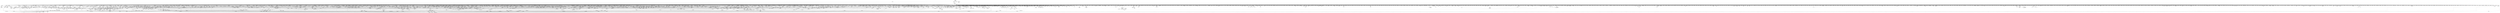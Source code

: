 digraph kerncollapsed {
    "kernel_init_pages" [color="black"];
    "mas_bulk_rebalance" [color="black"];
    "kmalloc_size_roundup" [color="black"];
    "process_shares_mm" [color="black"];
    "find_next_bit.constprop.0_8" [color="black"];
    "desc_make_reusable" [color="black"];
    "slab_want_init_on_free" [color="black"];
    "__kern_my_cpu_offset_74" [color="black"];
    "find_first_bit_6" [color="black"];
    "find_next_zero_bit_2" [color="black"];
    "__cmpxchg_case_acq_32.constprop.0_10" [color="black"];
    "rcu_seq_set_state" [color="black"];
    "folio_evictable" [color="black"];
    "zone_page_state_snapshot" [color="black"];
    "no_blink" [color="black"];
    "__raw_spin_lock_irqsave.constprop.0_2" [color="black"];
    "system_supports_tlb_range" [color="black"];
    "percpu_counter_set" [color="black"];
    "io_wq_hash_work" [color="black"];
    "mas_next_range" [color="black"];
    "tty_termios_baud_rate" [color="black"];
    "__balance_callbacks" [color="black"];
    "addr_to_vb_xa" [color="black"];
    "__cmpxchg_case_acq_32.constprop.0_9" [color="black"];
    "free_vmap_area_rb_augment_cb_rotate" [color="black"];
    "list_del_init_6" [color="black"];
    "find_next_and_bit.constprop.0" [color="black"];
    "mas_set_parent.constprop.0" [color="black"];
    "do_raw_spin_lock_66" [color="black"];
    "irq_disable" [color="black"];
    "zone_watermark_ok_safe" [color="black"];
    "Indirect call25" [color="black"];
    "vma_interval_tree_insert" [color="black"];
    "strscpy_pad" [color="black"];
    "llist_reverse_order" [color="black"];
    "__raw_spin_unlock_irqrestore_8" [color="black"];
    "__raw_write_lock_irq_1" [color="black"];
    "Indirect call8" [color="black"];
    "do_raw_spin_lock_48" [color="black"];
    "find_next_bit_8" [color="black"];
    "do_raw_spin_lock_57" [color="black"];
    "pfn_valid_2" [color="black"];
    "invalid_migration_vma" [color="black"];
    "dev_xmit_recursion_inc" [color="black"];
    "fetch_robust_entry" [color="black"];
    "__dev_pm_qos_resume_latency" [color="black"];
    "Indirect call23" [color="black"];
    "rb_insert_color_cached" [color="black"];
    "__raw_spin_unlock_irq_23" [color="black"];
    "sched_clock" [color="black"];
    "__anon_vma_interval_tree_augment_rotate" [color="black"];
    "Indirect call111" [color="black"];
    "__audit_uring_entry" [color="black"];
    "__fsnotify_recalc_mask" [color="black"];
    "futex_hash" [color="black"];
    "arch_asym_cpu_priority" [color="black"];
    "Indirect call138" [color="black"];
    "debug_locks_off" [color="black"];
    "__clear_close_on_exec.isra.0" [color="black"];
    "generic_exec_single" [color="black"];
    "__add_wait_queue" [color="black"];
    "to_kthread" [color="black"];
    "pagefault_enable_2" [color="black"];
    "has_managed_dma" [color="black"];
    "mas_descend" [color="black"];
    "inode_maybe_inc_iversion" [color="black"];
    "find_next_bit.constprop.0_14" [color="black"];
    "__fget_light" [color="black"];
    "__lock_parent" [color="black"];
    "folio_trylock_4" [color="black"];
    "vma_address" [color="black"];
    "__cmpxchg_case_acq_32.constprop.0_15" [color="black"];
    "sock_flag.constprop.0" [color="black"];
    "mas_start" [color="black"];
    "prepare_alloc_pages.constprop.0" [color="black"];
    "kill_super_notify" [color="black"];
    "do_kernel_restart" [color="black"];
    "update_blocked_averages" [color="black"];
    "io_cancel_cb" [color="black"];
    "fpsimd_preserve_current_state" [color="black"];
    "arch_local_irq_restore" [color="black"];
    "__dev_fwnode" [color="black"];
    "irq_work_claim" [color="black"];
    "fsnotify_first_mark" [color="black"];
    "cpu_timer_task_rcu" [color="black"];
    "anon_vma_interval_tree_pre_update_vma" [color="black"];
    "try_to_take_rt_mutex" [color="black"];
    "first_zones_zonelist" [color="black"];
    "__kern_my_cpu_offset_19" [color="black"];
    "memblock_is_map_memory" [color="black"];
    "__raw_spin_unlock_irq_29" [color="black"];
    "dl_bw_cpus" [color="black"];
    "pcpu_block_refresh_hint" [color="black"];
    "arch_local_irq_enable_2" [color="black"];
    "strncmp" [color="black"];
    "copy_from_sockptr" [color="black"];
    "__kern_my_cpu_offset_71" [color="black"];
    "_copy_from_user_30" [color="black"];
    "__lock_task_sighand" [color="black"];
    "__raw_spin_lock_49" [color="black"];
    "__mod_timer" [color="black"];
    "pick_next_task_idle" [color="black"];
    "sk_leave_memory_pressure" [color="black"];
    "next_zone" [color="black"];
    "fpsimd_save_state" [color="black"];
    "virt_to_folio" [color="black"];
    "__dl_update" [color="black"];
    "set_page_dirty" [color="black"];
    "mas_leaf_max_gap" [color="black"];
    "strcpy" [color="black"];
    "__bitmap_equal" [color="black"];
    "crng_make_state" [color="black"];
    "data_alloc" [color="black"];
    "futex_get_value_locked" [color="black"];
    "__raw_spin_unlock_irqrestore_37" [color="black"];
    "compound_order_2" [color="black"];
    "pick_next_pushable_dl_task" [color="black"];
    "futex_hb_waiters_dec" [color="black"];
    "arch_local_irq_save_3" [color="black"];
    "sock_rfree" [color="black"];
    "access_ok_55" [color="black"];
    "_compound_head_2" [color="black"];
    "page_vma_mapped_walk_done_1" [color="black"];
    "read_sanitised_ftr_reg" [color="black"];
    "__msecs_to_jiffies" [color="black"];
    "idle_cpu" [color="black"];
    "find_next_zero_bit" [color="black"];
    "__futex_unqueue" [color="black"];
    "io_put_kbuf_comp.isra.0" [color="black"];
    "inode_cgwb_move_to_attached" [color="black"];
    "mas_adopt_children.isra.0" [color="black"];
    "kill_device" [color="black"];
    "smp_call_function" [color="black"];
    "rcu_segcblist_add_len" [color="black"];
    "raw_spin_rq_lock" [color="black"];
    "__wake_up_sync_key" [color="black"];
    "netlink_has_listeners" [color="black"];
    "percpu_ref_put_many.constprop.0" [color="black"];
    "Indirect call0" [color="black"];
    "inactive_is_low.constprop.0" [color="black"];
    "io_put_kbuf" [color="black"];
    "hlist_del_init_4" [color="black"];
    "__cmpxchg_case_acq_32.constprop.0_20" [color="black"];
    "tag_get" [color="black"];
    "active_load_balance_cpu_stop" [color="black"];
    "data_push_tail" [color="black"];
    "plist_add" [color="black"];
    "cpumask_and.isra.0_1" [color="black"];
    "do_raw_spin_lock_13" [color="black"];
    "__skb_checksum" [color="black"];
    "__kern_my_cpu_offset_6" [color="black"];
    "find_next_bit_3" [color="black"];
    "__ipi_send_mask" [color="black"];
    "hlist_bl_lock" [color="black"];
    "__mutex_add_waiter" [color="black"];
    "__kern_my_cpu_offset_80" [color="black"];
    "sve_save_state" [color="black"];
    "__kern_my_cpu_offset_47" [color="black"];
    "test_ti_thread_flag_10" [color="black"];
    "get_mm_exe_file" [color="black"];
    "count_vm_event_1" [color="black"];
    "notifier_call_chain" [color="black"];
    "pcpu_block_update_hint_alloc" [color="black"];
    "__reset_isolation_pfn" [color="black"];
    "tick_get_broadcast_mask" [color="black"];
    "update_load_avg" [color="black"];
    "get_file_1" [color="black"];
    "skb_flow_get_icmp_tci" [color="black"];
    "do_raw_spin_lock_52" [color="black"];
    "Indirect call162" [color="black"];
    "__kern_my_cpu_offset_37" [color="black"];
    "page_ref_inc_6" [color="black"];
    "signal_pending" [color="black"];
    "__raw_spin_lock_26" [color="black"];
    "init_completion" [color="black"];
    "sub_rq_bw.isra.0" [color="black"];
    "pde_subdir_find" [color="black"];
    "__wb_update_bandwidth.constprop.0" [color="black"];
    "rt_mutex_init_proxy_locked" [color="black"];
    "Indirect call105" [color="black"];
    "test_ti_thread_flag_4" [color="black"];
    "skb_has_frag_list" [color="black"];
    "Indirect call74" [color="black"];
    "sibling_imbalance.isra.0" [color="black"];
    "folio_mapped" [color="black"];
    "tty_port_kopened" [color="black"];
    "dev_bus_name" [color="black"];
    "get_next_ino" [color="black"];
    "io_prep_async_link" [color="black"];
    "arch_local_irq_save" [color="black"];
    "__raw_spin_unlock_irqrestore_4" [color="black"];
    "rcu_segcblist_pend_cbs" [color="black"];
    "se_weight.isra.0" [color="black"];
    "mas_wr_walk_descend" [color="black"];
    "console_verbose" [color="black"];
    "folio_isolate_lru" [color="black"];
    "Indirect call69" [color="black"];
    "__raw_spin_unlock_irq.constprop.0_2" [color="black"];
    "mas_safe_pivot" [color="black"];
    "tk_clock_read" [color="black"];
    "__percpu_add_case_64_1" [color="black"];
    "__attach_to_pi_owner" [color="black"];
    "mas_next" [color="black"];
    "__cmpxchg_case_acq_32.constprop.0_21" [color="black"];
    "__irq_can_set_affinity" [color="black"];
    "xas_find_conflict" [color="black"];
    "netlink_overrun" [color="black"];
    "sock_getsockopt" [color="black"];
    "console_srcu_read_unlock" [color="black"];
    "wb_has_dirty_io" [color="black"];
    "__percpu_add_case_64.constprop.0_3" [color="black"];
    "Indirect call155" [color="black"];
    "__io_disarm_linked_timeout" [color="black"];
    "bsearch" [color="black"];
    "fsnotify_connector_sb" [color="black"];
    "call_function_single_prep_ipi" [color="black"];
    "this_cpu_has_cap" [color="black"];
    "__raw_spin_lock_irqsave.constprop.0_1" [color="black"];
    "kthread_insert_work_sanity_check" [color="black"];
    "mas_put_in_tree" [color="black"];
    "lru_deactivate_file_fn" [color="black"];
    "fatal_signal_pending_4" [color="black"];
    "Indirect call72" [color="black"];
    "__wake_up_klogd.part.0" [color="black"];
    "__cmpxchg_case_acq_32.constprop.0_2" [color="black"];
    "Indirect call170" [color="black"];
    "device_links_read_lock" [color="black"];
    "drain_local_pages" [color="black"];
    "__raw_spin_lock_irq_26" [color="black"];
    "find_submount" [color="black"];
    "skb_tailroom_1" [color="black"];
    "clear_buddies.isra.0" [color="black"];
    "fprop_fraction_percpu" [color="black"];
    "kobj_child_ns_ops" [color="black"];
    "sme_save_state" [color="black"];
    "kernfs_release_file.part.0.isra.0" [color="black"];
    "irq_chip_retrigger_hierarchy" [color="black"];
    "_compound_head_1" [color="black"];
    "task_sigpending_1" [color="black"];
    "set_task_reclaim_state" [color="black"];
    "rcu_gp_is_normal" [color="black"];
    "__kern_my_cpu_offset_79" [color="black"];
    "Indirect call126" [color="black"];
    "ma_dead_node" [color="black"];
    "list_lru_add" [color="black"];
    "workingset_refault" [color="black"];
    "Indirect call85" [color="black"];
    "wake_up_klogd" [color="black"];
    "test_taint" [color="black"];
    "security_inode_init_security_anon" [color="black"];
    "mas_split_final_node.isra.0" [color="black"];
    "__anon_vma_interval_tree_subtree_search" [color="black"];
    "cpupri_set" [color="black"];
    "sig_handler_ignored" [color="black"];
    "irq_set_thread_affinity" [color="black"];
    "__count_vm_events" [color="black"];
    "copy_thread" [color="black"];
    "d_instantiate" [color="black"];
    "__disable_irq_nosync" [color="black"];
    "__local_bh_enable_ip" [color="black"];
    "__percpu_down_write_trylock" [color="black"];
    "change_page_range" [color="black"];
    "cpumask_copy_1" [color="black"];
    "__kern_my_cpu_offset_60" [color="black"];
    "mas_leaf_set_meta" [color="black"];
    "list_del_2" [color="black"];
    "mutex_spin_on_owner" [color="black"];
    "queued_read_unlock.constprop.0_2" [color="black"];
    "io_cancel_task_cb" [color="black"];
    "__do_once_start" [color="black"];
    "__cmpxchg_case_mb_32_10" [color="black"];
    "arch_get_random_longs" [color="black"];
    "enqueue_task" [color="black"];
    "lru_lazyfree_fn" [color="black"];
    "__raw_spin_unlock_irq_7" [color="black"];
    "__count_vm_events_1" [color="black"];
    "count_vm_event" [color="black"];
    "__timer_delete" [color="black"];
    "copy_user_highpage" [color="black"];
    "__kern_my_cpu_offset_55" [color="black"];
    "pcpu_page_idx" [color="black"];
    "io_poll_find.constprop.0" [color="black"];
    "load_unaligned_zeropad_1" [color="black"];
    "__list_del_entry" [color="black"];
    "lock_hrtimer_base" [color="black"];
    "access_ok_2" [color="black"];
    "xas_next_entry" [color="black"];
    "efi_reboot" [color="black"];
    "prb_read_valid" [color="black"];
    "del_page_from_free_list" [color="black"];
    "security_socket_getsockopt" [color="black"];
    "select_collect2" [color="black"];
    "Indirect call118" [color="black"];
    "compaction_free" [color="black"];
    "kernfs_should_drain_open_files" [color="black"];
    "prep_new_page" [color="black"];
    "Indirect call124" [color="black"];
    "__const_udelay" [color="black"];
    "Indirect call176" [color="black"];
    "__wake_up_locked_key" [color="black"];
    "is_vmalloc_addr" [color="black"];
    "no_page_table" [color="black"];
    "tcp_get_info_chrono_stats" [color="black"];
    "rcu_cblist_dequeue" [color="black"];
    "__cmpxchg_case_mb_32_2" [color="black"];
    "cpu_active" [color="black"];
    "do_raw_spin_lock_61" [color="black"];
    "__sync_icache_dcache" [color="black"];
    "wake_up_bit" [color="black"];
    "convert_prio" [color="black"];
    "Indirect call121" [color="black"];
    "__kern_my_cpu_offset_23" [color="black"];
    "__hlist_del" [color="black"];
    "workingset_activation" [color="black"];
    "mas_next_sibling" [color="black"];
    "zone_watermark_ok" [color="black"];
    "memblock_search" [color="black"];
    "other_cpu_in_panic" [color="black"];
    "ttwu_queue_wakelist" [color="black"];
    "__irq_domain_deactivate_irq" [color="black"];
    "dget" [color="black"];
    "futex_top_waiter" [color="black"];
    "__kern_my_cpu_offset_22" [color="black"];
    "xas_find" [color="black"];
    "strcspn" [color="black"];
    "mapping_shrinkable" [color="black"];
    "set_next_task" [color="black"];
    "__finalize_skb_around" [color="black"];
    "__lookup_mnt" [color="black"];
    "Indirect call214" [color="black"];
    "kick_process" [color="black"];
    "_compound_head_4" [color="black"];
    "recalc_sigpending_tsk" [color="black"];
    "ma_pivots" [color="black"];
    "folio_mark_dirty" [color="black"];
    "enqueue_pushable_dl_task" [color="black"];
    "dcache_clean_pou" [color="black"];
    "mas_max_gap" [color="black"];
    "auditsc_get_stamp" [color="black"];
    "find_lock_task_mm" [color="black"];
    "Indirect call6" [color="black"];
    "Indirect call103" [color="black"];
    "netdev_start_xmit" [color="black"];
    "sched_ttwu_pending" [color="black"];
    "posix_cpu_timer_rearm" [color="black"];
    "cleanup_timerqueue" [color="black"];
    "__mutex_remove_waiter" [color="black"];
    "futex_q_unlock" [color="black"];
    "vma_fs_can_writeback" [color="black"];
    "Indirect call3" [color="black"];
    "memzero_explicit" [color="black"];
    "qdisc_qstats_cpu_qlen_dec" [color="black"];
    "copy_fd_bitmaps" [color="black"];
    "mod_zone_state" [color="black"];
    "__dl_add" [color="black"];
    "__raw_spin_unlock_irq_38" [color="black"];
    "__pi_strlen" [color="black"];
    "pmd_offset.isra.0" [color="black"];
    "find_next_bit.constprop.0_11" [color="black"];
    "sched_post_fork" [color="black"];
    "move_queued_task.constprop.0" [color="black"];
    "hrtimer_force_reprogram.constprop.0" [color="black"];
    "__mod_zone_page_state" [color="black"];
    "mast_spanning_rebalance.isra.0" [color="black"];
    "__raw_spin_lock_irqsave.constprop.0_9" [color="black"];
    "kobj_ns_ops" [color="black"];
    "signal_pending_11" [color="black"];
    "disable_irq_nosync" [color="black"];
    "__raw_spin_lock_15" [color="black"];
    "fsnotify" [color="black"];
    "workingset_test_recent" [color="black"];
    "raw_spin_rq_lock_1" [color="black"];
    "rcu_seq_snap" [color="black"];
    "__raw_spin_unlock_irqrestore_15" [color="black"];
    "mte_set_pivot" [color="black"];
    "radix_tree_iter_tag_clear" [color="black"];
    "smp_call_function_many_cond" [color="black"];
    "__raw_spin_unlock_irq_5" [color="black"];
    "Indirect call129" [color="black"];
    "__raw_spin_lock_irqsave_19" [color="black"];
    "__raw_spin_unlock_irq_4" [color="black"];
    "jiffies_to_usecs" [color="black"];
    "drain_pages_zone" [color="black"];
    "get_file.isra.0" [color="black"];
    "cpumask_next.constprop.0" [color="black"];
    "tty_update_time" [color="black"];
    "pageblock_pfn_to_page" [color="black"];
    "io_run_local_work_continue" [color="black"];
    "rcu_gpnum_ovf" [color="black"];
    "propagation_next" [color="black"];
    "Indirect call116" [color="black"];
    "__update_min_deadline" [color="black"];
    "fatal_signal_pending" [color="black"];
    "check_and_switch_context" [color="black"];
    "xas_retry" [color="black"];
    "fpsimd_flush_task_state" [color="black"];
    "__sw_hweight64" [color="black"];
    "arm64_kernel_unmapped_at_el0_2" [color="black"];
    "__raw_spin_lock_irqsave_25" [color="black"];
    "Indirect call200" [color="black"];
    "__cmpxchg_case_acq_32_3" [color="black"];
    "need_active_balance" [color="black"];
    "do_raw_spin_lock_10" [color="black"];
    "get_new_cred" [color="black"];
    "lazy_max_pages" [color="black"];
    "__io_prep_linked_timeout" [color="black"];
    "__kern_my_cpu_offset_29" [color="black"];
    "rcu_exp_jiffies_till_stall_check" [color="black"];
    "system_supports_mte_1" [color="black"];
    "class_raw_spinlock_irqsave_destructor" [color="black"];
    "qdisc_run_begin" [color="black"];
    "__raw_spin_lock_32" [color="black"];
    "list_del_init" [color="black"];
    "dput_to_list" [color="black"];
    "__raw_spin_lock_23" [color="black"];
    "clear_siginfo" [color="black"];
    "arch_send_call_function_single_ipi" [color="black"];
    "io_prep_async_work" [color="black"];
    "mas_update_gap" [color="black"];
    "pcpu_unit_page_offset" [color="black"];
    "signal_pending_state" [color="black"];
    "xas_not_node" [color="black"];
    "Indirect call21" [color="black"];
    "fsnotify_update_flags" [color="black"];
    "pwq_activate_inactive_work" [color="black"];
    "signalfd_cleanup" [color="black"];
    "io_cqring_wake" [color="black"];
    "__kern_my_cpu_offset_77" [color="black"];
    "copy_from_kernel_nofault" [color="black"];
    "queued_read_lock_slowpath" [color="black"];
    "__cmpxchg_case_mb_64_2" [color="black"];
    "do_raw_spin_lock_47" [color="black"];
    "cpumask_weight" [color="black"];
    "xas_reload" [color="black"];
    "Indirect call125" [color="black"];
    "put_cpu_fpsimd_context" [color="black"];
    "Indirect call68" [color="black"];
    "radix_tree_next_chunk" [color="black"];
    "put_ldops.constprop.0" [color="black"];
    "_compound_head" [color="black"];
    "bit_waitqueue" [color="black"];
    "can_set_direct_map" [color="black"];
    "Indirect call167" [color="black"];
    "skb_copy_bits" [color="black"];
    "blake2s_compress" [color="black"];
    "cpu_clock_sample" [color="black"];
    "rcu_poll_gp_seq_end_unlocked" [color="black"];
    "pmd_clear_huge" [color="black"];
    "test_ti_thread_flag_1" [color="black"];
    "folio_trylock" [color="black"];
    "need_mlock_drain" [color="black"];
    "mas_allocated.isra.0" [color="black"];
    "do_raw_spin_lock_60" [color="black"];
    "put_filesystem" [color="black"];
    "__raw_spin_lock_irq.constprop.0_1" [color="black"];
    "__zone_watermark_ok" [color="black"];
    "__kern_my_cpu_offset_133" [color="black"];
    "will_become_orphaned_pgrp" [color="black"];
    "cpu_util.constprop.0" [color="black"];
    "get_ldops" [color="black"];
    "cpumask_and.isra.0_3" [color="black"];
    "do_raw_spin_lock_51" [color="black"];
    "Indirect call53" [color="black"];
    "page_ref_add_1" [color="black"];
    "srcu_get_delay.isra.0" [color="black"];
    "cpus_share_cache" [color="black"];
    "ptrauth_keys_install_user" [color="black"];
    "Indirect call46" [color="black"];
    "__posix_timers_find" [color="black"];
    "compaction_zonelist_suitable" [color="black"];
    "__raw_spin_lock_irq_31" [color="black"];
    "do_raw_spin_lock_36" [color="black"];
    "fatal_signal_pending_1" [color="black"];
    "Indirect call24" [color="black"];
    "posixtimer_rearm" [color="black"];
    "fpsimd_save" [color="black"];
    "__printk_cpu_sync_put" [color="black"];
    "new_context" [color="black"];
    "strnlen" [color="black"];
    "irq_work_queue" [color="black"];
    "__raw_spin_lock_22" [color="black"];
    "__raw_spin_unlock_irq_6" [color="black"];
    "Indirect call139" [color="black"];
    "__xas_next" [color="black"];
    "tag_clear_highpage" [color="black"];
    "arch_local_irq_disable_2" [color="black"];
    "__raw_spin_lock_irqsave_3" [color="black"];
    "chacha_permute" [color="black"];
    "find_next_bit.constprop.0_7" [color="black"];
    "__raw_spin_lock_31" [color="black"];
    "mas_set_height" [color="black"];
    "do_raw_spin_lock_5" [color="black"];
    "Indirect call142" [color="black"];
    "io_wq_work_match_item" [color="black"];
    "Indirect call38" [color="black"];
    "test_and_set_ti_thread_flag_1" [color="black"];
    "kmap_local_page" [color="black"];
    "do_raw_spin_lock_80" [color="black"];
    "page_mapping" [color="black"];
    "__raw_spin_lock_irq.constprop.0_2" [color="black"];
    "Indirect call160" [color="black"];
    "list_move_1" [color="black"];
    "free_pcppages_bulk" [color="black"];
    "__percpu_add_case_32_1" [color="black"];
    "__cmpxchg_case_acq_32_1" [color="black"];
    "folio_add_new_anon_rmap" [color="black"];
    "io_get_cqe_overflow" [color="black"];
    "__fdget" [color="black"];
    "eventfd_signal_mask" [color="black"];
    "__percpu_add_case_32_13" [color="black"];
    "inode_io_list_move_locked" [color="black"];
    "__kern_my_cpu_offset_52" [color="black"];
    "sk_getsockopt" [color="black"];
    "do_raw_spin_lock_3" [color="black"];
    "__raw_spin_lock_irqsave_4" [color="black"];
    "io_cancel_ctx_cb" [color="black"];
    "do_raw_spin_lock_31" [color="black"];
    "free_vmap_area_rb_augment_cb_propagate" [color="black"];
    "unmask_irq" [color="black"];
    "__raw_spin_unlock_irq_37" [color="black"];
    "__mutex_trylock_common" [color="black"];
    "pcpu_block_update" [color="black"];
    "csum_partial_ext" [color="black"];
    "sk_memory_allocated_sub" [color="black"];
    "smp_call_function_many" [color="black"];
    "__kern_my_cpu_offset_4" [color="black"];
    "dequeue_load_avg" [color="black"];
    "__cmpxchg_case_acq_32.constprop.0_18" [color="black"];
    "pcpu_init_md_blocks" [color="black"];
    "skb_frag_ref" [color="black"];
    "__raw_write_lock.constprop.0_1" [color="black"];
    "take_dentry_name_snapshot" [color="black"];
    "__raw_spin_unlock_irqrestore_3" [color="black"];
    "nsec_to_clock_t" [color="black"];
    "__raw_spin_lock_irq_20" [color="black"];
    "fput_light" [color="black"];
    "Indirect call206" [color="black"];
    "queued_write_lock.constprop.0_1" [color="black"];
    "Indirect call130" [color="black"];
    "lookup_mountpoint" [color="black"];
    "__percpu_add_case_64_2" [color="black"];
    "find_next_bit_18" [color="black"];
    "pcpu_chunk_relocate" [color="black"];
    "xas_start" [color="black"];
    "vmalloc_to_page" [color="black"];
    "do_softirq" [color="black"];
    "__raw_spin_lock_irq_3" [color="black"];
    "__raw_spin_lock_irqsave" [color="black"];
    "Indirect call64" [color="black"];
    "set_ptes.isra.0" [color="black"];
    "hlist_bl_unlock" [color="black"];
    "do_raw_spin_lock_32" [color="black"];
    "__raw_spin_unlock_irqrestore_6" [color="black"];
    "do_raw_spin_lock_97" [color="black"];
    "io_poll_get_ownership" [color="black"];
    "audit_rate_check.part.0" [color="black"];
    "__raw_spin_unlock_irqrestore_5" [color="black"];
    "find_mergeable_anon_vma" [color="black"];
    "Indirect call93" [color="black"];
    "Indirect call51" [color="black"];
    "__udelay" [color="black"];
    "kthread_should_stop" [color="black"];
    "qdisc_qstats_cpu_qlen_inc" [color="black"];
    "do_raw_spin_lock_6" [color="black"];
    "dl_rq_of_se" [color="black"];
    "dl_task_is_earliest_deadline" [color="black"];
    "find_next_and_bit" [color="black"];
    "Indirect call79" [color="black"];
    "page_move_anon_rmap" [color="black"];
    "mod_node_state" [color="black"];
    "deny_write_access.isra.0" [color="black"];
    "lockref_mark_dead" [color="black"];
    "move_linked_works" [color="black"];
    "mask_irq" [color="black"];
    "tty_audit_fork" [color="black"];
    "Indirect call137" [color="black"];
    "folio_mapped_1" [color="black"];
    "__raw_spin_lock_46" [color="black"];
    "Indirect call184" [color="black"];
    "audit_mark_compare" [color="black"];
    "Indirect call174" [color="black"];
    "Indirect call145" [color="black"];
    "do_raw_spin_lock_2" [color="black"];
    "update_sctlr_el1" [color="black"];
    "Indirect call215" [color="black"];
    "security_task_getsecid_obj" [color="black"];
    "io_match_task_safe" [color="black"];
    "folio_unlock" [color="black"];
    "Indirect call141" [color="black"];
    "folio_mapped_2" [color="black"];
    "clear_ti_thread_flag_4" [color="black"];
    "__raw_read_lock.constprop.0_5" [color="black"];
    "__wake_up_common_lock" [color="black"];
    "__count_vm_events_2" [color="black"];
    "__cmpxchg_case_mb_32_5" [color="black"];
    "arch_local_irq_save_1" [color="black"];
    "__percpu_add_case_64_7" [color="black"];
    "mte_parent_slot" [color="black"];
    "__skb_dequeue_3" [color="black"];
    "pm_qos_update_flags" [color="black"];
    "mod_zone_page_state" [color="black"];
    "_atomic_dec_and_lock_irqsave" [color="black"];
    "sched_asym_prefer" [color="black"];
    "xas_load" [color="black"];
    "rcu_inkernel_boot_has_ended" [color="black"];
    "pcpu_chunk_refresh_hint" [color="black"];
    "page_vma_mapped_walk_done" [color="black"];
    "__set_task_comm" [color="black"];
    "Indirect call59" [color="black"];
    "get_task_exe_file" [color="black"];
    "arch_smp_send_reschedule" [color="black"];
    "__kern_my_cpu_offset_56" [color="black"];
    "io_poll_remove_entries" [color="black"];
    "d_find_alias" [color="black"];
    "is_zero_page" [color="black"];
    "tty_ldisc_open" [color="black"];
    "update_rt_rq_load_avg" [color="black"];
    "__wake_up_common" [color="black"];
    "wb_update_bandwidth" [color="black"];
    "check_preempt_curr_dl" [color="black"];
    "Indirect call183" [color="black"];
    "remove_nodes.constprop.0" [color="black"];
    "device_links_read_unlock" [color="black"];
    "task_fits_cpu" [color="black"];
    "forward_timer_base" [color="black"];
    "__raw_spin_lock_irqsave_17" [color="black"];
    "inode_io_list_del" [color="black"];
    "signal_pending_state_1" [color="black"];
    "Indirect call185" [color="black"];
    "rt_mutex_top_waiter" [color="black"];
    "__kern_my_cpu_offset_76" [color="black"];
    "pfn_valid_1" [color="black"];
    "__raw_spin_lock_20" [color="black"];
    "__wake_up_locked_key_bookmark" [color="black"];
    "sub_running_bw.isra.0" [color="black"];
    "irqd_set.isra.0_1" [color="black"];
    "Indirect call152" [color="black"];
    "init_entity_runnable_average" [color="black"];
    "pcpu_find_block_fit" [color="black"];
    "task_work_cancel_match" [color="black"];
    "Indirect call211" [color="black"];
    "__raw_spin_lock_irq_43" [color="black"];
    "find_next_bit.constprop.0_1" [color="black"];
    "ihold" [color="black"];
    "__raw_spin_unlock_irq_35" [color="black"];
    "attach_task" [color="black"];
    "Indirect call87" [color="black"];
    "attach_entity_load_avg" [color="black"];
    "memchr" [color="black"];
    "do_raw_spin_lock_87" [color="black"];
    "__skb_header_pointer" [color="black"];
    "__wb_calc_thresh" [color="black"];
    "test_ti_thread_flag_6" [color="black"];
    "console_srcu_read_lock" [color="black"];
    "__flow_hash_from_keys" [color="black"];
    "mas_wr_node_walk" [color="black"];
    "Indirect call17" [color="black"];
    "wakeup_source_deactivate" [color="black"];
    "cpumask_next_and" [color="black"];
    "next_mnt" [color="black"];
    "set_next_entity" [color="black"];
    "Indirect call213" [color="black"];
    "inc_rlimit_ucounts" [color="black"];
    "_compound_head_3" [color="black"];
    "init_multi_vma_prep" [color="black"];
    "__raw_spin_lock_5" [color="black"];
    "oom_badness" [color="black"];
    "__remove_hrtimer" [color="black"];
    "rt_mutex_slowtrylock" [color="black"];
    "__percpu_add_case_32_8" [color="black"];
    "gup_signal_pending" [color="black"];
    "__cmpxchg_case_acq_32.constprop.0_7" [color="black"];
    "security_file_set_fowner" [color="black"];
    "mte_dead_leaves.constprop.0" [color="black"];
    "set_work_data" [color="black"];
    "clear_ti_thread_flag_5" [color="black"];
    "prb_next_seq" [color="black"];
    "folio_nr_pages_4" [color="black"];
    "do_raw_spin_lock_50" [color="black"];
    "__wb_writeout_add" [color="black"];
    "rcu_segcblist_inc_len" [color="black"];
    "pm_runtime_put_noidle_2" [color="black"];
    "atomic_notifier_call_chain" [color="black"];
    "mte_copy_page_tags" [color="black"];
    "cpumask_any_distribute" [color="black"];
    "arm64_kernel_unmapped_at_el0_4" [color="black"];
    "mas_next_setup.constprop.0" [color="black"];
    "rcu_segcblist_ready_cbs" [color="black"];
    "__raw_spin_lock_4" [color="black"];
    "__raw_spin_lock_irq_4" [color="black"];
    "__hrtimer_get_next_event" [color="black"];
    "__raw_spin_lock_bh.constprop.0_5" [color="black"];
    "Indirect call35" [color="black"];
    "__kern_my_cpu_offset_89" [color="black"];
    "Indirect call56" [color="black"];
    "__fprop_add_percpu_max" [color="black"];
    "__d_drop" [color="black"];
    "pagefault_disable" [color="black"];
    "update_dl_migration" [color="black"];
    "isolation_suitable.isra.0" [color="black"];
    "__wait_on_bit" [color="black"];
    "arch_local_irq_restore_1" [color="black"];
    "vm_stat_account" [color="black"];
    "irq_work_single" [color="black"];
    "test_ti_thread_flag_31" [color="black"];
    "wb_stat_error" [color="black"];
    "jiffies_to_msecs" [color="black"];
    "Indirect call96" [color="black"];
    "rcu_seq_end" [color="black"];
    "mte_destroy_descend.constprop.0" [color="black"];
    "__d_find_any_alias" [color="black"];
    "__raw_spin_trylock_4" [color="black"];
    "find_next_zero_bit_1" [color="black"];
    "raw_spin_rq_lock_nested" [color="black"];
    "page_ref_dec_and_test_2" [color="black"];
    "__cmpxchg_case_acq_32" [color="black"];
    "list_del_init_2" [color="black"];
    "strchr" [color="black"];
    "do_raw_spin_lock_56" [color="black"];
    "__raw_spin_unlock_irq_43" [color="black"];
    "tlb_flush_mmu_tlbonly_1" [color="black"];
    "Indirect call148" [color="black"];
    "exit_task_stack_account" [color="black"];
    "try_check_zero" [color="black"];
    "__fswab32_10" [color="black"];
    "cpu_switch_to" [color="black"];
    "io_fill_cqe_aux" [color="black"];
    "__cmpxchg_case_acq_32.constprop.0_1" [color="black"];
    "__bitmap_clear" [color="black"];
    "dev_xmit_recursion_dec" [color="black"];
    "do_raw_spin_lock_67" [color="black"];
    "security_release_secctx" [color="black"];
    "Indirect call150" [color="black"];
    "reusable_anon_vma" [color="black"];
    "prepare_to_swait_event" [color="black"];
    "vma_interval_tree_iter_next" [color="black"];
    "__raw_spin_unlock_irqrestore_18" [color="black"];
    "Indirect call104" [color="black"];
    "kernfs_leftmost_descendant" [color="black"];
    "xas_error.isra.0_1" [color="black"];
    "__bitmap_and" [color="black"];
    "Indirect call169" [color="black"];
    "timer_delete_sync" [color="black"];
    "mte_clear_page_tags" [color="black"];
    "__rt_mutex_futex_trylock" [color="black"];
    "__count_vm_events_3" [color="black"];
    "__raw_write_lock_irq" [color="black"];
    "Indirect call18" [color="black"];
    "entity_eligible" [color="black"];
    "cpu_util_cfs" [color="black"];
    "xas_find_marked" [color="black"];
    "tlb_flush" [color="black"];
    "percpu_counter_dec" [color="black"];
    "Indirect call10" [color="black"];
    "show_mem_node_skip" [color="black"];
    "__xchg_case_64.constprop.0" [color="black"];
    "__raw_spin_lock_irqsave_51" [color="black"];
    "get_task_mm" [color="black"];
    "is_valid_gup_args" [color="black"];
    "update_group_capacity" [color="black"];
    "inc_tlb_flush_pending" [color="black"];
    "__do_set_cpus_allowed" [color="black"];
    "find_next_bit.constprop.0_6" [color="black"];
    "move_freelist_tail" [color="black"];
    "__irq_startup" [color="black"];
    "xa_find_after" [color="black"];
    "double_unlock_balance" [color="black"];
    "pm_runtime_get_noresume" [color="black"];
    "pfn_is_map_memory" [color="black"];
    "copy_from_kernel_nofault_allowed" [color="black"];
    "Indirect call94" [color="black"];
    "__cmpxchg_case_mb_64_4" [color="black"];
    "flush_tlb_mm" [color="black"];
    "mab_mas_cp" [color="black"];
    "Indirect call33" [color="black"];
    "__cmpxchg_case_mb_32_6" [color="black"];
    "__raw_spin_unlock_irq_17" [color="black"];
    "__raw_write_unlock_irq_4" [color="black"];
    "__raw_spin_unlock_irqrestore_10" [color="black"];
    "__isolate_free_page" [color="black"];
    "rcu_segcblist_enqueue" [color="black"];
    "__kern_my_cpu_offset_61" [color="black"];
    "unlock_task_sighand.isra.0_1" [color="black"];
    "__raw_spin_lock_3" [color="black"];
    "io_poll_add_hash" [color="black"];
    "folio_invalidate" [color="black"];
    "Indirect call144" [color="black"];
    "rb_first" [color="black"];
    "__rb_change_child.constprop.0" [color="black"];
    "find_later_rq" [color="black"];
    "mutex_trylock" [color="black"];
    "spin_lock_irqsave_check_contention" [color="black"];
    "__delay" [color="black"];
    "__raw_spin_lock_irq_6" [color="black"];
    "percpu_ref_noop_confirm_switch" [color="black"];
    "__rt_mutex_slowtrylock" [color="black"];
    "find_unlink_vmap_area" [color="black"];
    "access_ok_16" [color="black"];
    "__raise_softirq_irqoff" [color="black"];
    "__clear_open_fd" [color="black"];
    "list_del_init_5" [color="black"];
    "vm_unacct_memory_1" [color="black"];
    "local_bh_disable" [color="black"];
    "__raw_spin_lock_irq" [color="black"];
    "mas_push_node" [color="black"];
    "tlb_remove_table_sync_one" [color="black"];
    "flush_tlb_mm_1" [color="black"];
    "pte_to_swp_entry_2" [color="black"];
    "do_raw_spin_lock.constprop.0_6" [color="black"];
    "sane_fdtable_size" [color="black"];
    "cpudl_heapify" [color="black"];
    "Indirect call78" [color="black"];
    "ma_data_end" [color="black"];
    "first_online_pgdat" [color="black"];
    "__raw_read_unlock.constprop.0_6" [color="black"];
    "Indirect call92" [color="black"];
    "cpudl_heapify_up" [color="black"];
    "__raw_spin_lock.constprop.0_2" [color="black"];
    "zone_page_state_add" [color="black"];
    "Indirect call99" [color="black"];
    "__peernet2id" [color="black"];
    "noop_dirty_folio" [color="black"];
    "Indirect call31" [color="black"];
    "__io_put_kbuf_list" [color="black"];
    "mas_push_data" [color="black"];
    "__page_cache_release" [color="black"];
    "skb_pfmemalloc" [color="black"];
    "task_clear_jobctl_pending" [color="black"];
    "sync_icache_aliases" [color="black"];
    "add_wait_queue" [color="black"];
    "Indirect call190" [color="black"];
    "__raw_spin_lock_52" [color="black"];
    "tlb_flush_1" [color="black"];
    "mm_counter_file" [color="black"];
    "__percpu_add_case_64" [color="black"];
    "get_arm64_ftr_reg_nowarn" [color="black"];
    "strscpy" [color="black"];
    "timer_wait_running" [color="black"];
    "io_poll_can_finish_inline.isra.0" [color="black"];
    "page_ref_dec_and_test" [color="black"];
    "free_unref_page_commit" [color="black"];
    "group_close_release" [color="black"];
    "desc_read" [color="black"];
    "Indirect call115" [color="black"];
    "find_next_bit_17" [color="black"];
    "compact_lock_irqsave" [color="black"];
    "mas_wr_new_end" [color="black"];
    "inode_to_bdi" [color="black"];
    "__note_gp_changes" [color="black"];
    "mas_find_child" [color="black"];
    "task_join_group_stop" [color="black"];
    "fpsimd_thread_switch" [color="black"];
    "tty_driver_name" [color="black"];
    "rcu_seq_start_1" [color="black"];
    "signal_set_stop_flags" [color="black"];
    "online_section_nr" [color="black"];
    "group_balance_cpu" [color="black"];
    "do_raw_spin_lock_15" [color="black"];
    "_task_util_est" [color="black"];
    "_find_first_bit" [color="black"];
    "find_alive_thread.isra.0" [color="black"];
    "tty_driver_flush_buffer" [color="black"];
    "__cmpxchg_case_acq_32.constprop.0_16" [color="black"];
    "Indirect call177" [color="black"];
    "pm_qos_read_value" [color="black"];
    "__kern_my_cpu_offset_49" [color="black"];
    "__cmpxchg_case_64.isra.0" [color="black"];
    "wb_io_lists_depopulated" [color="black"];
    "fatal_signal_pending_6" [color="black"];
    "Indirect call75" [color="black"];
    "io_run_cancel" [color="black"];
    "d_shrink_add" [color="black"];
    "enqueue_timer" [color="black"];
    "sched_cgroup_fork" [color="black"];
    "Indirect call203" [color="black"];
    "u64_stats_inc" [color="black"];
    "skb_tailroom" [color="black"];
    "rcu_accelerate_cbs" [color="black"];
    "tlb_gather_mmu" [color="black"];
    "__percpu_add_case_32_20" [color="black"];
    "copy_page" [color="black"];
    "folio_mapping" [color="black"];
    "vma_is_secretmem" [color="black"];
    "flush_signal_handlers" [color="black"];
    "__timer_delete_sync" [color="black"];
    "task_call_func" [color="black"];
    "workingset_update_node" [color="black"];
    "do_raw_spin_lock_45" [color="black"];
    "rseq_migrate" [color="black"];
    "rcu_poll_gp_seq_start_unlocked" [color="black"];
    "folio_trylock_2" [color="black"];
    "vma_interval_tree_remove" [color="black"];
    "pagefault_enable" [color="black"];
    "collect_posix_cputimers" [color="black"];
    "__sk_mem_reclaim" [color="black"];
    "__irq_disable" [color="black"];
    "mas_parent_type" [color="black"];
    "page_ref_inc_3" [color="black"];
    "node_tag_clear" [color="black"];
    "get_sd_balance_interval" [color="black"];
    "__reuseport_detach_sock.isra.0" [color="black"];
    "Indirect call13" [color="black"];
    "__siphash_unaligned" [color="black"];
    "__raw_spin_lock_6" [color="black"];
    "__iget" [color="black"];
    "security_audit_rule_free" [color="black"];
    "filemap_release_folio" [color="black"];
    "Indirect call161" [color="black"];
    "vmf_pte_changed" [color="black"];
    "Indirect call120" [color="black"];
    "clear_bit_unlock.constprop.0" [color="black"];
    "__kern_my_cpu_offset_67" [color="black"];
    "raw_spin_rq_unlock" [color="black"];
    "wq_worker_running" [color="black"];
    "ptep_set_access_flags" [color="black"];
    "prepend" [color="black"];
    "fsnotify_compare_groups" [color="black"];
    "__d_instantiate" [color="black"];
    "crng_fast_key_erasure" [color="black"];
    "do_raw_spin_lock_25" [color="black"];
    "post_init_entity_util_avg" [color="black"];
    "Indirect call205" [color="black"];
    "__io_acct_run_queue" [color="black"];
    "lru_note_cost" [color="black"];
    "prb_final_commit" [color="black"];
    "arm64_kernel_unmapped_at_el0_3" [color="black"];
    "Indirect call199" [color="black"];
    "__update_load_avg_se" [color="black"];
    "__raw_spin_lock_irqsave_23" [color="black"];
    "account_pipe_buffers" [color="black"];
    "Indirect call128" [color="black"];
    "__percpu_add_case_64.constprop.0" [color="black"];
    "Indirect call52" [color="black"];
    "clear_ti_thread_flag_3" [color="black"];
    "audit_comparator" [color="black"];
    "do_raw_spin_lock_11" [color="black"];
    "__raw_spin_lock_2" [color="black"];
    "redirty_tail_locked" [color="black"];
    "folio_evictable_1" [color="black"];
    "Indirect call175" [color="black"];
    "__raw_spin_lock_42" [color="black"];
    "__raw_write_unlock_irq_5" [color="black"];
    "do_raw_spin_lock_88" [color="black"];
    "Indirect call149" [color="black"];
    "kernfs_next_descendant_post" [color="black"];
    "__raw_spin_unlock_irq_11" [color="black"];
    "panic_smp_self_stop" [color="black"];
    "fill_contig_page_info" [color="black"];
    "task_rq_unlock" [color="black"];
    "down_read_trylock" [color="black"];
    "decay_load" [color="black"];
    "pud_clear_huge" [color="black"];
    "io_is_timeout_noseq" [color="black"];
    "Indirect call50" [color="black"];
    "Indirect call110" [color="black"];
    "_mix_pool_bytes" [color="black"];
    "__raw_spin_lock_18" [color="black"];
    "Indirect call153" [color="black"];
    "mte_sync_tags" [color="black"];
    "io_wq_exit_start" [color="black"];
    "io_file_get_flags" [color="black"];
    "Indirect call154" [color="black"];
    "__raw_spin_unlock_irq_20" [color="black"];
    "vma_iter_config" [color="black"];
    "find_next_bit.constprop.0_21" [color="black"];
    "Indirect call41" [color="black"];
    "propagate_mount_unlock" [color="black"];
    "Indirect call147" [color="black"];
    "list_del_init_3" [color="black"];
    "local_cpu_stop" [color="black"];
    "group_classify" [color="black"];
    "ktime_add_safe" [color="black"];
    "__preempt_count_add.constprop.0_1" [color="black"];
    "find_next_bit_11" [color="black"];
    "zone_page_state_snapshot.constprop.0" [color="black"];
    "__raw_spin_unlock_irqrestore" [color="black"];
    "__dev_put.part.0" [color="black"];
    "pagefault_enable_1" [color="black"];
    "do_raw_spin_lock.constprop.0_7" [color="black"];
    "PageMovable" [color="black"];
    "read_seqbegin_or_lock" [color="black"];
    "do_raw_spin_lock_42" [color="black"];
    "do_raw_spin_lock_64" [color="black"];
    "__raw_spin_lock_irqsave_22" [color="black"];
    "find_lock_later_rq" [color="black"];
    "__pm_relax" [color="black"];
    "cpumask_any_and_distribute" [color="black"];
    "sve_get_vl" [color="black"];
    "do_raw_spin_lock.constprop.0_10" [color="black"];
    "Indirect call27" [color="black"];
    "pi_state_update_owner" [color="black"];
    "security_task_kill" [color="black"];
    "kthread_probe_data" [color="black"];
    "io_should_retry_thread" [color="black"];
    "Indirect call83" [color="black"];
    "peernet2id" [color="black"];
    "__cmpxchg_case_acq_32.constprop.0_12" [color="black"];
    "attach_pid" [color="black"];
    "system_supports_address_auth_1" [color="black"];
    "__kern_my_cpu_offset_70" [color="black"];
    "prepare_to_wait_exclusive" [color="black"];
    "kmsg_dump" [color="black"];
    "capacity_of" [color="black"];
    "__percpu_add_case_64_6" [color="black"];
    "__kern_my_cpu_offset_25" [color="black"];
    "mas_is_err" [color="black"];
    "get_ucounts_or_wrap" [color="black"];
    "__raw_spin_unlock_irqrestore_11" [color="black"];
    "ksize" [color="black"];
    "__wake_up_pollfree" [color="black"];
    "list_splice_tail_init" [color="black"];
    "rb_insert_color" [color="black"];
    "get_cpu_fpsimd_context" [color="black"];
    "folio_lruvec_relock_irq.constprop.0" [color="black"];
    "__put_unused_fd" [color="black"];
    "__cmpxchg_case_64" [color="black"];
    "anon_vma_interval_tree_post_update_vma" [color="black"];
    "hlist_del_init" [color="black"];
    "do_raw_spin_lock_63" [color="black"];
    "set_ti_thread_flag" [color="black"];
    "console_is_usable" [color="black"];
    "split_page" [color="black"];
    "__kern_my_cpu_offset_14" [color="black"];
    "signal_pending_state_2" [color="black"];
    "mas_set_alloc_req" [color="black"];
    "Indirect call207" [color="black"];
    "detach_entity_load_avg" [color="black"];
    "rb_erase" [color="black"];
    "__mutex_trylock" [color="black"];
    "min_deadline_cb_propagate" [color="black"];
    "oom_unkillable_task.isra.0" [color="black"];
    "wb_dirty_limits" [color="black"];
    "queued_spin_lock_slowpath" [color="black"];
    "mas_safe_min" [color="black"];
    "Indirect call134" [color="black"];
    "arm_timer" [color="black"];
    "tty_name" [color="black"];
    "mt_find" [color="black"];
    "maybe_mkwrite.isra.0" [color="black"];
    "unlock_page" [color="black"];
    "Indirect call168" [color="black"];
    "folio_account_cleaned" [color="black"];
    "find_first_bit_1" [color="black"];
    "Indirect call189" [color="black"];
    "pvm_determine_end_from_reverse" [color="black"];
    "virt_to_head_page.isra.0" [color="black"];
    "__raw_spin_lock_irqsave_52" [color="black"];
    "Indirect call156" [color="black"];
    "pud_set_huge" [color="black"];
    "do_raw_spin_lock_73" [color="black"];
    "add_timer_on" [color="black"];
    "Indirect call95" [color="black"];
    "__cmpxchg_case_acq_32.constprop.0_19" [color="black"];
    "Indirect call22" [color="black"];
    "search_cmp_ftr_reg" [color="black"];
    "put_prev_task" [color="black"];
    "__raw_spin_lock" [color="black"];
    "compaction_suitable" [color="black"];
    "unlock_mount_hash" [color="black"];
    "Indirect call28" [color="black"];
    "virt_to_slab" [color="black"];
    "fsnotify_free_mark" [color="black"];
    "__io_put_kbuf" [color="black"];
    "mas_wr_walk_index.isra.0" [color="black"];
    "Indirect call198" [color="black"];
    "tag_clear" [color="black"];
    "___d_drop" [color="black"];
    "expand" [color="black"];
    "mab_shift_right" [color="black"];
    "Indirect call209" [color="black"];
    "do_raw_spin_lock_1" [color="black"];
    "pte_mkdirty" [color="black"];
    "__printk_cpu_sync_try_get" [color="black"];
    "qdisc_maybe_clear_missed" [color="black"];
    "set_secondary_fwnode" [color="black"];
    "__raw_spin_unlock_irqrestore_32" [color="black"];
    "synchronize_rcu.part.0" [color="black"];
    "__raw_spin_lock_irqsave_39" [color="black"];
    "fast_dput" [color="black"];
    "Indirect call202" [color="black"];
    "timer_delete_hook" [color="black"];
    "page_ref_dec_and_test_1" [color="black"];
    "strreplace" [color="black"];
    "__skb_flow_get_ports" [color="black"];
    "arch_send_call_function_ipi_mask" [color="black"];
    "Indirect call42" [color="black"];
    "timekeeping_get_ns" [color="black"];
    "clear_ti_thread_flag" [color="black"];
    "Indirect call101" [color="black"];
    "__wake_up" [color="black"];
    "find_next_bit_6" [color="black"];
    "__raw_spin_unlock_irq" [color="black"];
    "pmd_install" [color="black"];
    "__set_open_fd" [color="black"];
    "fsnotify_detach_connector_from_object" [color="black"];
    "do_raw_spin_lock_34" [color="black"];
    "do_raw_spin_lock_65" [color="black"];
    "__skb_set_length" [color="black"];
    "slab_is_available" [color="black"];
    "mod_timer" [color="black"];
    "__raw_spin_lock_irqsave_11" [color="black"];
    "Indirect call172" [color="black"];
    "sk_mem_reclaim" [color="black"];
    "rcu_segcblist_accelerate" [color="black"];
    "do_raw_spin_lock_26" [color="black"];
    "user_disable_single_step" [color="black"];
    "system_supports_tlb_range_1" [color="black"];
    "lock_mount_hash" [color="black"];
    "hrtimer_cancel" [color="black"];
    "__cmpxchg_case_mb_32_13" [color="black"];
    "bump_cpu_timer" [color="black"];
    "posix_cputimers_group_init" [color="black"];
    "tty_termios_input_baud_rate" [color="black"];
    "get_cred" [color="black"];
    "__try_to_del_timer_sync" [color="black"];
    "__kern_my_cpu_offset_2" [color="black"];
    "__set_fixmap" [color="black"];
    "d_lru_del" [color="black"];
    "__raw_spin_lock_irqsave_41" [color="black"];
    "pvm_find_va_enclose_addr" [color="black"];
    "skip_atoi" [color="black"];
    "kthread_data" [color="black"];
    "select_collect" [color="black"];
    "need_seqretry" [color="black"];
    "__cmpxchg_case_acq_64" [color="black"];
    "__raw_spin_lock_irq_11" [color="black"];
    "do_raw_spin_lock_85" [color="black"];
    "tls_preserve_current_state" [color="black"];
    "__raw_spin_lock_irq_32" [color="black"];
    "steal_suitable_fallback" [color="black"];
    "find_vmap_area" [color="black"];
    "__raw_spin_lock_irqsave_12" [color="black"];
    "do_raw_spin_lock_93" [color="black"];
    "clear_page" [color="black"];
    "hrtimer_active" [color="black"];
    "min_deadline_cb_rotate" [color="black"];
    "io_wq_work_match_all" [color="black"];
    "get_data" [color="black"];
    "mas_ascend" [color="black"];
    "vma_interval_tree_insert_after" [color="black"];
    "radix_tree_tag_get" [color="black"];
    "workingset_eviction" [color="black"];
    "mtree_range_walk" [color="black"];
    "avg_vruntime" [color="black"];
    "is_bad_inode" [color="black"];
    "update_min_vruntime" [color="black"];
    "percpu_counter_add_batch" [color="black"];
    "irq_enable" [color="black"];
    "mas_next_slot" [color="black"];
    "Indirect call140" [color="black"];
    "__raw_spin_trylock_5" [color="black"];
    "__radix_tree_lookup" [color="black"];
    "find_vma_prev" [color="black"];
    "Indirect call32" [color="black"];
    "__kern_my_cpu_offset_17" [color="black"];
    "task_pid_vnr_1" [color="black"];
    "dl_clear_overload.part.0" [color="black"];
    "list_del_1" [color="black"];
    "__raw_spin_lock_43" [color="black"];
    "_find_next_and_bit" [color="black"];
    "d_path" [color="black"];
    "Indirect call107" [color="black"];
    "_raw_spin_rq_lock_irqsave" [color="black"];
    "Indirect call201" [color="black"];
    "req_ref_put_and_test" [color="black"];
    "mtree_load" [color="black"];
    "do_raw_spin_lock_118" [color="black"];
    "folio_trylock_1" [color="black"];
    "folio_mapped_3" [color="black"];
    "Indirect call90" [color="black"];
    "__kern_my_cpu_offset_44" [color="black"];
    "Indirect call119" [color="black"];
    "__integrity_iint_find" [color="black"];
    "update_rq_clock" [color="black"];
    "Indirect call108" [color="black"];
    "__set_close_on_exec.isra.0" [color="black"];
    "kmap_atomic_1" [color="black"];
    "__raw_spin_lock_irq_19" [color="black"];
    "Indirect call61" [color="black"];
    "folio_test_uptodate" [color="black"];
    "__update_load_avg_cfs_rq" [color="black"];
    "add_device_randomness" [color="black"];
    "__raw_spin_lock_irqsave_21" [color="black"];
    "cpuhp_invoke_callback" [color="black"];
    "pde_subdir_first" [color="black"];
    "vma_interval_tree_subtree_search" [color="black"];
    "Indirect call164" [color="black"];
    "do_raw_spin_lock_30" [color="black"];
    "Indirect call81" [color="black"];
    "folio_order" [color="black"];
    "flush_tlb_kernel_range" [color="black"];
    "lock_timer_base" [color="black"];
    "cpumask_weight.constprop.0_5" [color="black"];
    "add_timer" [color="black"];
    "mab_set_b_end" [color="black"];
    "__raw_spin_lock_irqsave_32" [color="black"];
    "Indirect call163" [color="black"];
    "invalid_folio_referenced_vma" [color="black"];
    "do_raw_spin_lock_58" [color="black"];
    "plist_del" [color="black"];
    "Indirect call57" [color="black"];
    "activate_task" [color="black"];
    "tsk_fork_get_node" [color="black"];
    "finish_swait" [color="black"];
    "check_cb_ovld_locked" [color="black"];
    "wake_up_var" [color="black"];
    "Indirect call2" [color="black"];
    "rb_next" [color="black"];
    "skb_zcopy" [color="black"];
    "__kern_my_cpu_offset_78" [color="black"];
    "mas_wr_walk" [color="black"];
    "calc_delta_fair" [color="black"];
    "posix_cpu_timers_exit_group" [color="black"];
    "rwsem_read_trylock" [color="black"];
    "idr_for_each" [color="black"];
    "blake2s_final" [color="black"];
    "__irq_get_desc_lock" [color="black"];
    "files_lookup_fd_raw" [color="black"];
    "rcu_segcblist_extract_done_cbs" [color="black"];
    "__kern_my_cpu_offset_83" [color="black"];
    "Indirect call196" [color="black"];
    "sched_clock_cpu" [color="black"];
    "freezing_slow_path" [color="black"];
    "lru_move_tail_fn" [color="black"];
    "lock_mnt_tree" [color="black"];
    "xa_find" [color="black"];
    "__raw_read_lock.constprop.0_1" [color="black"];
    "__kmem_obj_info" [color="black"];
    "enqueue_hrtimer.constprop.0" [color="black"];
    "test_and_set_bit_lock.constprop.0" [color="black"];
    "flush_dcache_folio" [color="black"];
    "__kern_my_cpu_offset_24" [color="black"];
    "data_check_size" [color="black"];
    "find_first_bit_3" [color="black"];
    "__percpu_add_case_32_21" [color="black"];
    "current_is_kswapd" [color="black"];
    "osq_wait_next" [color="black"];
    "__kern_my_cpu_offset_21" [color="black"];
    "io_schedule_prepare" [color="black"];
    "cpumask_subset" [color="black"];
    "Indirect call58" [color="black"];
    "__raw_spin_lock_irq_17" [color="black"];
    "update_newidle_cost" [color="black"];
    "do_raw_spin_lock_7" [color="black"];
    "irq_domain_activate_irq" [color="black"];
    "folio_not_mapped" [color="black"];
    "__kern_my_cpu_offset_53" [color="black"];
    "__page_dup_rmap.constprop.0" [color="black"];
    "do_raw_spin_lock_18" [color="black"];
    "update_cfs_rq_load_avg.isra.0" [color="black"];
    "xas_update.isra.0" [color="black"];
    "Indirect call112" [color="black"];
    "__raw_spin_lock_irqsave_5" [color="black"];
    "__raw_spin_unlock_irqrestore.constprop.0_2" [color="black"];
    "count_vm_events" [color="black"];
    "timer_reduce" [color="black"];
    "split_map_pages" [color="black"];
    "mapping_shrinkable_1" [color="black"];
    "arch_irq_work_raise" [color="black"];
    "Indirect call194" [color="black"];
    "anon_vma_interval_tree_remove" [color="black"];
    "io_poll_remove_entry" [color="black"];
    "set_cpu_online" [color="black"];
    "__put_cpu_fpsimd_context" [color="black"];
    "__xchg_case_acq_64.isra.0" [color="black"];
    "try_to_unmap_flush" [color="black"];
    "percpu_ref_put_many.constprop.0_1" [color="black"];
    "dev_pm_disable_wake_irq_check" [color="black"];
    "put_dec_trunc8" [color="black"];
    "xa_err" [color="black"];
    "mte_update_gcr_excl.isra.0" [color="black"];
    "sve_state_size" [color="black"];
    "access_ok_12" [color="black"];
    "__percpu_add_case_32_3" [color="black"];
    "Indirect call88" [color="black"];
    "count_vm_events_2" [color="black"];
    "tag_set" [color="black"];
    "find_vm_area" [color="black"];
    "Indirect call157" [color="black"];
    "__pick_first_entity" [color="black"];
    "fdget_6" [color="black"];
    "test_ti_thread_flag_19" [color="black"];
    "rcu_segcblist_entrain" [color="black"];
    "__wake_up_parent" [color="black"];
    "__to_kthread" [color="black"];
    "Indirect call171" [color="black"];
    "xas_set_mark" [color="black"];
    "__set_task_special" [color="black"];
    "__kern_my_cpu_offset_11" [color="black"];
    "__dequeue_entity" [color="black"];
    "lock_parent" [color="black"];
    "arch_local_irq_save_8" [color="black"];
    "Indirect call181" [color="black"];
    "invalid_mkclean_vma" [color="black"];
    "__raw_spin_lock_irqsave_15" [color="black"];
    "gup_folio_next" [color="black"];
    "task_pid_vnr" [color="black"];
    "srcu_gp_start" [color="black"];
    "__attach_mnt" [color="black"];
    "__percpu_add_case_64.constprop.0_1" [color="black"];
    "prepend_char" [color="black"];
    "security_sock_rcv_skb" [color="black"];
    "Indirect call44" [color="black"];
    "__raw_spin_lock_27" [color="black"];
    "list_move_tail" [color="black"];
    "access_ok_39" [color="black"];
    "_atomic_dec_and_lock" [color="black"];
    "__raw_spin_lock_irq_25" [color="black"];
    "Indirect call1" [color="black"];
    "device_match_devt" [color="black"];
    "Indirect call106" [color="black"];
    "vma_needs_dirty_tracking" [color="black"];
    "do_raw_spin_lock_8" [color="black"];
    "xas_next_entry.constprop.0" [color="black"];
    "__gfp_pfmemalloc_flags" [color="black"];
    "next_signal" [color="black"];
    "__init_swait_queue_head" [color="black"];
    "____do_softirq" [color="black"];
    "_find_next_zero_bit" [color="black"];
    "__arm64_sys_getsockopt" [color="black"];
    "find_suitable_fallback" [color="black"];
    "mte_zero_clear_page_tags" [color="black"];
    "security_current_getsecid_subj" [color="black"];
    "Indirect call80" [color="black"];
    "__raw_spin_unlock_irqrestore_14" [color="black"];
    "__raw_spin_lock.constprop.0_1" [color="black"];
    "task_will_free_mem" [color="black"];
    "Indirect call54" [color="black"];
    "Indirect call89" [color="black"];
    "rcu_dynticks_snap" [color="black"];
    "is_software_node" [color="black"];
    "mas_pop_node" [color="black"];
    "wants_signal" [color="black"];
    "task_participate_group_stop" [color="black"];
    "__kern_my_cpu_offset_50" [color="black"];
    "folio_activate_fn" [color="black"];
    "__raw_spin_lock_64" [color="black"];
    "__preempt_count_sub" [color="black"];
    "to_desc" [color="black"];
    "mas_walk" [color="black"];
    "__kern_my_cpu_offset_134" [color="black"];
    "ktime_get_real_ts64" [color="black"];
    "folio_nr_pages" [color="black"];
    "Indirect call178" [color="black"];
    "skb_zcopy_clear" [color="black"];
    "put_unused_fd" [color="black"];
    "req_set_fail_3" [color="black"];
    "Indirect call77" [color="black"];
    "set_tsk_need_resched" [color="black"];
    "set_area_direct_map" [color="black"];
    "find_next_bit_10" [color="black"];
    "d_set_d_op" [color="black"];
    "__raw_spin_lock_irq_34" [color="black"];
    "__find_vmap_area.constprop.0" [color="black"];
    "skb_orphan_1" [color="black"];
    "Indirect call135" [color="black"];
    "__init_waitqueue_head" [color="black"];
    "check_class_changed" [color="black"];
    "dev_nit_active" [color="black"];
    "kernfs_get" [color="black"];
    "skb_checksum" [color="black"];
    "mast_split_data" [color="black"];
    "Indirect call84" [color="black"];
    "sched_clock_noinstr" [color="black"];
    "pcpu_post_unmap_tlb_flush" [color="black"];
    "reweight_task" [color="black"];
    "Indirect call43" [color="black"];
    "do_raw_spin_lock_12" [color="black"];
    "cpumask_and" [color="black"];
    "Indirect call188" [color="black"];
    "__printk_cpu_sync_wait" [color="black"];
    "__cmpxchg_case_mb_32_3" [color="black"];
    "__irq_work_queue_local" [color="black"];
    "dequeue_task" [color="black"];
    "__cmpxchg_case_acq_32.constprop.0_8" [color="black"];
    "check_stable_address_space" [color="black"];
    "cpumask_first" [color="black"];
    "do_softirq_own_stack" [color="black"];
    "double_rq_lock" [color="black"];
    "can_migrate_task" [color="black"];
    "add_wait_queue_exclusive" [color="black"];
    "__pi_memcmp" [color="black"];
    "try_grab_page" [color="black"];
    "pcpu_next_fit_region.constprop.0" [color="black"];
    "set_ti_thread_flag_5" [color="black"];
    "rcu_segcblist_move_seglen" [color="black"];
    "Indirect call208" [color="black"];
    "__raw_read_lock_irqsave.constprop.0_1" [color="black"];
    "mutex_is_locked" [color="black"];
    "mas_new_ma_node" [color="black"];
    "wb_stat_mod" [color="black"];
    "__cmpwait_case_32_1" [color="black"];
    "sync_rcu_exp_done_unlocked" [color="black"];
    "prb_commit" [color="black"];
    "IS_ERR_OR_NULL_3" [color="black"];
    "__task_will_free_mem" [color="black"];
    "find_buddy_page_pfn" [color="black"];
    "Indirect call66" [color="black"];
    "__sw_hweight32" [color="black"];
    "Indirect call186" [color="black"];
    "aio_nr_sub" [color="black"];
    "llist_add_batch" [color="black"];
    "test_ti_thread_flag_22" [color="black"];
    "_get_random_bytes" [color="black"];
    "__inode_add_lru" [color="black"];
    "proto_memory_pcpu_drain" [color="black"];
    "xas_error.isra.0" [color="black"];
    "pgdat_balanced" [color="black"];
    "__raw_spin_lock_34" [color="black"];
    "do_raw_spin_lock.constprop.0_13" [color="black"];
    "osq_unlock" [color="black"];
    "ptep_clear_flush" [color="black"];
    "set_load_weight" [color="black"];
    "cd_forget" [color="black"];
    "find_next_bit_15" [color="black"];
    "system_supports_generic_auth" [color="black"];
    "retain_dentry" [color="black"];
    "rcu_gp_is_expedited" [color="black"];
    "fatal_signal_pending_5" [color="black"];
    "get_work_pwq" [color="black"];
    "rcu_is_cpu_rrupt_from_idle" [color="black"];
    "tty_ldisc_close" [color="black"];
    "mas_prev_sibling" [color="black"];
    "__raw_spin_lock_irqsave.constprop.0_7" [color="black"];
    "folio_anon_vma" [color="black"];
    "find_busiest_group" [color="black"];
    "Indirect call11" [color="black"];
    "skb_header_pointer_2" [color="black"];
    "__kern_my_cpu_offset_16" [color="black"];
    "__update_gt_cputime" [color="black"];
    "prep_compound_page" [color="black"];
    "arch_teardown_dma_ops" [color="black"];
    "smp_call_function_single" [color="black"];
    "__wake_up_bit" [color="black"];
    "__rb_rotate_set_parents" [color="black"];
    "prb_first_valid_seq" [color="black"];
    "lockref_get_not_zero" [color="black"];
    "__cmpxchg_case_mb_32.constprop.0" [color="black"];
    "_compound_head_5" [color="black"];
    "memset" [color="black"];
    "Indirect call187" [color="black"];
    "__mnt_is_readonly" [color="black"];
    "timerqueue_iterate_next" [color="black"];
    "pm_runtime_autosuspend_expiration" [color="black"];
    "Indirect call7" [color="black"];
    "test_tsk_need_resched" [color="black"];
    "wakeup_kcompactd" [color="black"];
    "Indirect call114" [color="black"];
    "list_splice" [color="black"];
    "Indirect call63" [color="black"];
    "unreserve_highatomic_pageblock" [color="black"];
    "do_raw_spin_lock_29" [color="black"];
    "percpu_counter_add" [color="black"];
    "mas_prev" [color="black"];
    "set_task_cpu" [color="black"];
    "pcpu_free_area.isra.0" [color="black"];
    "__percpu_add_case_32_15" [color="black"];
    "do_csum" [color="black"];
    "__raw_spin_unlock_irq_21" [color="black"];
    "set_ptes.constprop.0.isra.0_1" [color="black"];
    "page_ref_inc_2" [color="black"];
    "mas_find_setup.constprop.0" [color="black"];
    "Indirect call173" [color="black"];
    "__list_del_entry_1" [color="black"];
    "mnt_dec_writers" [color="black"];
    "__rpm_get_callback" [color="black"];
    "__raw_spin_unlock_irqrestore_21" [color="black"];
    "should_zap_page" [color="black"];
    "mutex_can_spin_on_owner" [color="black"];
    "Indirect call212" [color="black"];
    "__kern_my_cpu_offset_15" [color="black"];
    "Indirect call179" [color="black"];
    "pcpu_chunk_slot" [color="black"];
    "csum_block_add_ext" [color="black"];
    "__kern_my_cpu_offset_26" [color="black"];
    "timerqueue_add" [color="black"];
    "fprop_reflect_period_percpu.isra.0" [color="black"];
    "__raw_spin_lock_30" [color="black"];
    "__cmpwait_case_32" [color="black"];
    "__raw_spin_lock_irq_18" [color="black"];
    "radix_tree_load_root" [color="black"];
    "hrtimer_start_expires" [color="black"];
    "sock_flag_3" [color="black"];
    "mast_ascend" [color="black"];
    "spin_lock_irqsave_ssp_contention" [color="black"];
    "__get_task_comm" [color="black"];
    "rpm_check_suspend_allowed" [color="black"];
    "test_ti_thread_flag_11" [color="black"];
    "__fsnotify_update_child_dentry_flags" [color="black"];
    "get_state_synchronize_rcu" [color="black"];
    "update_cached_migrate" [color="black"];
    "xas_set_order.part.0" [color="black"];
    "__efistub_caches_clean_inval_pou" [color="black"];
    "add_nr_running" [color="black"];
    "__raw_spin_unlock_bh.constprop.0" [color="black"];
    "__pi_strcmp" [color="black"];
    "Indirect call131" [color="black"];
    "printk_parse_prefix" [color="black"];
    "__raw_read_unlock.constprop.0_2" [color="black"];
    "__kern_my_cpu_offset_27" [color="black"];
    "__raw_spin_unlock_irq_12" [color="black"];
    "do_init_timer.constprop.0" [color="black"];
    "mapping_allow_writable" [color="black"];
    "__flush_tlb_kernel_pgtable" [color="black"];
    "hlist_del_init_2" [color="black"];
    "console_trylock" [color="black"];
    "Indirect call102" [color="black"];
    "rcu_poll_gp_seq_end" [color="black"];
    "fsnotify_handle_inode_event.isra.0" [color="black"];
    "cpumask_empty_3" [color="black"];
    "__nr_to_section" [color="black"];
    "do_raw_spin_lock_16" [color="black"];
    "__bpf_free_used_maps" [color="black"];
    "pagetable_pte_dtor" [color="black"];
    "mas_store_prealloc.part.0" [color="black"];
    "__raw_spin_unlock_irq_18" [color="black"];
    "__acct_reclaim_writeback" [color="black"];
    "rwsem_spin_on_owner" [color="black"];
    "Indirect call180" [color="black"];
    "mas_wr_store_setup" [color="black"];
    "is_current_pgrp_orphaned" [color="black"];
    "__cmpwait_case_32_2" [color="black"];
    "__next_zones_zonelist" [color="black"];
    "__printk_safe_exit" [color="black"];
    "_find_first_zero_bit" [color="black"];
    "do_raw_spin_lock.constprop.0_3" [color="black"];
    "try_to_unmap_flush_dirty" [color="black"];
    "find_first_bit_4" [color="black"];
    "rcu_segcblist_first_pend_cb" [color="black"];
    "__bitmap_set" [color="black"];
    "mntget" [color="black"];
    "extract_entropy.constprop.0" [color="black"];
    "mas_store_b_node" [color="black"];
    "find_task_by_pid_ns" [color="black"];
    "mab_calc_split" [color="black"];
    "sync_exp_work_done" [color="black"];
    "__percpu_add_case_64_4" [color="black"];
    "do_raw_spin_lock_117" [color="black"];
    "Indirect call47" [color="black"];
    "put_dec" [color="black"];
    "lockref_put_or_lock" [color="black"];
    "Indirect call113" [color="black"];
    "cpu_util_cfs_boost" [color="black"];
    "exit_rcu" [color="black"];
    "skb_may_tx_timestamp.part.0" [color="black"];
    "is_subdir" [color="black"];
    "rcu_jiffies_till_stall_check" [color="black"];
    "do_raw_spin_lock_28" [color="black"];
    "Indirect call159" [color="black"];
    "wakeup_kswapd" [color="black"];
    "cpu_clock_sample_group" [color="black"];
    "hrtimer_reprogram.constprop.0" [color="black"];
    "io_req_complete_defer" [color="black"];
    "Indirect call19" [color="black"];
    "super_wake" [color="black"];
    "__wait_for_common" [color="black"];
    "rcu_start_this_gp" [color="black"];
    "Indirect call73" [color="black"];
    "rcu_exp_need_qs" [color="black"];
    "__cmpxchg_case_acq_32_2" [color="black"];
    "task_curr" [color="black"];
    "Indirect call158" [color="black"];
    "__raw_spin_lock_24" [color="black"];
    "Indirect call127" [color="black"];
    "dec_mm_counter" [color="black"];
    "rt_mutex_proxy_unlock" [color="black"];
    "Indirect call100" [color="black"];
    "mas_pause" [color="black"];
    "gup_must_unshare" [color="black"];
    "__raw_spin_lock_irqsave_44" [color="black"];
    "__kern_my_cpu_offset_38" [color="black"];
    "__anon_vma_interval_tree_augment_propagate" [color="black"];
    "calc_wheel_index" [color="black"];
    "try_release_thread_stack_to_cache" [color="black"];
    "__kern_my_cpu_offset_35" [color="black"];
    "Indirect call82" [color="black"];
    "tick_get_wakeup_device" [color="black"];
    "compaction_defer_reset" [color="black"];
    "mte_dead_walk" [color="black"];
    "__xa_clear_mark" [color="black"];
    "__ksize" [color="black"];
    "_find_first_and_bit" [color="black"];
    "get_page" [color="black"];
    "Indirect call143" [color="black"];
    "folio_nr_pages_2" [color="black"];
    "get_file_2" [color="black"];
    "io_req_defer_failed" [color="black"];
    "__raw_spin_lock_irqsave_6" [color="black"];
    "recalc_sigpending" [color="black"];
    "__cmpxchg_case_acq_32.constprop.0_5" [color="black"];
    "__raw_spin_lock_irqsave_29" [color="black"];
    "csum_partial" [color="black"];
    "wp_page_reuse" [color="black"];
    "find_last_bit" [color="black"];
    "__get_cpu_fpsimd_context" [color="black"];
    "mas_wr_end_piv" [color="black"];
    "io_timeout_extract" [color="black"];
    "__percpu_counter_sum" [color="black"];
    "this_cpu_has_cap.part.0" [color="black"];
    "ktime_get_real_seconds" [color="black"];
    "Indirect call71" [color="black"];
    "check_vma_flags" [color="black"];
    "domain_dirty_limits" [color="black"];
    "clear_inode" [color="black"];
    "audit_string_contains_control" [color="black"];
    "pid_nr_ns" [color="black"];
    "timer_delete" [color="black"];
    "is_cpu_allowed" [color="black"];
    "__raw_spin_unlock_irqrestore_1" [color="black"];
    "copy_to_user_page" [color="black"];
    "do_raw_spin_lock_99" [color="black"];
    "down_trylock" [color="black"];
    "pid_task" [color="black"];
    "__raw_spin_unlock_irq_45" [color="black"];
    "get_arm64_ftr_reg" [color="black"];
    "_prb_read_valid" [color="black"];
    "access_ok_14" [color="black"];
    "folio_total_mapcount" [color="black"];
    "update_dl_rq_load_avg" [color="black"];
    "tlb_gather_mmu_fullmm" [color="black"];
    "mm_set_has_pinned_flag" [color="black"];
    "move_freepages_block" [color="black"];
    "do_raw_spin_lock_23" [color="black"];
    "group_open_release" [color="black"];
    "simple_xattr_space" [color="black"];
    "Indirect call36" [color="black"];
    "mte_thread_switch" [color="black"];
    "Indirect call39" [color="black"];
    "cpu_mitigations_off" [color="black"];
    "Indirect call132" [color="black"];
    "__mnt_want_write" [color="black"];
    "rcu_stall_is_suppressed" [color="black"];
    "__futex_queue" [color="black"];
    "lockref_get" [color="black"];
    "_compound_head_7" [color="black"];
    "anon_vma_interval_tree_iter_next" [color="black"];
    "get_cred_1" [color="black"];
    "pcpu_next_md_free_region" [color="black"];
    "vma_interval_tree_iter_first" [color="black"];
    "do_raw_spin_lock_69" [color="black"];
    "__xchg_case_mb_64.constprop.0_2" [color="black"];
    "timespec64_equal" [color="black"];
    "set_ptes.constprop.0.isra.0" [color="black"];
    "arch_local_irq_restore_2" [color="black"];
    "test_ti_thread_flag_7" [color="black"];
    "clear_ti_thread_flag_6" [color="black"];
    "mm_counter" [color="black"];
    "cfs_rq_of" [color="black"];
    "Indirect call146" [color="black"];
    "Indirect call67" [color="black"];
    "osq_lock" [color="black"];
    "fragmentation_index" [color="black"];
    "__sk_mem_reduce_allocated" [color="black"];
    "bstats_update" [color="black"];
    "kthread_is_per_cpu" [color="black"];
    "get_pwq" [color="black"];
    "req_set_fail" [color="black"];
    "number" [color="black"];
    "Indirect call109" [color="black"];
    "ktime_get_with_offset" [color="black"];
    "audit_uid_comparator" [color="black"];
    "Indirect call133" [color="black"];
    "__raw_spin_lock_irqsave_34" [color="black"];
    "__raw_spin_lock_irqsave_7" [color="black"];
    "mm_trace_rss_stat" [color="black"];
    "get_pfnblock_flags_mask" [color="black"];
    "get_group_info.isra.0" [color="black"];
    "__raw_spin_lock_62" [color="black"];
    "ldsem_down_read_trylock" [color="black"];
    "Indirect call193" [color="black"];
    "do_raw_spin_lock.constprop.0_14" [color="black"];
    "__flush_tlb_page_nosync" [color="black"];
    "list_del_init_8" [color="black"];
    "should_failslab" [color="black"];
    "update_misfit_status" [color="black"];
    "io_poll_mark_cancelled" [color="black"];
    "llist_del_first" [color="black"];
    "__hrtimer_next_event_base.constprop.0" [color="black"];
    "__kern_my_cpu_offset_18" [color="black"];
    "do_raw_spin_lock_37" [color="black"];
    "find_vma" [color="black"];
    "security_capable" [color="black"];
    "irq_get_irq_data" [color="black"];
    "folio_size" [color="black"];
    "post_ttbr_update_workaround" [color="black"];
    "task_ppid_nr" [color="black"];
    "__raw_spin_trylock" [color="black"];
    "_compound_head_13" [color="black"];
    "add_mm_rss_vec" [color="black"];
    "Indirect call48" [color="black"];
    "__raw_spin_lock_irq_41" [color="black"];
    "__raw_spin_lock_irq_12" [color="black"];
    "__raw_spin_lock_irq_21" [color="black"];
    "hrtimer_sleeper_start_expires" [color="black"];
    "posix_cpu_timers_exit" [color="black"];
    "percpu_ref_get_many.constprop.0" [color="black"];
    "blake2s.constprop.0" [color="black"];
    "arch_get_random_seed_longs" [color="black"];
    "__cmpxchg_case_rel_32" [color="black"];
    "unhash_mnt" [color="black"];
    "Indirect call86" [color="black"];
    "copyin" [color="black"];
    "__percpu_add_case_64_3" [color="black"];
    "io_wq_worker_running" [color="black"];
    "netlink_lock_table" [color="black"];
    "prb_reserve" [color="black"];
    "get_work_pool" [color="black"];
    "Indirect call70" [color="black"];
    "audit_gid_comparator" [color="black"];
    "Indirect call29" [color="black"];
    "u64_stats_add_1" [color="black"];
    "__raw_read_unlock.constprop.0" [color="black"];
    "Indirect call216" [color="black"];
    "Indirect call40" [color="black"];
    "__page_set_anon_rmap" [color="black"];
    "Indirect call123" [color="black"];
    "internal_add_timer" [color="black"];
    "__srcu_read_lock" [color="black"];
    "__skb_zcopy_downgrade_managed" [color="black"];
    "u64_stats_add_2" [color="black"];
    "__skb_fill_page_desc" [color="black"];
    "__finish_swait" [color="black"];
    "fsnotify_put_sb_connectors" [color="black"];
    "tick_get_broadcast_device" [color="black"];
    "fsnotify_group_assert_locked" [color="black"];
    "pageblock_skip_persistent" [color="black"];
    "is_rlimit_overlimit" [color="black"];
    "__raw_spin_lock_irq_5" [color="black"];
    "space_used" [color="black"];
    "_find_last_bit" [color="black"];
    "Indirect call166" [color="black"];
    "arch_local_irq_restore_3" [color="black"];
    "__list_del_entry_2" [color="black"];
    "radix_tree_lookup" [color="black"];
    "wake_all_kswapds" [color="black"];
    "do_raw_spin_lock_86" [color="black"];
    "pcpu_update_empty_pages" [color="black"];
    "Indirect call20" [color="black"];
    "do_raw_spin_lock_41" [color="black"];
    "task_active_pid_ns" [color="black"];
    "arch_tlbbatch_should_defer.constprop.0" [color="black"];
    "__raw_write_lock_irq.constprop.0" [color="black"];
    "__bitmap_weight" [color="black"];
    "_find_next_bit" [color="black"];
    "release_thread" [color="black"];
    "kmem_valid_obj" [color="black"];
    "mas_data_end" [color="black"];
    "__raw_spin_lock_41" [color="black"];
    "inode_lru_list_del" [color="black"];
    "__percpu_add_return_case_32_1" [color="black"];
    "mapping_shrinkable_2" [color="black"];
    "find_next_bit_29" [color="black"];
    "set_tlb_ubc_flush_pending" [color="black"];
    "__raw_spin_lock_irqsave.constprop.0_3" [color="black"];
    "pfn_swap_entry_to_page" [color="black"];
    "__raw_spin_unlock_irqrestore_29" [color="black"];
    "get_file" [color="black"];
    "__raw_spin_lock_irqsave.constprop.0_8" [color="black"];
    "list_del_4" [color="black"];
    "memmove" [color="black"];
    "__raw_spin_unlock_irqrestore_24" [color="black"];
    "kmalloc_slab" [color="black"];
    "rcu_seq_end_1" [color="black"];
    "update_curr" [color="black"];
    "eth_type_vlan" [color="black"];
    "__pfn_to_section" [color="black"];
    "num_other_online_cpus" [color="black"];
    "sock_rmem_free" [color="black"];
    "__raw_spin_lock_irqsave_50" [color="black"];
    "thread_group_cputime" [color="black"];
    "__cmpxchg_case_8" [color="black"];
    "tlb_flush_mmu_tlbonly" [color="black"];
    "folio_nr_pages_1" [color="black"];
    "__mod_lruvec_state" [color="black"];
    "arch_local_irq_save_7" [color="black"];
    "timer_base.isra.0" [color="black"];
    "do_raw_spin_lock_24" [color="black"];
    "io_acct_cancel_pending_work" [color="black"];
    "cpu_online" [color="black"];
    "blake2s_update" [color="black"];
    "int_sqrt" [color="black"];
    "finish_wait" [color="black"];
    "cpudl_find" [color="black"];
    "rcu_seq_start" [color="black"];
    "put_dec_full8" [color="black"];
    "compound_order" [color="black"];
    "__mutex_init" [color="black"];
    "current_wq_worker" [color="black"];
    "__accumulate_pelt_segments" [color="black"];
    "list_del_3" [color="black"];
    "ktime_get_coarse_real_ts64" [color="black"];
    "cpudl_set" [color="black"];
    "pcpu_size_to_slot" [color="black"];
    "__cmpxchg_case_rel_64" [color="black"];
    "rcu_segcblist_advance" [color="black"];
    "copy_highpage" [color="black"];
    "prepare_to_wait" [color="black"];
    "mapping_unmap_writable" [color="black"];
    "__pageblock_pfn_to_page" [color="black"];
    "read_seqbegin.constprop.0" [color="black"];
    "test_ti_thread_flag_21" [color="black"];
    "vma_interval_tree_augment_propagate" [color="black"];
    "set_pud" [color="black"];
    "__enqueue_entity" [color="black"];
    "futex_cmpxchg_value_locked" [color="black"];
    "mas_set_split_parent.isra.0" [color="black"];
    "cpumask_first_and" [color="black"];
    "dev_to_swnode" [color="black"];
    "shrink_lock_dentry" [color="black"];
    "node_dirty_ok" [color="black"];
    "Indirect call15" [color="black"];
    "do_raw_spin_lock_17" [color="black"];
    "__raw_spin_unlock_irqrestore_17" [color="black"];
    "do_raw_spin_lock_27" [color="black"];
    "__raw_spin_lock.constprop.0" [color="black"];
    "_copy_from_iter" [color="black"];
    "__cmpxchg_case_mb_64_1" [color="black"];
    "Indirect call55" [color="black"];
    "global_dirtyable_memory" [color="black"];
    "Indirect call49" [color="black"];
    "mas_prev_range" [color="black"];
    "__raw_spin_unlock_irq_3" [color="black"];
    "__xchg_case_mb_64.constprop.0_3" [color="black"];
    "__xchg_case_mb_32.constprop.0" [color="black"];
    "xa_mk_value" [color="black"];
    "xas_init_marks" [color="black"];
    "security_secid_to_secctx" [color="black"];
    "gfp_pfmemalloc_allowed" [color="black"];
    "d_flags_for_inode" [color="black"];
    "local_bh_enable" [color="black"];
    "skb_headers_offset_update" [color="black"];
    "security_audit_rule_match" [color="black"];
    "skb_cloned" [color="black"];
    "d_ancestor" [color="black"];
    "__mnt_drop_write" [color="black"];
    "anon_vma_interval_tree_insert" [color="black"];
    "idr_find" [color="black"];
    "__kern_my_cpu_offset_42" [color="black"];
    "klist_node_attached" [color="black"];
    "__raw_spin_lock_irq_1" [color="black"];
    "req_set_fail_4" [color="black"];
    "Indirect call26" [color="black"];
    "__free_one_page" [color="black"];
    "task_sched_runtime" [color="black"];
    "clear_nonspinnable" [color="black"];
    "arch_local_irq_save_5" [color="black"];
    "arch_local_irq_save_2" [color="black"];
    "find_next_bit_13" [color="black"];
    "lru_note_cost_refault" [color="black"];
    "hrtimer_start_range_ns" [color="black"];
    "Indirect call37" [color="black"];
    "__rb_erase_color" [color="black"];
    "kernfs_root" [color="black"];
    "stackinfo_on_stack" [color="black"];
    "__kern_my_cpu_offset_28" [color="black"];
    "__cmpxchg_case_acq_32.constprop.0" [color="black"];
    "security_sk_free" [color="black"];
    "compound_order_1" [color="black"];
    "page_ref_inc" [color="black"];
    "prepare_to_wait_event" [color="black"];
    "rcu_segcblist_init" [color="black"];
    "____core____" [color="kernel"];
    "chacha_block_generic" [color="black"];
    "flush_tlb_batched_pending" [color="black"];
    "netlink_unlock_table" [color="black"];
    "percpu_ref_put_many" [color="black"];
    "fd_install" [color="black"];
    "__cmpwait_case_32_3" [color="black"];
    "deactivate_task" [color="black"];
    "netdev_name" [color="black"];
    "do_raw_spin_lock_44" [color="black"];
    "mas_mab_cp" [color="black"];
    "__var_waitqueue" [color="black"];
    "folio_size_2" [color="black"];
    "Indirect call5" [color="black"];
    "__raw_spin_lock_irqsave_1" [color="black"];
    "__cmpxchg_case_mb_64" [color="black"];
    "__mnt_want_write_file" [color="black"];
    "page_ref_inc_1" [color="black"];
    "pte_to_swp_entry" [color="black"];
    "pte_offset_kernel.isra.0" [color="black"];
    "rcu_advance_cbs" [color="black"];
    "desc_make_final" [color="black"];
    "__raw_spin_unlock_irq.constprop.0_1" [color="black"];
    "__cmpxchg_case_mb_64_6" [color="black"];
    "io_cancel_req_match" [color="black"];
    "print_tainted" [color="black"];
    "percpu_ref_get_many" [color="black"];
    "Indirect call195" [color="black"];
    "membarrier_update_current_mm" [color="black"];
    "call_on_irq_stack" [color="black"];
    "ma_slots" [color="black"];
    "zone_reclaimable_pages" [color="black"];
    "check_preempt_curr" [color="black"];
    "Indirect call60" [color="black"];
    "Indirect call204" [color="black"];
    "queued_read_lock.constprop.0" [color="black"];
    "tk_xtime.constprop.0" [color="black"];
    "igrab" [color="black"];
    "Indirect call117" [color="black"];
    "rcu_poll_gp_seq_start" [color="black"];
    "__raw_spin_unlock_irq_19" [color="black"];
    "set_pageblock_migratetype" [color="black"];
    "wb_io_lists_populated" [color="black"];
    "folio_trylock_flag" [color="black"];
    "folio_pfn" [color="black"];
    "xas_next_offset" [color="black"];
    "__kern_my_cpu_offset_36" [color="black"];
    "do_raw_spin_lock_116" [color="black"];
    "Indirect call65" [color="black"];
    "mast_fill_bnode" [color="black"];
    "hrtimer_try_to_cancel" [color="black"];
    "__tlb_reset_range" [color="black"];
    "net_eq_idr" [color="black"];
    "__raw_spin_lock_irqsave_18" [color="black"];
    "flush_dcache_page" [color="black"];
    "__raw_spin_lock_12" [color="black"];
    "d_walk" [color="black"];
    "dev_driver_string" [color="black"];
    "mas_rewalk_if_dead" [color="black"];
    "io_cqe_cache_refill" [color="black"];
    "lru_deactivate_fn" [color="black"];
    "mmgrab_2" [color="black"];
    "Indirect call165" [color="black"];
    "qdisc_qstats_cpu_backlog_dec" [color="black"];
    "tlb_remove_table_smp_sync" [color="black"];
    "allow_direct_reclaim" [color="black"];
    "rb_erase_cached.isra.0" [color="black"];
    "detach_if_pending" [color="black"];
    "vma_interval_tree_augment_rotate" [color="black"];
    "folio_nr_pages_3" [color="black"];
    "__raw_spin_unlock_irqrestore_2" [color="black"];
    "queued_write_lock_slowpath" [color="black"];
    "dl_set_overload.part.0" [color="black"];
    "__raw_spin_lock_irq_23" [color="black"];
    "__dl_clear_params" [color="black"];
    "list_lru_del" [color="black"];
    "cpu_online_3" [color="black"];
    "fsnotify_grab_connector" [color="black"];
    "__remove_inode_hash" [color="black"];
    "sk_error_report" [color="black"];
    "xa_is_node" [color="black"];
    "__irq_domain_activate_irq" [color="black"];
    "count_vm_events_1" [color="black"];
    "__raw_spin_lock_54" [color="black"];
    "irqd_irq_disabled.isra.0" [color="black"];
    "irq_to_desc" [color="black"];
    "__cmpxchg_case_acq_32.constprop.0_4" [color="black"];
    "xa_load" [color="black"];
    "init_timer_key" [color="black"];
    "sb_clear_inode_writeback" [color="black"];
    "__raw_spin_unlock_irqrestore_33" [color="black"];
    "skb_header_cloned" [color="black"];
    "d_shrink_del" [color="black"];
    "d_hash" [color="black"];
    "path_get" [color="black"];
    "Indirect call192" [color="black"];
    "fasync_insert_entry" [color="black"];
    "srcu_funnel_exp_start" [color="black"];
    "tick_get_device" [color="black"];
    "srcu_read_unlock.constprop.0" [color="black"];
    "__raw_spin_unlock_irqrestore_31" [color="black"];
    "__lock_timer" [color="black"];
    "update_sd_lb_stats" [color="black"];
    "Indirect call98" [color="black"];
    "sock_flag_1" [color="black"];
    "_find_next_or_bit" [color="black"];
    "prepend_name" [color="black"];
    "find_next_bit.constprop.0_5" [color="black"];
    "folio_wake_bit" [color="black"];
    "inode_add_lru" [color="black"];
    "__cmpxchg_case_acq_32.constprop.0_17" [color="black"];
    "ktime_get" [color="black"];
    "xas_clear_mark" [color="black"];
    "do_raw_spin_lock_14" [color="black"];
    "update_pm_runtime_accounting" [color="black"];
    "__task_pid_nr_ns" [color="black"];
    "__skb_set_length_1" [color="black"];
    "Indirect call191" [color="black"];
    "rcu_is_watching" [color="black"];
    "mas_prev_slot" [color="black"];
    "mmget" [color="black"];
    "_prb_commit" [color="black"];
    "count_vm_event_2" [color="black"];
    "__reuseport_detach_closed_sock" [color="black"];
    "cpu_timer_dequeue" [color="black"];
    "mod_node_page_state" [color="black"];
    "__prepare_to_swait" [color="black"];
    "filemap_check_errors" [color="black"];
    "__kern_my_cpu_offset_62" [color="black"];
    "system_supports_mte" [color="black"];
    "security_d_instantiate" [color="black"];
    "pgattr_change_is_safe" [color="black"];
    "Indirect call151" [color="black"];
    "__lshrti3" [color="black"];
    "__raw_spin_lock_21" [color="black"];
    "fsnotify_data_inode" [color="black"];
    "pcpu_alloc_area" [color="black"];
    "__task_rq_lock" [color="black"];
    "__percpu_add_case_32" [color="black"];
    "io_wq_get_acct" [color="black"];
    "mnt_set_mountpoint" [color="black"];
    "anon_vma_interval_tree_iter_first" [color="black"];
    "do_raw_spin_lock_9" [color="black"];
    "skb_zcopy_downgrade_managed" [color="black"];
    "rwsem_set_reader_owned" [color="black"];
    "mas_prev_setup.constprop.0" [color="black"];
    "sockfd_lookup_light" [color="black"];
    "mte_update_sctlr_user" [color="black"];
    "lowest_in_progress" [color="black"];
    "cpu_do_switch_mm" [color="black"];
    "Indirect call122" [color="black"];
    "__init_rwsem" [color="black"];
    "find_task_by_vpid" [color="black"];
    "__arch_copy_from_user" [color="black"];
    "iov_iter_revert" [color="black"];
    "Indirect call210" [color="black"];
    "remove_wait_queue" [color="black"];
    "__raw_spin_unlock_irqrestore.constprop.0_1" [color="black"];
    "clear_ti_thread_flag_8" [color="black"];
    "__raw_spin_lock_63" [color="black"];
    "is_migration_entry" [color="black"];
    "Indirect call30" [color="black"];
    "_double_lock_balance" [color="black"];
    "pcpu_chunk_populated" [color="black"];
    "mas_find" [color="black"];
    "raw_spin_rq_unlock_irqrestore" [color="black"];
    "rcu_cblist_init" [color="black"];
    "xas_result" [color="black"];
    "__folio_cancel_dirty" [color="black"];
    "pmd_offset.isra.0_1" [color="black"];
    "memcg_charge_kernel_stack.part.0" [color="black"];
    "Indirect call182" [color="black"];
    "pmd_set_huge" [color="black"];
    "__cmpxchg_case_mb_32_4" [color="black"];
    "Indirect call45" [color="black"];
    "cpumask_intersects.constprop.0_1" [color="black"];
    "dl_bw_of" [color="black"];
    "__bitmap_intersects" [color="black"];
    "__cmpxchg_case_acq_32.constprop.0_6" [color="black"];
    "arch_timer_evtstrm_available" [color="black"];
    "__disable_irq" [color="black"];
    "__raw_spin_lock_28" [color="black"];
    "get_random_bytes" [color="black"];
    "hrtimer_forward" [color="black"];
    "__dput_to_list" [color="black"];
    "rwsem_set_nonspinnable" [color="black"];
    "ttwu_do_activate.constprop.0" [color="black"];
    "first_zones_zonelist_1" [color="black"];
    "arch_local_irq_save_4" [color="black"];
    "__fprop_add_percpu" [color="black"];
    "__wake_q_add" [color="black"];
    "cpu_online_1" [color="black"];
    "exit_oom_victim" [color="black"];
    "__raw_spin_unlock_irq_25" [color="black"];
    "find_worker_executing_work" [color="black"];
    "__raw_spin_trylock_1" [color="black"];
    "io_wq_cancel_pending_work" [color="black"];
    "task_set_jobctl_pending" [color="black"];
    "do_raw_spin_lock_72" [color="black"];
    "resched_curr" [color="black"];
    "__cmpxchg_case_acq_32.constprop.0_14" [color="black"];
    "page_ref_inc_4" [color="black"];
    "__raw_spin_unlock_irq_36" [color="black"];
    "post_alloc_hook" [color="black"];
    "do_raw_spin_lock_35" [color="black"];
    "__mnt_drop_write_file" [color="black"];
    "do_raw_spin_lock_83" [color="black"];
    "arch_stack_walk" [color="black"];
    "Indirect call4" [color="black"];
    "Indirect call12" [color="black"];
    "__raw_spin_lock_14" [color="black"];
    "rt_mutex_futex_trylock" [color="black"];
    "do_raw_spin_lock_43" [color="black"];
    "__smp_call_single_queue" [color="black"];
    "Indirect call97" [color="black"];
    "audit_serial" [color="black"];
    "list_del_init_7" [color="black"];
    "Indirect call197" [color="black"];
    "__cmpxchg_case_mb_32_8" [color="black"];
    "raw_spin_rq_trylock" [color="black"];
    "vm_commit_limit" [color="black"];
    "__rb_insert_augmented" [color="black"];
    "io_acct_run_queue" [color="black"];
    "xas_set_offset" [color="black"];
    "kernfs_name_hash" [color="black"];
    "find_next_bit_7" [color="black"];
    "xas_pause" [color="black"];
    "set_ti_thread_flag_4" [color="black"];
    "page_ref_add" [color="black"];
    "arm_smccc_1_1_get_conduit" [color="black"];
    "set_kpti_asid_bits" [color="black"];
    "__raw_spin_lock_irq_35" [color="black"];
    "prb_reserve_in_last" [color="black"];
    "next_online_pgdat" [color="black"];
    "task_rq_lock" [color="black"];
    "dec_rlimit_ucounts" [color="black"];
    "replace_mark_chunk" [color="black"];
    "__raw_spin_unlock_irq_1" [color="black"];
    "set_pfnblock_flags_mask" [color="black"];
    "__cmpxchg_case_acq_64_1" [color="black"];
    "auditd_test_task" [color="black"];
    "errseq_sample" [color="black"];
    "should_fail_alloc_page" [color="black"];
    "file_ns_capable" [color="black"];
    "__percpu_add_case_32_2" [color="black"];
    "skb_queue_tail" [color="black"];
    "mas_state_walk" [color="black"];
    "drain_pages" [color="black"];
    "device_pm_check_callbacks" [color="black"];
    "task_sigpending_2" [color="black"];
    "task_clear_jobctl_trapping" [color="black"];
    "defer_console_output" [color="black"];
    "cpu_online_2" [color="black"];
    "lru_add_fn" [color="black"];
    "d_find_any_alias" [color="black"];
    "allow_write_access" [color="black"];
    "override_creds" [color="black"];
    "do_raw_spin_lock_38" [color="black"];
    "node_page_state_add" [color="black"];
    "mas_alloc_req.isra.0" [color="black"];
    "page_try_share_anon_rmap" [color="black"];
    "__down_trylock_console_sem.constprop.0" [color="black"];
    "__srcu_read_unlock" [color="black"];
    "workingset_age_nonresident" [color="black"];
    "set_swapper_pgd" [color="black"];
    "mnt_add_count" [color="black"];
    "Indirect call34" [color="black"];
    "__cmpxchg_case_mb_64_7" [color="black"];
    "__raw_spin_lock_irqsave_42" [color="black"];
    "skb_tailroom_2" [color="black"];
    "task_get_vl" [color="black"];
    "do_raw_spin_lock_46" [color="black"];
    "__sys_getsockopt" [color="black"];
    "Indirect call76" [color="black"];
    "clear_ti_thread_flag_1" [color="black"];
    "mmgrab_1" [color="black"];
    "zone_watermark_fast.constprop.0" [color="black"];
    "Indirect call91" [color="black"];
    "lockref_put_return" [color="black"];
    "__remove_shared_vm_struct.constprop.0" [color="black"];
    "desc_read_finalized_seq" [color="black"];
    "do_raw_spin_lock_33" [color="black"];
    "pm_runtime_deactivate_timer" [color="black"];
    "__bitmap_subset" [color="black"];
    "pm_ops_is_empty" [color="black"];
    "freezing" [color="black"];
    "prepend_path" [color="black"];
    "Indirect call14" [color="black"];
    "rb_prev" [color="black"];
    "vma_last_pgoff" [color="black"];
    "__printk_safe_enter" [color="black"];
    "mab_no_null_split" [color="black"];
    "Indirect call136" [color="black"];
    "__raw_spin_unlock_irqrestore_12" [color="black"];
    "rt_mutex_setprio" [color="black"];
    "futex_q_lock" [color="black"];
    "timerqueue_del" [color="black"];
    "siginfo_layout" [color="black"];
    "__cmpxchg_case_acq_32.constprop.0_13" [color="black"];
    "get_state_synchronize_rcu_full" [color="black"];
    "extfrag_for_order" [color="black"];
    "__raw_spin_unlock_irqrestore_9" [color="black"];
    "migrate_disable" [color="black"];
    "ktime_get_mono_fast_ns" [color="black"];
    "__dl_sub" [color="black"];
    "__raw_spin_unlock_irq_28" [color="black"];
    "__ptrace_link" [color="black"];
    "purge_fragmented_block" [color="black"];
    "__raw_spin_lock_irq_7" [color="black"];
    "__kern_my_cpu_offset_91" [color="black"];
    "__kern_my_cpu_offset_54" [color="black"];
    "__mod_node_page_state" [color="black"];
    "mnt_get_writers" [color="black"];
    "do_raw_spin_lock" [color="black"];
    "__raw_spin_unlock_irqrestore_38" [color="black"];
    "fatal_signal_pending_3" [color="black"];
    "__irq_put_desc_unlock" [color="black"];
    "mnt_get_count" [color="black"];
    "Indirect call9" [color="black"];
    "sock_inuse_add" [color="black"];
    "__raw_spin_lock_16" [color="black"];
    "Indirect call16" [color="black"];
    "__kern_my_cpu_offset_51" [color="black"];
    "__raw_spin_trylock_3" [color="black"];
    "Indirect call62" [color="black"];
    "slab_want_init_on_alloc" [color="black"];
    "folio_try_get_rcu" [color="black"];
    "cpu_timer_dequeue" -> "timerqueue_del" [color="black"];
    "compact_lock_irqsave" -> "__cmpxchg_case_acq_32.constprop.0_10" [color="black"];
    "compact_lock_irqsave" -> "__raw_spin_lock_irqsave_22" [color="black"];
    "device_links_read_unlock" -> "__srcu_read_unlock" [color="black"];
    "tty_driver_flush_buffer" -> "Indirect call202" [color="black"];
    "tlb_gather_mmu_fullmm" -> "inc_tlb_flush_pending" [color="black"];
    "tlb_gather_mmu_fullmm" -> "__tlb_reset_range" [color="black"];
    "print_tainted" -> "strcpy" [color="black"];
    "do_raw_spin_lock_69" -> "queued_spin_lock_slowpath" [color="black"];
    "do_raw_spin_lock_28" -> "queued_spin_lock_slowpath" [color="black"];
    "folio_activate_fn" -> "folio_nr_pages_2" [color="black"];
    "folio_activate_fn" -> "__count_vm_events" [color="black"];
    "folio_activate_fn" -> "__mod_lruvec_state" [color="black"];
    "folio_activate_fn" -> "__mod_zone_page_state" [color="black"];
    "folio_activate_fn" -> "list_del_1" [color="black"];
    "do_raw_spin_lock_42" -> "queued_spin_lock_slowpath" [color="black"];
    "kernfs_leftmost_descendant" -> "rb_first" [color="black"];
    "__delay" -> "Indirect call17" [color="black"];
    "__delay" -> "arch_timer_evtstrm_available" [color="black"];
    "fpsimd_flush_task_state" -> "set_ti_thread_flag" [color="black"];
    "fsnotify" -> "memset" [color="black"];
    "fsnotify" -> "Indirect call61" [color="black"];
    "fsnotify" -> "__srcu_read_unlock" [color="black"];
    "fsnotify" -> "__srcu_read_lock" [color="black"];
    "fsnotify" -> "fsnotify_first_mark" [color="black"];
    "fsnotify" -> "fsnotify_handle_inode_event.isra.0" [color="black"];
    "fsnotify" -> "fsnotify_compare_groups" [color="black"];
    "do_raw_spin_lock_9" -> "__cmpxchg_case_acq_32" [color="black"];
    "do_raw_spin_lock_9" -> "queued_spin_lock_slowpath" [color="black"];
    "do_raw_spin_lock_38" -> "queued_spin_lock_slowpath" [color="black"];
    "__fsnotify_update_child_dentry_flags" -> "__raw_spin_lock_28" [color="black"];
    "__raw_spin_lock_irq_23" -> "queued_spin_lock_slowpath" [color="black"];
    "lru_note_cost_refault" -> "folio_nr_pages_2" [color="black"];
    "lru_note_cost_refault" -> "lru_note_cost" [color="black"];
    "free_pcppages_bulk" -> "__raw_spin_lock_irqsave_23" [color="black"];
    "free_pcppages_bulk" -> "list_del_3" [color="black"];
    "free_pcppages_bulk" -> "__free_one_page" [color="black"];
    "free_pcppages_bulk" -> "__raw_spin_unlock_irqrestore_18" [color="black"];
    "cpumask_next.constprop.0" -> "find_next_bit_11" [color="black"];
    "percpu_ref_put_many.constprop.0" -> "Indirect call159" [color="black"];
    "task_clear_jobctl_pending" -> "task_clear_jobctl_trapping" [color="black"];
    "__raw_spin_lock_23" -> "queued_spin_lock_slowpath" [color="black"];
    "__raw_spin_lock_irqsave_29" -> "do_raw_spin_lock_67" [color="black"];
    "purge_fragmented_block" -> "__raw_spin_lock_15" [color="black"];
    "this_cpu_has_cap" -> "this_cpu_has_cap.part.0" [color="black"];
    "set_kpti_asid_bits" -> "memset" [color="black"];
    "do_raw_spin_lock_67" -> "queued_spin_lock_slowpath" [color="black"];
    "__dequeue_entity" -> "min_deadline_cb_propagate" [color="black"];
    "__dequeue_entity" -> "__rb_erase_color" [color="black"];
    "__dequeue_entity" -> "rb_next" [color="black"];
    "__dequeue_entity" -> "min_deadline_cb_rotate" [color="black"];
    "mas_prev_range" -> "mas_prev_slot" [color="black"];
    "mas_prev_range" -> "mas_prev_setup.constprop.0" [color="black"];
    "wake_up_klogd" -> "__wake_up_klogd.part.0" [color="black"];
    "dev_to_swnode" -> "__dev_fwnode" [color="black"];
    "dev_to_swnode" -> "is_software_node" [color="black"];
    "__mod_timer" -> "__kern_my_cpu_offset_37" [color="black"];
    "__mod_timer" -> "detach_if_pending" [color="black"];
    "__mod_timer" -> "__raw_spin_unlock_irqrestore_11" [color="black"];
    "__mod_timer" -> "forward_timer_base" [color="black"];
    "__mod_timer" -> "enqueue_timer" [color="black"];
    "__mod_timer" -> "do_raw_spin_lock_26" [color="black"];
    "__mod_timer" -> "lock_timer_base" [color="black"];
    "__mod_timer" -> "calc_wheel_index" [color="black"];
    "__mod_timer" -> "internal_add_timer" [color="black"];
    "find_next_zero_bit_1" -> "_find_next_zero_bit" [color="black"];
    "smp_call_function_many" -> "smp_call_function_many_cond" [color="black"];
    "security_d_instantiate" -> "Indirect call67" [color="black"];
    "kernel_init_pages" -> "clear_page" [color="black"];
    "__siphash_unaligned" -> "load_unaligned_zeropad_1" [color="black"];
    "tty_ldisc_open" -> "Indirect call204" [color="black"];
    "ktime_get_coarse_real_ts64" -> "tk_xtime.constprop.0" [color="black"];
    "__raw_spin_lock_irqsave_6" -> "do_raw_spin_lock_13" [color="black"];
    "do_raw_spin_lock_86" -> "queued_spin_lock_slowpath" [color="black"];
    "__raw_spin_lock_irq_35" -> "do_raw_spin_lock_73" [color="black"];
    "__percpu_add_case_32" -> "__percpu_add_case_32" [color="black"];
    "__raw_spin_lock_irq_17" -> "do_raw_spin_lock_30" [color="black"];
    "signal_pending_11" -> "test_ti_thread_flag_22" [color="black"];
    "do_raw_spin_lock_80" -> "queued_spin_lock_slowpath" [color="black"];
    "vma_interval_tree_augment_propagate" -> "vma_last_pgoff" [color="black"];
    "do_raw_spin_lock_43" -> "queued_spin_lock_slowpath" [color="black"];
    "list_lru_del" -> "do_raw_spin_lock_42" [color="black"];
    "__task_pid_nr_ns" -> "pid_nr_ns" [color="black"];
    "__task_pid_nr_ns" -> "task_active_pid_ns" [color="black"];
    "io_should_retry_thread" -> "test_ti_thread_flag_21" [color="black"];
    "bsearch" -> "Indirect call161" [color="black"];
    "find_next_bit.constprop.0_14" -> "_find_next_bit" [color="black"];
    "__raw_read_lock.constprop.0_1" -> "queued_read_lock_slowpath" [color="black"];
    "percpu_ref_put_many" -> "__kern_my_cpu_offset_67" [color="black"];
    "percpu_ref_put_many" -> "__percpu_add_case_64_6" [color="black"];
    "percpu_ref_put_many" -> "Indirect call188" [color="black"];
    "sched_clock_noinstr" -> "Indirect call2" [color="black"];
    "qdisc_qstats_cpu_backlog_dec" -> "__kern_my_cpu_offset_89" [color="black"];
    "qdisc_qstats_cpu_backlog_dec" -> "__percpu_add_case_32_20" [color="black"];
    "mas_descend" -> "ma_pivots" [color="black"];
    "mas_descend" -> "mas_safe_pivot" [color="black"];
    "mas_descend" -> "ma_slots" [color="black"];
    "get_cpu_fpsimd_context" -> "__get_cpu_fpsimd_context" [color="black"];
    "dequeue_task" -> "Indirect call12" [color="black"];
    "dequeue_task" -> "update_rq_clock" [color="black"];
    "cpu_clock_sample" -> "task_sched_runtime" [color="black"];
    "__raw_spin_lock_irqsave_15" -> "do_raw_spin_lock_27" [color="black"];
    "__percpu_add_case_64" -> "__percpu_add_case_64" [color="black"];
    "local_cpu_stop" -> "__kern_my_cpu_offset_11" [color="black"];
    "local_cpu_stop" -> "set_cpu_online" [color="black"];
    "__percpu_add_return_case_32_1" -> "__percpu_add_return_case_32_1" [color="black"];
    "__update_load_avg_se" -> "decay_load" [color="black"];
    "__update_load_avg_se" -> "__accumulate_pelt_segments" [color="black"];
    "__disable_irq" -> "irq_disable" [color="black"];
    "__xa_clear_mark" -> "xas_load" [color="black"];
    "__xa_clear_mark" -> "xas_clear_mark" [color="black"];
    "osq_unlock" -> "__kern_my_cpu_offset_26" [color="black"];
    "osq_unlock" -> "__xchg_case_mb_64.constprop.0_2" [color="black"];
    "osq_unlock" -> "osq_wait_next" [color="black"];
    "__percpu_add_case_64_3" -> "__percpu_add_case_64_3" [color="black"];
    "cpumask_weight" -> "__bitmap_weight" [color="black"];
    "mast_ascend" -> "mas_ascend" [color="black"];
    "mast_ascend" -> "memset" [color="black"];
    "mast_ascend" -> "mas_wr_node_walk" [color="black"];
    "mm_counter_file" -> "_compound_head_5" [color="black"];
    "page_move_anon_rmap" -> "_compound_head_7" [color="black"];
    "hrtimer_try_to_cancel" -> "hrtimer_active" [color="black"];
    "hrtimer_try_to_cancel" -> "__remove_hrtimer" [color="black"];
    "hrtimer_try_to_cancel" -> "lock_hrtimer_base" [color="black"];
    "hrtimer_try_to_cancel" -> "__kern_my_cpu_offset_38" [color="black"];
    "hrtimer_try_to_cancel" -> "__raw_spin_unlock_irqrestore_12" [color="black"];
    "__percpu_add_case_64_6" -> "__percpu_add_case_64_6" [color="black"];
    "find_first_bit_1" -> "_find_first_bit" [color="black"];
    "lock_mnt_tree" -> "next_mnt" [color="black"];
    "put_prev_task" -> "Indirect call11" [color="black"];
    "zone_page_state_snapshot" -> "_find_next_bit" [color="black"];
    "do_raw_spin_lock_13" -> "queued_spin_lock_slowpath" [color="black"];
    "find_next_bit.constprop.0_8" -> "_find_next_bit" [color="black"];
    "__raw_spin_lock_4" -> "queued_spin_lock_slowpath" [color="black"];
    "prepare_to_swait_event" -> "signal_pending_state" [color="black"];
    "prepare_to_swait_event" -> "__raw_spin_lock_irqsave_5" [color="black"];
    "prepare_to_swait_event" -> "__prepare_to_swait" [color="black"];
    "prepare_to_swait_event" -> "list_del_init_2" [color="black"];
    "prepare_to_swait_event" -> "__raw_spin_unlock_irqrestore_4" [color="black"];
    "page_mapping" -> "_compound_head_1" [color="black"];
    "page_mapping" -> "folio_mapping" [color="black"];
    "radix_tree_iter_tag_clear" -> "node_tag_clear" [color="black"];
    "rcu_segcblist_advance" -> "rcu_segcblist_move_seglen" [color="black"];
    "hrtimer_forward" -> "ktime_add_safe" [color="black"];
    "get_random_bytes" -> "_get_random_bytes" [color="black"];
    "copy_from_kernel_nofault" -> "pagefault_disable" [color="black"];
    "copy_from_kernel_nofault" -> "pagefault_enable_1" [color="black"];
    "copy_from_kernel_nofault" -> "copy_from_kernel_nofault_allowed" [color="black"];
    "do_raw_spin_lock_29" -> "queued_spin_lock_slowpath" [color="black"];
    "zone_watermark_fast.constprop.0" -> "__zone_watermark_ok" [color="black"];
    "tlb_gather_mmu" -> "inc_tlb_flush_pending" [color="black"];
    "tlb_gather_mmu" -> "__tlb_reset_range" [color="black"];
    "pcpu_chunk_relocate" -> "list_move_1" [color="black"];
    "pcpu_chunk_relocate" -> "pcpu_chunk_slot" [color="black"];
    "sync_icache_aliases" -> "__efistub_caches_clean_inval_pou" [color="black"];
    "sync_icache_aliases" -> "dcache_clean_pou" [color="black"];
    "__raw_spin_lock_32" -> "do_raw_spin_lock_57" [color="black"];
    "_double_lock_balance" -> "raw_spin_rq_unlock" [color="black"];
    "_double_lock_balance" -> "double_rq_lock" [color="black"];
    "_double_lock_balance" -> "raw_spin_rq_lock_nested" [color="black"];
    "_double_lock_balance" -> "raw_spin_rq_trylock" [color="black"];
    "set_area_direct_map" -> "Indirect call214" [color="black"];
    "node_tag_clear" -> "tag_clear" [color="black"];
    "node_tag_clear" -> "tag_get" [color="black"];
    "cpu_timer_task_rcu" -> "pid_task" [color="black"];
    "enqueue_pushable_dl_task" -> "rb_insert_color" [color="black"];
    "__raw_spin_lock_42" -> "do_raw_spin_lock_65" [color="black"];
    "__raw_spin_lock_irqsave_52" -> "queued_spin_lock_slowpath" [color="black"];
    "gup_must_unshare" -> "_compound_head_4" [color="black"];
    "__ksize" -> "virt_to_folio" [color="black"];
    "tlb_remove_table_sync_one" -> "tlb_remove_table_smp_sync" [color="black"];
    "tlb_remove_table_sync_one" -> "smp_call_function" [color="black"];
    "prepend_path" -> "prepend_char" [color="black"];
    "prepend_path" -> "need_seqretry" [color="black"];
    "prepend_path" -> "read_seqbegin_or_lock" [color="black"];
    "prepend_path" -> "prepend_name" [color="black"];
    "d_find_alias" -> "__d_find_any_alias" [color="black"];
    "d_find_alias" -> "__raw_spin_lock_21" [color="black"];
    "kthread_is_per_cpu" -> "__to_kthread" [color="black"];
    "first_zones_zonelist_1" -> "__next_zones_zonelist" [color="black"];
    "check_vma_flags" -> "vma_needs_dirty_tracking" [color="black"];
    "check_vma_flags" -> "vma_is_secretmem" [color="black"];
    "select_collect2" -> "d_shrink_add" [color="black"];
    "select_collect2" -> "d_lru_del" [color="black"];
    "do_raw_spin_lock_41" -> "queued_spin_lock_slowpath" [color="black"];
    "__wake_up_klogd.part.0" -> "__kern_my_cpu_offset_28" [color="black"];
    "__wake_up_klogd.part.0" -> "irq_work_queue" [color="black"];
    "set_pageblock_migratetype" -> "set_pfnblock_flags_mask" [color="black"];
    "timer_delete" -> "__timer_delete" [color="black"];
    "rcu_advance_cbs" -> "rcu_accelerate_cbs" [color="black"];
    "rcu_advance_cbs" -> "rcu_segcblist_pend_cbs" [color="black"];
    "rcu_advance_cbs" -> "rcu_segcblist_advance" [color="black"];
    "lru_deactivate_fn" -> "__mod_zone_page_state" [color="black"];
    "lru_deactivate_fn" -> "list_del_1" [color="black"];
    "lru_deactivate_fn" -> "folio_nr_pages_2" [color="black"];
    "lru_deactivate_fn" -> "__count_vm_events" [color="black"];
    "lru_deactivate_fn" -> "__mod_lruvec_state" [color="black"];
    "dev_driver_string" -> "dev_bus_name" [color="black"];
    "kernfs_next_descendant_post" -> "kernfs_leftmost_descendant" [color="black"];
    "kernfs_next_descendant_post" -> "rb_next" [color="black"];
    "do_raw_spin_lock_34" -> "queued_spin_lock_slowpath" [color="black"];
    "security_file_set_fowner" -> "Indirect call199" [color="black"];
    "rcu_poll_gp_seq_end_unlocked" -> "__raw_spin_unlock_irqrestore_9" [color="black"];
    "rcu_poll_gp_seq_end_unlocked" -> "rcu_poll_gp_seq_end" [color="black"];
    "rcu_poll_gp_seq_end_unlocked" -> "__raw_spin_lock_irqsave_12" [color="black"];
    "pageblock_skip_persistent" -> "compound_order_1" [color="black"];
    "pageblock_skip_persistent" -> "_compound_head_2" [color="black"];
    "rt_mutex_init_proxy_locked" -> "__xchg_case_acq_64.isra.0" [color="black"];
    "__remove_shared_vm_struct.constprop.0" -> "mapping_unmap_writable" [color="black"];
    "__remove_shared_vm_struct.constprop.0" -> "vma_interval_tree_remove" [color="black"];
    "d_shrink_del" -> "__kern_my_cpu_offset_60" [color="black"];
    "d_shrink_del" -> "__percpu_add_case_64_3" [color="black"];
    "do_raw_spin_lock_64" -> "queued_spin_lock_slowpath" [color="black"];
    "mas_wr_walk" -> "mas_wr_walk_descend" [color="black"];
    "__timer_delete" -> "__raw_spin_unlock_irqrestore_11" [color="black"];
    "__timer_delete" -> "detach_if_pending" [color="black"];
    "__timer_delete" -> "lock_timer_base" [color="black"];
    "__raw_spin_trylock_3" -> "__cmpxchg_case_acq_32.constprop.0_13" [color="black"];
    "__raw_spin_lock_irqsave_41" -> "queued_spin_lock_slowpath" [color="black"];
    "__raw_spin_lock_irqsave_23" -> "do_raw_spin_lock_46" [color="black"];
    "wb_io_lists_depopulated" -> "wb_has_dirty_io" [color="black"];
    "eventfd_signal_mask" -> "__wake_up_locked_key" [color="black"];
    "eventfd_signal_mask" -> "do_raw_spin_lock_56" [color="black"];
    "signal_pending_state" -> "signal_pending" [color="black"];
    "d_walk" -> "Indirect call177" [color="black"];
    "d_walk" -> "read_seqbegin.constprop.0" [color="black"];
    "d_walk" -> "__raw_spin_lock_21" [color="black"];
    "sockfd_lookup_light" -> "____core____" [color="black"];
    "sockfd_lookup_light" -> "fdget_6" [color="black"];
    "pmd_install" -> "__raw_spin_lock_12" [color="black"];
    "mas_max_gap" -> "mas_leaf_max_gap" [color="black"];
    "pcpu_chunk_slot" -> "pcpu_size_to_slot" [color="black"];
    "mas_set_split_parent.isra.0" -> "mas_set_parent.constprop.0" [color="black"];
    "csum_partial_ext" -> "csum_partial" [color="black"];
    "pfn_swap_entry_to_page" -> "is_migration_entry" [color="black"];
    "pfn_swap_entry_to_page" -> "_compound_head_5" [color="black"];
    "rcu_segcblist_inc_len" -> "rcu_segcblist_add_len" [color="black"];
    "pud_set_huge" -> "set_pud" [color="black"];
    "pud_set_huge" -> "pgattr_change_is_safe" [color="black"];
    "do_raw_spin_lock_7" -> "queued_spin_lock_slowpath" [color="black"];
    "__rt_mutex_slowtrylock" -> "__xchg_case_acq_64.isra.0" [color="black"];
    "__rt_mutex_slowtrylock" -> "try_to_take_rt_mutex" [color="black"];
    "__attach_to_pi_owner" -> "rt_mutex_init_proxy_locked" [color="black"];
    "do_raw_spin_lock_117" -> "queued_spin_lock_slowpath" [color="black"];
    "is_current_pgrp_orphaned" -> "queued_read_lock.constprop.0" [color="black"];
    "is_current_pgrp_orphaned" -> "will_become_orphaned_pgrp" [color="black"];
    "is_current_pgrp_orphaned" -> "__raw_read_unlock.constprop.0" [color="black"];
    "fsnotify_free_mark" -> "Indirect call51" [color="black"];
    "fsnotify_free_mark" -> "__raw_spin_lock_30" [color="black"];
    "security_current_getsecid_subj" -> "Indirect call87" [color="black"];
    "fragmentation_index" -> "fill_contig_page_info" [color="black"];
    "data_alloc" -> "__cmpxchg_case_mb_64_1" [color="black"];
    "data_alloc" -> "data_push_tail" [color="black"];
    "flush_tlb_batched_pending" -> "__cmpxchg_case_mb_32_3" [color="black"];
    "__wb_calc_thresh" -> "fprop_fraction_percpu" [color="black"];
    "__hrtimer_get_next_event" -> "__hrtimer_next_event_base.constprop.0" [color="black"];
    "arch_send_call_function_single_ipi" -> "__ipi_send_mask" [color="black"];
    "fpsimd_save" -> "test_ti_thread_flag_1" [color="black"];
    "fpsimd_save" -> "fpsimd_save_state" [color="black"];
    "fpsimd_save" -> "sve_save_state" [color="black"];
    "fpsimd_save" -> "sve_get_vl" [color="black"];
    "fpsimd_save" -> "sme_save_state" [color="black"];
    "fpsimd_save" -> "__kern_my_cpu_offset_4" [color="black"];
    "put_ldops.constprop.0" -> "__raw_spin_lock_irqsave.constprop.0_9" [color="black"];
    "__wb_writeout_add" -> "mod_timer" [color="black"];
    "__wb_writeout_add" -> "wb_stat_mod" [color="black"];
    "__wb_writeout_add" -> "__fprop_add_percpu_max" [color="black"];
    "get_task_mm" -> "mmget" [color="black"];
    "get_task_mm" -> "__raw_spin_lock" [color="black"];
    "__timer_delete_sync" -> "__try_to_del_timer_sync" [color="black"];
    "access_ok_55" -> "test_ti_thread_flag_31" [color="black"];
    "tk_clock_read" -> "Indirect call22" [color="black"];
    "inode_io_list_del" -> "wb_io_lists_depopulated" [color="black"];
    "inode_io_list_del" -> "__raw_spin_lock_26" [color="black"];
    "inode_io_list_del" -> "list_del_init_7" [color="black"];
    "inode_io_list_del" -> "inode_to_bdi" [color="black"];
    "queued_write_lock.constprop.0_1" -> "queued_write_lock_slowpath" [color="black"];
    "addr_to_vb_xa" -> "__bitmap_weight" [color="black"];
    "get_state_synchronize_rcu_full" -> "rcu_seq_snap" [color="black"];
    "__mod_node_page_state" -> "node_page_state_add" [color="black"];
    "__mod_node_page_state" -> "__kern_my_cpu_offset_52" [color="black"];
    "__raw_spin_lock_irqsave_5" -> "do_raw_spin_lock_12" [color="black"];
    "down_read_trylock" -> "rwsem_set_reader_owned" [color="black"];
    "down_read_trylock" -> "__cmpxchg_case_acq_64_1" [color="black"];
    "__raw_spin_lock_52" -> "do_raw_spin_lock_97" [color="black"];
    "device_pm_check_callbacks" -> "do_raw_spin_lock_87" [color="black"];
    "device_pm_check_callbacks" -> "pm_ops_is_empty" [color="black"];
    "__raw_spin_lock_irq.constprop.0_2" -> "queued_spin_lock_slowpath" [color="black"];
    "do_raw_spin_lock_72" -> "queued_spin_lock_slowpath" [color="black"];
    "find_vma_prev" -> "mas_prev" [color="black"];
    "find_vma_prev" -> "mas_walk" [color="black"];
    "find_vma_prev" -> "mas_next" [color="black"];
    "mas_ascend" -> "ma_pivots" [color="black"];
    "mas_ascend" -> "mte_parent_slot" [color="black"];
    "mas_ascend" -> "mas_parent_type" [color="black"];
    "mas_ascend" -> "ma_dead_node" [color="black"];
    "lru_lazyfree_fn" -> "__count_vm_events" [color="black"];
    "lru_lazyfree_fn" -> "__mod_lruvec_state" [color="black"];
    "lru_lazyfree_fn" -> "__mod_zone_page_state" [color="black"];
    "lru_lazyfree_fn" -> "list_del_1" [color="black"];
    "lru_lazyfree_fn" -> "folio_nr_pages_2" [color="black"];
    "smp_call_function" -> "smp_call_function_many" [color="black"];
    "vm_unacct_memory_1" -> "percpu_counter_add_batch" [color="black"];
    "__mnt_want_write" -> "__mnt_is_readonly" [color="black"];
    "__mnt_want_write" -> "mnt_dec_writers" [color="black"];
    "__mnt_want_write" -> "__kern_my_cpu_offset_62" [color="black"];
    "__mnt_want_write" -> "__percpu_add_case_32_8" [color="black"];
    "__dl_update" -> "find_next_and_bit.constprop.0" [color="black"];
    "__irq_domain_deactivate_irq" -> "Indirect call144" [color="black"];
    "__irq_domain_deactivate_irq" -> "__irq_domain_deactivate_irq" [color="black"];
    "kthread_should_stop" -> "to_kthread" [color="black"];
    "__remove_hrtimer" -> "hrtimer_force_reprogram.constprop.0" [color="black"];
    "__remove_hrtimer" -> "timerqueue_del" [color="black"];
    "__accumulate_pelt_segments" -> "decay_load" [color="black"];
    "crng_fast_key_erasure" -> "memzero_explicit" [color="black"];
    "crng_fast_key_erasure" -> "memmove" [color="black"];
    "crng_fast_key_erasure" -> "memset" [color="black"];
    "crng_fast_key_erasure" -> "chacha_block_generic" [color="black"];
    "__skb_checksum" -> "Indirect call110" [color="black"];
    "__skb_checksum" -> "pagefault_enable_2" [color="black"];
    "__skb_checksum" -> "kmap_atomic_1" [color="black"];
    "__skb_checksum" -> "__skb_checksum" [color="black"];
    "prb_reserve" -> "data_push_tail" [color="black"];
    "prb_reserve" -> "memset" [color="black"];
    "prb_reserve" -> "__cmpxchg_case_mb_64_1" [color="black"];
    "prb_reserve" -> "desc_make_final" [color="black"];
    "prb_reserve" -> "to_desc" [color="black"];
    "prb_reserve" -> "desc_make_reusable" [color="black"];
    "prb_reserve" -> "prb_commit" [color="black"];
    "prb_reserve" -> "desc_read" [color="black"];
    "prb_reserve" -> "space_used" [color="black"];
    "prb_reserve" -> "data_alloc" [color="black"];
    "prb_reserve" -> "data_check_size" [color="black"];
    "__raw_spin_lock_62" -> "do_raw_spin_lock_117" [color="black"];
    "cpumask_weight.constprop.0_5" -> "__bitmap_weight" [color="black"];
    "__io_disarm_linked_timeout" -> "hrtimer_try_to_cancel" [color="black"];
    "find_vma" -> "mt_find" [color="black"];
    "xas_load" -> "xa_is_node" [color="black"];
    "xas_load" -> "xas_start" [color="black"];
    "find_next_bit_7" -> "_find_next_bit" [color="black"];
    "add_mm_rss_vec" -> "percpu_counter_add" [color="black"];
    "folio_unlock" -> "folio_wake_bit" [color="black"];
    "folio_not_mapped" -> "folio_mapped_2" [color="black"];
    "min_deadline_cb_propagate" -> "__update_min_deadline" [color="black"];
    "d_lru_del" -> "list_lru_del" [color="black"];
    "d_lru_del" -> "__kern_my_cpu_offset_60" [color="black"];
    "d_lru_del" -> "__percpu_add_case_64_3" [color="black"];
    "arch_send_call_function_ipi_mask" -> "__ipi_send_mask" [color="black"];
    "do_softirq_own_stack" -> "____do_softirq" [color="black"];
    "do_softirq_own_stack" -> "call_on_irq_stack" [color="black"];
    "futex_cmpxchg_value_locked" -> "pagefault_enable" [color="black"];
    "futex_cmpxchg_value_locked" -> "access_ok_12" [color="black"];
    "io_poll_add_hash" -> "do_raw_spin_lock_63" [color="black"];
    "__put_cpu_fpsimd_context" -> "__kern_my_cpu_offset_4" [color="black"];
    "srcu_gp_start" -> "rcu_segcblist_advance" [color="black"];
    "srcu_gp_start" -> "__kern_my_cpu_offset_35" [color="black"];
    "srcu_gp_start" -> "rcu_seq_start" [color="black"];
    "srcu_gp_start" -> "do_raw_spin_lock_24" [color="black"];
    "__dl_sub" -> "__dl_update" [color="black"];
    "io_wq_cancel_pending_work" -> "io_acct_cancel_pending_work" [color="black"];
    "pm_runtime_autosuspend_expiration" -> "ktime_get_mono_fast_ns" [color="black"];
    "console_trylock" -> "__down_trylock_console_sem.constprop.0" [color="black"];
    "console_trylock" -> "other_cpu_in_panic" [color="black"];
    "wb_dirty_limits" -> "wb_stat_error" [color="black"];
    "wb_dirty_limits" -> "__wb_calc_thresh" [color="black"];
    "wb_dirty_limits" -> "__percpu_counter_sum" [color="black"];
    "do_kernel_restart" -> "atomic_notifier_call_chain" [color="black"];
    "mtree_range_walk" -> "ma_slots" [color="black"];
    "mtree_range_walk" -> "ma_data_end" [color="black"];
    "mtree_range_walk" -> "ma_dead_node" [color="black"];
    "mtree_range_walk" -> "ma_pivots" [color="black"];
    "__dev_put.part.0" -> "__kern_my_cpu_offset_80" [color="black"];
    "__dev_put.part.0" -> "__percpu_add_case_32_15" [color="black"];
    "blake2s_compress" -> "memmove" [color="black"];
    "blake2s_compress" -> "memset" [color="black"];
    "d_shrink_add" -> "__kern_my_cpu_offset_60" [color="black"];
    "d_shrink_add" -> "__percpu_add_case_64_3" [color="black"];
    "mas_prev" -> "mas_prev_setup.constprop.0" [color="black"];
    "mas_prev" -> "mas_prev_slot" [color="black"];
    "__acct_reclaim_writeback" -> "__wake_up" [color="black"];
    "__acct_reclaim_writeback" -> "folio_nr_pages_3" [color="black"];
    "__acct_reclaim_writeback" -> "mod_node_page_state" [color="black"];
    "sock_rfree" -> "sk_mem_reclaim" [color="black"];
    "reweight_task" -> "__enqueue_entity" [color="black"];
    "reweight_task" -> "calc_delta_fair" [color="black"];
    "reweight_task" -> "se_weight.isra.0" [color="black"];
    "reweight_task" -> "dequeue_load_avg" [color="black"];
    "reweight_task" -> "avg_vruntime" [color="black"];
    "reweight_task" -> "update_min_vruntime" [color="black"];
    "reweight_task" -> "update_curr" [color="black"];
    "reweight_task" -> "cfs_rq_of" [color="black"];
    "reweight_task" -> "__dequeue_entity" [color="black"];
    "raw_spin_rq_lock" -> "raw_spin_rq_lock_nested" [color="black"];
    "__raw_spin_lock_26" -> "do_raw_spin_lock_51" [color="black"];
    "find_last_bit" -> "_find_last_bit" [color="black"];
    "do_raw_spin_lock_44" -> "queued_spin_lock_slowpath" [color="black"];
    "find_next_bit_3" -> "_find_next_bit" [color="black"];
    "attach_task" -> "check_preempt_curr" [color="black"];
    "attach_task" -> "activate_task" [color="black"];
    "__do_once_start" -> "queued_spin_lock_slowpath" [color="black"];
    "find_next_bit_10" -> "_find_next_bit" [color="black"];
    "allow_direct_reclaim" -> "zone_reclaimable_pages" [color="black"];
    "allow_direct_reclaim" -> "__wake_up" [color="black"];
    "allow_direct_reclaim" -> "zone_page_state_snapshot" [color="black"];
    "__isolate_free_page" -> "set_pageblock_migratetype" [color="black"];
    "__isolate_free_page" -> "zone_watermark_ok" [color="black"];
    "__isolate_free_page" -> "__mod_zone_page_state" [color="black"];
    "__isolate_free_page" -> "del_page_from_free_list" [color="black"];
    "__isolate_free_page" -> "get_pfnblock_flags_mask" [color="black"];
    "queued_write_lock_slowpath" -> "__cmpxchg_case_acq_32_1" [color="black"];
    "queued_write_lock_slowpath" -> "__cmpwait_case_32_2" [color="black"];
    "queued_write_lock_slowpath" -> "queued_spin_lock_slowpath" [color="black"];
    "io_get_cqe_overflow" -> "io_cqe_cache_refill" [color="black"];
    "__raw_spin_lock_irqsave.constprop.0_8" -> "do_raw_spin_lock.constprop.0_14" [color="black"];
    "vma_interval_tree_iter_next" -> "vma_interval_tree_subtree_search" [color="black"];
    "vma_interval_tree_iter_next" -> "vma_last_pgoff" [color="black"];
    "unhash_mnt" -> "__hlist_del" [color="black"];
    "unhash_mnt" -> "hlist_del_init_2" [color="black"];
    "unhash_mnt" -> "list_del_init_6" [color="black"];
    "__count_vm_events_3" -> "__kern_my_cpu_offset_56" [color="black"];
    "__raw_spin_lock_34" -> "queued_spin_lock_slowpath" [color="black"];
    "fasync_insert_entry" -> "__raw_write_lock_irq" [color="black"];
    "fasync_insert_entry" -> "__raw_spin_lock_20" [color="black"];
    "fasync_insert_entry" -> "__raw_write_unlock_irq_4" [color="black"];
    "tlb_flush_mmu_tlbonly" -> "tlb_flush" [color="black"];
    "__raw_spin_lock_irqsave.constprop.0_3" -> "queued_spin_lock_slowpath" [color="black"];
    "__skb_header_pointer" -> "skb_copy_bits" [color="black"];
    "do_raw_spin_lock_116" -> "queued_spin_lock_slowpath" [color="black"];
    "clear_buddies.isra.0" -> "cfs_rq_of" [color="black"];
    "__dput_to_list" -> "d_shrink_add" [color="black"];
    "__dput_to_list" -> "d_lru_del" [color="black"];
    "workingset_activation" -> "workingset_age_nonresident" [color="black"];
    "sock_getsockopt" -> "sk_getsockopt" [color="black"];
    "add_timer" -> "__mod_timer" [color="black"];
    "aio_nr_sub" -> "__raw_spin_lock_32" [color="black"];
    "__update_load_avg_cfs_rq" -> "__accumulate_pelt_segments" [color="black"];
    "__update_load_avg_cfs_rq" -> "decay_load" [color="black"];
    "compaction_zonelist_suitable" -> "__next_zones_zonelist" [color="black"];
    "compaction_zonelist_suitable" -> "__zone_watermark_ok" [color="black"];
    "compaction_zonelist_suitable" -> "_find_next_bit" [color="black"];
    "compaction_zonelist_suitable" -> "zone_reclaimable_pages" [color="black"];
    "defer_console_output" -> "__wake_up_klogd.part.0" [color="black"];
    "queued_spin_lock_slowpath" -> "__kern_my_cpu_offset_27" [color="black"];
    "queued_spin_lock_slowpath" -> "__cmpxchg_case_acq_32.constprop.0_6" [color="black"];
    "queued_spin_lock_slowpath" -> "__cmpwait_case_32_1" [color="black"];
    "do_raw_spin_lock_45" -> "queued_spin_lock_slowpath" [color="black"];
    "find_first_bit_6" -> "_find_first_bit" [color="black"];
    "irq_enable" -> "Indirect call140" [color="black"];
    "irq_enable" -> "irqd_irq_disabled.isra.0" [color="black"];
    "irq_enable" -> "unmask_irq" [color="black"];
    "drain_pages" -> "first_online_pgdat" [color="black"];
    "drain_pages" -> "next_zone" [color="black"];
    "drain_pages" -> "drain_pages_zone" [color="black"];
    "simple_xattr_space" -> "__pi_strlen" [color="black"];
    "cpumask_and.isra.0_1" -> "__bitmap_and" [color="black"];
    "rcu_is_watching" -> "__kern_my_cpu_offset_36" [color="black"];
    "__irq_get_desc_lock" -> "irq_to_desc" [color="black"];
    "__irq_get_desc_lock" -> "Indirect call135" [color="black"];
    "__irq_get_desc_lock" -> "do_raw_spin_lock_17" [color="black"];
    "__futex_unqueue" -> "futex_hb_waiters_dec" [color="black"];
    "__futex_unqueue" -> "plist_del" [color="black"];
    "wakeup_source_deactivate" -> "__wake_up" [color="black"];
    "wakeup_source_deactivate" -> "timer_delete" [color="black"];
    "wakeup_source_deactivate" -> "ktime_get" [color="black"];
    "zone_watermark_ok_safe" -> "zone_page_state_snapshot.constprop.0" [color="black"];
    "zone_watermark_ok_safe" -> "__zone_watermark_ok" [color="black"];
    "__enqueue_entity" -> "min_deadline_cb_propagate" [color="black"];
    "__enqueue_entity" -> "__rb_insert_augmented" [color="black"];
    "__enqueue_entity" -> "min_deadline_cb_rotate" [color="black"];
    "hrtimer_start_expires" -> "hrtimer_start_range_ns" [color="black"];
    "set_tlb_ubc_flush_pending" -> "__cmpxchg_case_mb_32_3" [color="black"];
    "set_tlb_ubc_flush_pending" -> "__flush_tlb_page_nosync" [color="black"];
    "do_raw_spin_lock_37" -> "queued_spin_lock_slowpath" [color="black"];
    "posixtimer_rearm" -> "__lock_timer" [color="black"];
    "posixtimer_rearm" -> "Indirect call206" [color="black"];
    "posixtimer_rearm" -> "__raw_spin_unlock_irqrestore_14" [color="black"];
    "xas_next_entry.constprop.0" -> "xas_find" [color="black"];
    "io_run_cancel" -> "Indirect call169" [color="black"];
    "timerqueue_add" -> "rb_insert_color" [color="black"];
    "hrtimer_reprogram.constprop.0" -> "__kern_my_cpu_offset_38" [color="black"];
    "security_secid_to_secctx" -> "Indirect call120" [color="black"];
    "find_next_bit_13" -> "_find_next_bit" [color="black"];
    "__raw_spin_lock_irqsave.constprop.0_2" -> "queued_spin_lock_slowpath" [color="black"];
    "mnt_add_count" -> "__percpu_add_case_32_8" [color="black"];
    "mnt_add_count" -> "__kern_my_cpu_offset_62" [color="black"];
    "sock_inuse_add" -> "__kern_my_cpu_offset_77" [color="black"];
    "sock_inuse_add" -> "__percpu_add_case_32_13" [color="black"];
    "pm_qos_update_flags" -> "__raw_spin_lock_irqsave.constprop.0_3" [color="black"];
    "workingset_refault" -> "lru_note_cost_refault" [color="black"];
    "workingset_refault" -> "mod_node_page_state" [color="black"];
    "workingset_refault" -> "workingset_age_nonresident" [color="black"];
    "workingset_refault" -> "workingset_test_recent" [color="black"];
    "do_softirq" -> "__kern_my_cpu_offset_2" [color="black"];
    "do_softirq" -> "do_softirq_own_stack" [color="black"];
    "__fget_light" -> "files_lookup_fd_raw" [color="black"];
    "__fget_light" -> "____core____" [color="black"];
    "add_device_randomness" -> "Indirect call178" [color="black"];
    "add_device_randomness" -> "__raw_spin_unlock_irqrestore_29" [color="black"];
    "add_device_randomness" -> "_mix_pool_bytes" [color="black"];
    "add_device_randomness" -> "__raw_spin_lock_irqsave_39" [color="black"];
    "lockref_put_or_lock" -> "__cmpxchg_case_64" [color="black"];
    "lockref_put_or_lock" -> "__raw_spin_lock_43" [color="black"];
    "add_wait_queue" -> "__raw_spin_lock_irqsave_5" [color="black"];
    "add_wait_queue" -> "__add_wait_queue" [color="black"];
    "add_wait_queue" -> "__raw_spin_unlock_irqrestore_4" [color="black"];
    "find_next_bit_17" -> "_find_next_bit" [color="black"];
    "do_raw_spin_lock_15" -> "__cmpxchg_case_acq_32.constprop.0_7" [color="black"];
    "do_raw_spin_lock_15" -> "queued_spin_lock_slowpath" [color="black"];
    "posix_cpu_timer_rearm" -> "unlock_task_sighand.isra.0_1" [color="black"];
    "posix_cpu_timer_rearm" -> "cpu_clock_sample_group" [color="black"];
    "posix_cpu_timer_rearm" -> "__lock_task_sighand" [color="black"];
    "posix_cpu_timer_rearm" -> "bump_cpu_timer" [color="black"];
    "posix_cpu_timer_rearm" -> "cpu_timer_task_rcu" [color="black"];
    "posix_cpu_timer_rearm" -> "cpu_clock_sample" [color="black"];
    "posix_cpu_timer_rearm" -> "arm_timer" [color="black"];
    "find_next_bit_11" -> "_find_next_bit" [color="black"];
    "__d_drop" -> "___d_drop" [color="black"];
    "arch_get_random_longs" -> "this_cpu_has_cap" [color="black"];
    "cpumask_and" -> "__bitmap_and" [color="black"];
    "try_to_take_rt_mutex" -> "rt_mutex_top_waiter" [color="black"];
    "try_to_take_rt_mutex" -> "__raw_spin_lock_5" [color="black"];
    "try_to_take_rt_mutex" -> "rb_erase_cached.isra.0" [color="black"];
    "try_to_take_rt_mutex" -> "__xchg_case_acq_64.isra.0" [color="black"];
    "try_to_take_rt_mutex" -> "rb_insert_color_cached" [color="black"];
    "chacha_block_generic" -> "chacha_permute" [color="black"];
    "chacha_block_generic" -> "memmove" [color="black"];
    "mt_find" -> "mas_state_walk" [color="black"];
    "mt_find" -> "mas_next_slot" [color="black"];
    "__irq_domain_activate_irq" -> "Indirect call143" [color="black"];
    "__irq_domain_activate_irq" -> "__irq_domain_deactivate_irq" [color="black"];
    "__irq_domain_activate_irq" -> "__irq_domain_activate_irq" [color="black"];
    "anon_vma_interval_tree_remove" -> "__anon_vma_interval_tree_augment_propagate" [color="black"];
    "anon_vma_interval_tree_remove" -> "__anon_vma_interval_tree_augment_rotate" [color="black"];
    "anon_vma_interval_tree_remove" -> "__rb_erase_color" [color="black"];
    "anon_vma_interval_tree_remove" -> "rb_next" [color="black"];
    "is_cpu_allowed" -> "kthread_is_per_cpu" [color="black"];
    "is_cpu_allowed" -> "cpu_online_1" [color="black"];
    "find_lock_task_mm" -> "do_raw_spin_lock_34" [color="black"];
    "percpu_counter_dec" -> "percpu_counter_add_batch" [color="black"];
    "cpu_clock_sample_group" -> "__update_gt_cputime" [color="black"];
    "cpu_clock_sample_group" -> "thread_group_cputime" [color="black"];
    "calc_delta_fair" -> "__lshrti3" [color="black"];
    "io_prep_async_link" -> "do_raw_spin_lock_60" [color="black"];
    "io_prep_async_link" -> "io_prep_async_work" [color="black"];
    "update_misfit_status" -> "task_fits_cpu" [color="black"];
    "sched_clock" -> "sched_clock_noinstr" [color="black"];
    "__raw_spin_lock_irqsave.constprop.0_7" -> "do_raw_spin_lock.constprop.0_10" [color="black"];
    "task_clear_jobctl_trapping" -> "wake_up_bit" [color="black"];
    "rcu_segcblist_enqueue" -> "rcu_segcblist_inc_len" [color="black"];
    "irq_get_irq_data" -> "irq_to_desc" [color="black"];
    "drain_local_pages" -> "drain_pages" [color="black"];
    "drain_local_pages" -> "__kern_my_cpu_offset_56" [color="black"];
    "drain_local_pages" -> "drain_pages_zone" [color="black"];
    "__wb_update_bandwidth.constprop.0" -> "do_raw_spin_lock_35" [color="black"];
    "__raw_spin_lock_28" -> "queued_spin_lock_slowpath" [color="black"];
    "kmsg_dump" -> "Indirect call20" [color="black"];
    "notifier_call_chain" -> "Indirect call18" [color="black"];
    "____core____" -> "percpu_ref_put_many.constprop.0_1" [color="black"];
    "____core____" -> "get_file.isra.0" [color="black"];
    "____core____" -> "no_blink" [color="black"];
    "____core____" -> "do_raw_spin_lock_38" [color="black"];
    "____core____" -> "can_set_direct_map" [color="black"];
    "____core____" -> "ldsem_down_read_trylock" [color="black"];
    "____core____" -> "check_vma_flags" [color="black"];
    "____core____" -> "__cmpxchg_case_mb_64" [color="black"];
    "____core____" -> "cpumask_any_and_distribute" [color="black"];
    "____core____" -> "Indirect call92" [color="black"];
    "____core____" -> "__raw_spin_lock_64" [color="black"];
    "____core____" -> "__raw_spin_unlock_irqrestore_31" [color="black"];
    "____core____" -> "mas_pause" [color="black"];
    "____core____" -> "_find_first_and_bit" [color="black"];
    "____core____" -> "prepare_to_wait_exclusive" [color="black"];
    "____core____" -> "pcpu_chunk_populated" [color="black"];
    "____core____" -> "rcu_segcblist_accelerate" [color="black"];
    "____core____" -> "security_capable" [color="black"];
    "____core____" -> "__raw_spin_lock_62" [color="black"];
    "____core____" -> "__bitmap_equal" [color="black"];
    "____core____" -> "d_find_alias" [color="black"];
    "____core____" -> "rcu_gp_is_normal" [color="black"];
    "____core____" -> "get_task_exe_file" [color="black"];
    "____core____" -> "ktime_get_with_offset" [color="black"];
    "____core____" -> "set_load_weight" [color="black"];
    "____core____" -> "bit_waitqueue" [color="black"];
    "____core____" -> "__flush_tlb_kernel_pgtable" [color="black"];
    "____core____" -> "signal_pending_11" [color="black"];
    "____core____" -> "__raw_spin_lock_irq_19" [color="black"];
    "____core____" -> "page_ref_inc_6" [color="black"];
    "____core____" -> "security_audit_rule_match" [color="black"];
    "____core____" -> "tty_driver_flush_buffer" [color="black"];
    "____core____" -> "task_will_free_mem" [color="black"];
    "____core____" -> "mas_parent_type" [color="black"];
    "____core____" -> "set_page_dirty" [color="black"];
    "____core____" -> "Indirect call196" [color="black"];
    "____core____" -> "skb_flow_get_icmp_tci" [color="black"];
    "____core____" -> "memset" [color="black"];
    "____core____" -> "mas_start" [color="black"];
    "____core____" -> "tlb_flush_mmu_tlbonly_1" [color="black"];
    "____core____" -> "irq_set_thread_affinity" [color="black"];
    "____core____" -> "clear_ti_thread_flag_3" [color="black"];
    "____core____" -> "fpsimd_thread_switch" [color="black"];
    "____core____" -> "get_group_info.isra.0" [color="black"];
    "____core____" -> "folio_not_mapped" [color="black"];
    "____core____" -> "get_pwq" [color="black"];
    "____core____" -> "__acct_reclaim_writeback" [color="black"];
    "____core____" -> "Indirect call106" [color="black"];
    "____core____" -> "__raw_spin_lock_irqsave_34" [color="black"];
    "____core____" -> "mte_sync_tags" [color="black"];
    "____core____" -> "percpu_counter_dec" [color="black"];
    "____core____" -> "console_verbose" [color="black"];
    "____core____" -> "__wake_up" [color="black"];
    "____core____" -> "device_links_read_unlock" [color="black"];
    "____core____" -> "__raw_spin_lock_irqsave_3" [color="black"];
    "____core____" -> "add_mm_rss_vec" [color="black"];
    "____core____" -> "__raise_softirq_irqoff" [color="black"];
    "____core____" -> "get_next_ino" [color="black"];
    "____core____" -> "Indirect call43" [color="black"];
    "____core____" -> "Indirect call100" [color="black"];
    "____core____" -> "folio_evictable" [color="black"];
    "____core____" -> "skb_copy_bits" [color="black"];
    "____core____" -> "__rb_erase_color" [color="black"];
    "____core____" -> "__percpu_add_case_32_1" [color="black"];
    "____core____" -> "skb_zcopy_downgrade_managed" [color="black"];
    "____core____" -> "Indirect call207" [color="black"];
    "____core____" -> "__audit_uring_entry" [color="black"];
    "____core____" -> "filemap_release_folio" [color="black"];
    "____core____" -> "do_raw_spin_lock.constprop.0_6" [color="black"];
    "____core____" -> "unlock_task_sighand.isra.0_1" [color="black"];
    "____core____" -> "arch_teardown_dma_ops" [color="black"];
    "____core____" -> "security_task_kill" [color="black"];
    "____core____" -> "Indirect call210" [color="black"];
    "____core____" -> "init_completion" [color="black"];
    "____core____" -> "rcu_segcblist_entrain" [color="black"];
    "____core____" -> "ktime_get" [color="black"];
    "____core____" -> "atomic_notifier_call_chain" [color="black"];
    "____core____" -> "get_random_bytes" [color="black"];
    "____core____" -> "__raw_spin_lock_irq_11" [color="black"];
    "____core____" -> "update_rq_clock" [color="black"];
    "____core____" -> "get_file_1" [color="black"];
    "____core____" -> "rt_mutex_top_waiter" [color="black"];
    "____core____" -> "__isolate_free_page" [color="black"];
    "____core____" -> "do_softirq" [color="black"];
    "____core____" -> "__raw_spin_lock_irq_31" [color="black"];
    "____core____" -> "xas_result" [color="black"];
    "____core____" -> "freezing" [color="black"];
    "____core____" -> "isolation_suitable.isra.0" [color="black"];
    "____core____" -> "__raw_spin_lock_irq_34" [color="black"];
    "____core____" -> "__kern_my_cpu_offset_79" [color="black"];
    "____core____" -> "__percpu_add_case_32_21" [color="black"];
    "____core____" -> "__down_trylock_console_sem.constprop.0" [color="black"];
    "____core____" -> "__cmpxchg_case_mb_32_4" [color="black"];
    "____core____" -> "notifier_call_chain" [color="black"];
    "____core____" -> "change_page_range" [color="black"];
    "____core____" -> "hrtimer_sleeper_start_expires" [color="black"];
    "____core____" -> "__set_open_fd" [color="black"];
    "____core____" -> "xas_set_mark" [color="black"];
    "____core____" -> "__percpu_add_case_64.constprop.0_3" [color="black"];
    "____core____" -> "enqueue_pushable_dl_task" [color="black"];
    "____core____" -> "__raw_spin_unlock_bh.constprop.0" [color="black"];
    "____core____" -> "tty_name" [color="black"];
    "____core____" -> "add_timer" [color="black"];
    "____core____" -> "rcu_segcblist_ready_cbs" [color="black"];
    "____core____" -> "__local_bh_enable_ip" [color="black"];
    "____core____" -> "folio_add_new_anon_rmap" [color="black"];
    "____core____" -> "list_del_3" [color="black"];
    "____core____" -> "rseq_migrate" [color="black"];
    "____core____" -> "update_misfit_status" [color="black"];
    "____core____" -> "recalc_sigpending_tsk" [color="black"];
    "____core____" -> "io_cancel_task_cb" [color="black"];
    "____core____" -> "finish_swait" [color="black"];
    "____core____" -> "is_vmalloc_addr" [color="black"];
    "____core____" -> "d_lru_del" [color="black"];
    "____core____" -> "next_online_pgdat" [color="black"];
    "____core____" -> "mte_dead_leaves.constprop.0" [color="black"];
    "____core____" -> "strscpy" [color="black"];
    "____core____" -> "mte_parent_slot" [color="black"];
    "____core____" -> "__raw_spin_unlock_irqrestore_3" [color="black"];
    "____core____" -> "Indirect call36" [color="black"];
    "____core____" -> "kick_process" [color="black"];
    "____core____" -> "__raw_spin_unlock_irqrestore_38" [color="black"];
    "____core____" -> "__raw_spin_lock" [color="black"];
    "____core____" -> "Indirect call212" [color="black"];
    "____core____" -> "io_wq_exit_start" [color="black"];
    "____core____" -> "Indirect call116" [color="black"];
    "____core____" -> "check_preempt_curr_dl" [color="black"];
    "____core____" -> "mnt_set_mountpoint" [color="black"];
    "____core____" -> "__percpu_add_case_32_20" [color="black"];
    "____core____" -> "folio_nr_pages_3" [color="black"];
    "____core____" -> "__skb_set_length" [color="black"];
    "____core____" -> "__raw_spin_lock_irq_32" [color="black"];
    "____core____" -> "__flush_tlb_page_nosync" [color="black"];
    "____core____" -> "audit_string_contains_control" [color="black"];
    "____core____" -> "d_path" [color="black"];
    "____core____" -> "__wake_up_parent" [color="black"];
    "____core____" -> "__init_rwsem" [color="black"];
    "____core____" -> "xas_update.isra.0" [color="black"];
    "____core____" -> "io_is_timeout_noseq" [color="black"];
    "____core____" -> "arch_local_irq_restore_3" [color="black"];
    "____core____" -> "signal_pending_state_2" [color="black"];
    "____core____" -> "get_mm_exe_file" [color="black"];
    "____core____" -> "Indirect call137" [color="black"];
    "____core____" -> "wb_stat_mod" [color="black"];
    "____core____" -> "xas_clear_mark" [color="black"];
    "____core____" -> "Indirect call186" [color="black"];
    "____core____" -> "clear_ti_thread_flag_8" [color="black"];
    "____core____" -> "folio_unlock" [color="black"];
    "____core____" -> "netlink_lock_table" [color="black"];
    "____core____" -> "find_busiest_group" [color="black"];
    "____core____" -> "need_mlock_drain" [color="black"];
    "____core____" -> "__raw_spin_lock_irq_7" [color="black"];
    "____core____" -> "__raw_spin_unlock_irq_38" [color="black"];
    "____core____" -> "Indirect call179" [color="black"];
    "____core____" -> "find_next_zero_bit_1" [color="black"];
    "____core____" -> "__raw_read_unlock.constprop.0_2" [color="black"];
    "____core____" -> "get_pfnblock_flags_mask" [color="black"];
    "____core____" -> "__raw_spin_unlock_irqrestore_15" [color="black"];
    "____core____" -> "skb_has_frag_list" [color="black"];
    "____core____" -> "pte_mkdirty" [color="black"];
    "____core____" -> "Indirect call90" [color="black"];
    "____core____" -> "set_task_cpu" [color="black"];
    "____core____" -> "__raw_spin_lock_irqsave_18" [color="black"];
    "____core____" -> "irq_to_desc" [color="black"];
    "____core____" -> "pud_set_huge" [color="black"];
    "____core____" -> "do_raw_spin_lock_6" [color="black"];
    "____core____" -> "__raw_spin_lock_5" [color="black"];
    "____core____" -> "__set_task_special" [color="black"];
    "____core____" -> "skb_queue_tail" [color="black"];
    "____core____" -> "task_sigpending_2" [color="black"];
    "____core____" -> "access_ok_14" [color="black"];
    "____core____" -> "sock_inuse_add" [color="black"];
    "____core____" -> "sched_ttwu_pending" [color="black"];
    "____core____" -> "post_init_entity_util_avg" [color="black"];
    "____core____" -> "rcu_exp_need_qs" [color="black"];
    "____core____" -> "lock_parent" [color="black"];
    "____core____" -> "kernfs_next_descendant_post" [color="black"];
    "____core____" -> "__raw_spin_lock_63" [color="black"];
    "____core____" -> "cpumask_subset" [color="black"];
    "____core____" -> "unlock_page" [color="black"];
    "____core____" -> "task_set_jobctl_pending" [color="black"];
    "____core____" -> "__raw_spin_lock_irqsave.constprop.0_3" [color="black"];
    "____core____" -> "__raw_spin_unlock_irq_11" [color="black"];
    "____core____" -> "rcu_segcblist_add_len" [color="black"];
    "____core____" -> "mas_set_split_parent.isra.0" [color="black"];
    "____core____" -> "xas_pause" [color="black"];
    "____core____" -> "sock_flag.constprop.0" [color="black"];
    "____core____" -> "dev_to_swnode" [color="black"];
    "____core____" -> "anon_vma_interval_tree_iter_next" [color="black"];
    "____core____" -> "__futex_unqueue" [color="black"];
    "____core____" -> "__raw_spin_trylock_1" [color="black"];
    "____core____" -> "__raw_spin_lock_irqsave_52" [color="black"];
    "____core____" -> "tag_clear" [color="black"];
    "____core____" -> "fasync_insert_entry" [color="black"];
    "____core____" -> "io_schedule_prepare" [color="black"];
    "____core____" -> "do_raw_spin_lock_13" [color="black"];
    "____core____" -> "rcu_is_watching" [color="black"];
    "____core____" -> "security_current_getsecid_subj" [color="black"];
    "____core____" -> "tag_get" [color="black"];
    "____core____" -> "__raw_spin_lock_27" [color="black"];
    "____core____" -> "__raw_spin_unlock_irq.constprop.0_2" [color="black"];
    "____core____" -> "mas_wr_end_piv" [color="black"];
    "____core____" -> "bstats_update" [color="black"];
    "____core____" -> "device_match_devt" [color="black"];
    "____core____" -> "__raw_spin_lock.constprop.0_2" [color="black"];
    "____core____" -> "__mod_lruvec_state" [color="black"];
    "____core____" -> "inc_rlimit_ucounts" [color="black"];
    "____core____" -> "__lookup_mnt" [color="black"];
    "____core____" -> "mas_prev_range" [color="black"];
    "____core____" -> "update_sctlr_el1" [color="black"];
    "____core____" -> "irq_enable" [color="black"];
    "____core____" -> "find_next_bit.constprop.0_14" [color="black"];
    "____core____" -> "mast_fill_bnode" [color="black"];
    "____core____" -> "mas_split_final_node.isra.0" [color="black"];
    "____core____" -> "__raw_spin_unlock_irq" [color="black"];
    "____core____" -> "__raw_spin_lock.constprop.0" [color="black"];
    "____core____" -> "queued_write_lock_slowpath" [color="black"];
    "____core____" -> "__raw_spin_lock_31" [color="black"];
    "____core____" -> "__raw_spin_lock_3" [color="black"];
    "____core____" -> "__raw_spin_lock_irq_25" [color="black"];
    "____core____" -> "page_vma_mapped_walk_done" [color="black"];
    "____core____" -> "pcpu_free_area.isra.0" [color="black"];
    "____core____" -> "panic_smp_self_stop" [color="black"];
    "____core____" -> "__raw_spin_lock_irq" [color="black"];
    "____core____" -> "unreserve_highatomic_pageblock" [color="black"];
    "____core____" -> "audit_rate_check.part.0" [color="black"];
    "____core____" -> "override_creds" [color="black"];
    "____core____" -> "skb_tailroom_2" [color="black"];
    "____core____" -> "__xchg_case_acq_64.isra.0" [color="black"];
    "____core____" -> "find_next_zero_bit_2" [color="black"];
    "____core____" -> "Indirect call55" [color="black"];
    "____core____" -> "__rb_change_child.constprop.0" [color="black"];
    "____core____" -> "qdisc_qstats_cpu_qlen_dec" [color="black"];
    "____core____" -> "__cmpxchg_case_mb_32_2" [color="black"];
    "____core____" -> "vmalloc_to_page" [color="black"];
    "____core____" -> "Indirect call119" [color="black"];
    "____core____" -> "pm_runtime_autosuspend_expiration" [color="black"];
    "____core____" -> "Indirect call42" [color="black"];
    "____core____" -> "PageMovable" [color="black"];
    "____core____" -> "test_taint" [color="black"];
    "____core____" -> "mm_trace_rss_stat" [color="black"];
    "____core____" -> "__raw_spin_lock_bh.constprop.0_5" [color="black"];
    "____core____" -> "__mutex_init" [color="black"];
    "____core____" -> "Indirect call40" [color="black"];
    "____core____" -> "__raw_spin_unlock_irq_17" [color="black"];
    "____core____" -> "task_clear_jobctl_pending" [color="black"];
    "____core____" -> "rcu_is_cpu_rrupt_from_idle" [color="black"];
    "____core____" -> "__skb_fill_page_desc" [color="black"];
    "____core____" -> "percpu_ref_get_many" [color="black"];
    "____core____" -> "compound_order_1" [color="black"];
    "____core____" -> "llist_reverse_order" [color="black"];
    "____core____" -> "xa_find_after" [color="black"];
    "____core____" -> "__raw_spin_unlock_irq_1" [color="black"];
    "____core____" -> "osq_lock" [color="black"];
    "____core____" -> "__raw_spin_lock_irqsave.constprop.0_7" [color="black"];
    "____core____" -> "mod_zone_page_state" [color="black"];
    "____core____" -> "__raw_spin_unlock_irq_6" [color="black"];
    "____core____" -> "active_load_balance_cpu_stop" [color="black"];
    "____core____" -> "test_ti_thread_flag_19" [color="black"];
    "____core____" -> "__finalize_skb_around" [color="black"];
    "____core____" -> "pde_subdir_find" [color="black"];
    "____core____" -> "__bitmap_clear" [color="black"];
    "____core____" -> "security_release_secctx" [color="black"];
    "____core____" -> "io_poll_remove_entries" [color="black"];
    "____core____" -> "gup_must_unshare" [color="black"];
    "____core____" -> "zone_reclaimable_pages" [color="black"];
    "____core____" -> "Indirect call131" [color="black"];
    "____core____" -> "_compound_head_2" [color="black"];
    "____core____" -> "__raw_spin_unlock_irq_43" [color="black"];
    "____core____" -> "_atomic_dec_and_lock_irqsave" [color="black"];
    "____core____" -> "klist_node_attached" [color="black"];
    "____core____" -> "anon_vma_interval_tree_post_update_vma" [color="black"];
    "____core____" -> "__cmpxchg_case_acq_32.constprop.0" [color="black"];
    "____core____" -> "__raw_spin_lock_irq_3" [color="black"];
    "____core____" -> "test_and_set_ti_thread_flag_1" [color="black"];
    "____core____" -> "wake_up_klogd" [color="black"];
    "____core____" -> "__mod_node_page_state" [color="black"];
    "____core____" -> "__raw_spin_lock_49" [color="black"];
    "____core____" -> "Indirect call57" [color="black"];
    "____core____" -> "Indirect call52" [color="black"];
    "____core____" -> "get_task_mm" [color="black"];
    "____core____" -> "skb_checksum" [color="black"];
    "____core____" -> "__kern_my_cpu_offset_54" [color="black"];
    "____core____" -> "pfn_swap_entry_to_page" [color="black"];
    "____core____" -> "init_timer_key" [color="black"];
    "____core____" -> "wb_has_dirty_io" [color="black"];
    "____core____" -> "io_poll_can_finish_inline.isra.0" [color="black"];
    "____core____" -> "__raw_spin_lock_irq_35" [color="black"];
    "____core____" -> "replace_mark_chunk" [color="black"];
    "____core____" -> "tty_ldisc_open" [color="black"];
    "____core____" -> "__skb_flow_get_ports" [color="black"];
    "____core____" -> "mutex_spin_on_owner" [color="black"];
    "____core____" -> "is_zero_page" [color="black"];
    "____core____" -> "folio_order" [color="black"];
    "____core____" -> "free_unref_page_commit" [color="black"];
    "____core____" -> "qdisc_qstats_cpu_backlog_dec" [color="black"];
    "____core____" -> "clear_nonspinnable" [color="black"];
    "____core____" -> "__raw_spin_unlock_irq_45" [color="black"];
    "____core____" -> "__raw_spin_lock_4" [color="black"];
    "____core____" -> "Indirect call128" [color="black"];
    "____core____" -> "lockref_get" [color="black"];
    "____core____" -> "__cmpxchg_case_mb_32_3" [color="black"];
    "____core____" -> "__raw_spin_lock_34" [color="black"];
    "____core____" -> "Indirect call118" [color="black"];
    "____core____" -> "__raw_spin_lock_irq_26" [color="black"];
    "____core____" -> "do_raw_spin_lock_61" [color="black"];
    "____core____" -> "io_wq_work_match_all" [color="black"];
    "____core____" -> "qdisc_maybe_clear_missed" [color="black"];
    "____core____" -> "mas_alloc_req.isra.0" [color="black"];
    "____core____" -> "Indirect call101" [color="black"];
    "____core____" -> "__raw_write_lock_irq.constprop.0" [color="black"];
    "____core____" -> "cpu_active" [color="black"];
    "____core____" -> "mab_mas_cp" [color="black"];
    "____core____" -> "__kern_my_cpu_offset_38" [color="black"];
    "____core____" -> "hlist_del_init_2" [color="black"];
    "____core____" -> "drain_pages_zone" [color="black"];
    "____core____" -> "check_and_switch_context" [color="black"];
    "____core____" -> "mm_counter_file" [color="black"];
    "____core____" -> "__var_waitqueue" [color="black"];
    "____core____" -> "sk_error_report" [color="black"];
    "____core____" -> "do_raw_spin_lock_28" [color="black"];
    "____core____" -> "fd_install" [color="black"];
    "____core____" -> "security_secid_to_secctx" [color="black"];
    "____core____" -> "__raw_spin_unlock_irqrestore_6" [color="black"];
    "____core____" -> "netlink_overrun" [color="black"];
    "____core____" -> "task_pid_vnr_1" [color="black"];
    "____core____" -> "_find_first_zero_bit" [color="black"];
    "____core____" -> "zone_watermark_ok" [color="black"];
    "____core____" -> "__wb_update_bandwidth.constprop.0" [color="black"];
    "____core____" -> "put_unused_fd" [color="black"];
    "____core____" -> "__raw_spin_lock_24" [color="black"];
    "____core____" -> "__raw_spin_lock_irq_21" [color="black"];
    "____core____" -> "sane_fdtable_size" [color="black"];
    "____core____" -> "__percpu_add_case_64.constprop.0_1" [color="black"];
    "____core____" -> "Indirect call124" [color="black"];
    "____core____" -> "__irq_startup" [color="black"];
    "____core____" -> "should_failslab" [color="black"];
    "____core____" -> "__percpu_counter_sum" [color="black"];
    "____core____" -> "Indirect call157" [color="black"];
    "____core____" -> "__cmpxchg_case_acq_64" [color="black"];
    "____core____" -> "Indirect call150" [color="black"];
    "____core____" -> "do_raw_spin_lock_35" [color="black"];
    "____core____" -> "set_secondary_fwnode" [color="black"];
    "____core____" -> "Indirect call192" [color="black"];
    "____core____" -> "virt_to_slab" [color="black"];
    "____core____" -> "lru_move_tail_fn" [color="black"];
    "____core____" -> "mm_counter" [color="black"];
    "____core____" -> "__cmpxchg_case_mb_32_8" [color="black"];
    "____core____" -> "__irq_get_desc_lock" [color="black"];
    "____core____" -> "local_bh_enable" [color="black"];
    "____core____" -> "dev_nit_active" [color="black"];
    "____core____" -> "workingset_update_node" [color="black"];
    "____core____" -> "__raw_spin_lock_46" [color="black"];
    "____core____" -> "path_get" [color="black"];
    "____core____" -> "cpu_online_3" [color="black"];
    "____core____" -> "activate_task" [color="black"];
    "____core____" -> "kmem_valid_obj" [color="black"];
    "____core____" -> "do_raw_spin_lock_41" [color="black"];
    "____core____" -> "get_state_synchronize_rcu" [color="black"];
    "____core____" -> "__raw_spin_unlock_irq_18" [color="black"];
    "____core____" -> "__d_drop" [color="black"];
    "____core____" -> "flush_signal_handlers" [color="black"];
    "____core____" -> "__percpu_add_case_64_4" [color="black"];
    "____core____" -> "find_next_bit_6" [color="black"];
    "____core____" -> "__raw_read_lock.constprop.0_5" [color="black"];
    "____core____" -> "irq_domain_activate_irq" [color="black"];
    "____core____" -> "Indirect call163" [color="black"];
    "____core____" -> "__raw_spin_lock_41" [color="black"];
    "____core____" -> "test_and_set_bit_lock.constprop.0" [color="black"];
    "____core____" -> "check_cb_ovld_locked" [color="black"];
    "____core____" -> "__raw_spin_trylock_4" [color="black"];
    "____core____" -> "page_move_anon_rmap" [color="black"];
    "____core____" -> "__raw_write_lock_irq_1" [color="black"];
    "____core____" -> "cpu_online" [color="black"];
    "____core____" -> "__raw_read_lock.constprop.0_1" [color="black"];
    "____core____" -> "__raw_spin_lock_irqsave_5" [color="black"];
    "____core____" -> "__raw_spin_lock_42" [color="black"];
    "____core____" -> "netlink_has_listeners" [color="black"];
    "____core____" -> "domain_dirty_limits" [color="black"];
    "____core____" -> "find_alive_thread.isra.0" [color="black"];
    "____core____" -> "__bpf_free_used_maps" [color="black"];
    "____core____" -> "mas_is_err" [color="black"];
    "____core____" -> "u64_stats_inc" [color="black"];
    "____core____" -> "security_sock_rcv_skb" [color="black"];
    "____core____" -> "memcg_charge_kernel_stack.part.0" [color="black"];
    "____core____" -> "percpu_counter_add" [color="black"];
    "____core____" -> "set_ti_thread_flag_4" [color="black"];
    "____core____" -> "tty_termios_input_baud_rate" [color="black"];
    "____core____" -> "workingset_activation" [color="black"];
    "____core____" -> "process_shares_mm" [color="black"];
    "____core____" -> "__raw_spin_lock_irqsave_1" [color="black"];
    "____core____" -> "__mutex_remove_waiter" [color="black"];
    "____core____" -> "errseq_sample" [color="black"];
    "____core____" -> "io_poll_add_hash" [color="black"];
    "____core____" -> "membarrier_update_current_mm" [color="black"];
    "____core____" -> "set_next_entity" [color="black"];
    "____core____" -> "workingset_refault" [color="black"];
    "____core____" -> "Indirect call130" [color="black"];
    "____core____" -> "Indirect call91" [color="black"];
    "____core____" -> "should_zap_page" [color="black"];
    "____core____" -> "__raw_spin_unlock_irq_29" [color="black"];
    "____core____" -> "__msecs_to_jiffies" [color="black"];
    "____core____" -> "mab_shift_right" [color="black"];
    "____core____" -> "mas_store_prealloc.part.0" [color="black"];
    "____core____" -> "Indirect call50" [color="black"];
    "____core____" -> "copy_fd_bitmaps" [color="black"];
    "____core____" -> "folio_invalidate" [color="black"];
    "____core____" -> "__lock_task_sighand" [color="black"];
    "____core____" -> "page_try_share_anon_rmap" [color="black"];
    "____core____" -> "audit_serial" [color="black"];
    "____core____" -> "set_ti_thread_flag_5" [color="black"];
    "____core____" -> "wants_signal" [color="black"];
    "____core____" -> "skb_cloned" [color="black"];
    "____core____" -> "io_wq_get_acct" [color="black"];
    "____core____" -> "do_raw_spin_lock_9" [color="black"];
    "____core____" -> "futex_get_value_locked" [color="black"];
    "____core____" -> "cpumask_weight" [color="black"];
    "____core____" -> "__raw_spin_lock_irq_4" [color="black"];
    "____core____" -> "io_run_cancel" [color="black"];
    "____core____" -> "signal_pending_state_1" [color="black"];
    "____core____" -> "compaction_suitable" [color="black"];
    "____core____" -> "__fsnotify_recalc_mask" [color="black"];
    "____core____" -> "page_ref_dec_and_test_1" [color="black"];
    "____core____" -> "lazy_max_pages" [color="black"];
    "____core____" -> "rcu_cblist_dequeue" [color="black"];
    "____core____" -> "do_raw_spin_lock_69" [color="black"];
    "____core____" -> "__mutex_trylock" [color="black"];
    "____core____" -> "mast_spanning_rebalance.isra.0" [color="black"];
    "____core____" -> "xas_error.isra.0" [color="black"];
    "____core____" -> "rwsem_read_trylock" [color="black"];
    "____core____" -> "do_raw_spin_lock_36" [color="black"];
    "____core____" -> "task_fits_cpu" [color="black"];
    "____core____" -> "Indirect call3" [color="black"];
    "____core____" -> "dl_rq_of_se" [color="black"];
    "____core____" -> "drain_pages" [color="black"];
    "____core____" -> "folio_test_uptodate" [color="black"];
    "____core____" -> "list_del_init_2" [color="black"];
    "____core____" -> "mas_bulk_rebalance" [color="black"];
    "____core____" -> "siginfo_layout" [color="black"];
    "____core____" -> "is_cpu_allowed" [color="black"];
    "____core____" -> "mod_node_page_state" [color="black"];
    "____core____" -> "__rpm_get_callback" [color="black"];
    "____core____" -> "do_raw_spin_lock_33" [color="black"];
    "____core____" -> "__tlb_reset_range" [color="black"];
    "____core____" -> "skb_zcopy" [color="black"];
    "____core____" -> "Indirect call156" [color="black"];
    "____core____" -> "__count_vm_events_1" [color="black"];
    "____core____" -> "__list_del_entry" [color="black"];
    "____core____" -> "__raw_spin_lock_23" [color="black"];
    "____core____" -> "find_next_bit.constprop.0_7" [color="black"];
    "____core____" -> "inode_lru_list_del" [color="black"];
    "____core____" -> "Indirect call60" [color="black"];
    "____core____" -> "__raw_spin_lock_irqsave_32" [color="black"];
    "____core____" -> "addr_to_vb_xa" [color="black"];
    "____core____" -> "fsnotify_group_assert_locked" [color="black"];
    "____core____" -> "is_migration_entry" [color="black"];
    "____core____" -> "Indirect call126" [color="black"];
    "____core____" -> "__mutex_trylock_common" [color="black"];
    "____core____" -> "put_prev_task" [color="black"];
    "____core____" -> "pmd_offset.isra.0_1" [color="black"];
    "____core____" -> "ttwu_do_activate.constprop.0" [color="black"];
    "____core____" -> "tcp_get_info_chrono_stats" [color="black"];
    "____core____" -> "__percpu_add_case_32_3" [color="black"];
    "____core____" -> "netdev_start_xmit" [color="black"];
    "____core____" -> "Indirect call133" [color="black"];
    "____core____" -> "group_balance_cpu" [color="black"];
    "____core____" -> "kill_device" [color="black"];
    "____core____" -> "collect_posix_cputimers" [color="black"];
    "____core____" -> "fatal_signal_pending" [color="black"];
    "____core____" -> "invalid_mkclean_vma" [color="black"];
    "____core____" -> "__note_gp_changes" [color="black"];
    "____core____" -> "__mod_zone_page_state" [color="black"];
    "____core____" -> "nsec_to_clock_t" [color="black"];
    "____core____" -> "__cmpxchg_case_mb_32_10" [color="black"];
    "____core____" -> "dl_bw_cpus" [color="black"];
    "____core____" -> "__raw_spin_unlock_irqrestore.constprop.0_2" [color="black"];
    "____core____" -> "rwsem_set_nonspinnable" [color="black"];
    "____core____" -> "prb_final_commit" [color="black"];
    "____core____" -> "__kern_my_cpu_offset_62" [color="black"];
    "____core____" -> "__rt_mutex_futex_trylock" [color="black"];
    "____core____" -> "__raw_spin_lock_irqsave.constprop.0_8" [color="black"];
    "____core____" -> "security_inode_init_security_anon" [color="black"];
    "____core____" -> "__raw_spin_lock_irq_1" [color="black"];
    "____core____" -> "find_next_bit.constprop.0_8" [color="black"];
    "____core____" -> "cpumask_next.constprop.0" [color="black"];
    "____core____" -> "fatal_signal_pending_1" [color="black"];
    "____core____" -> "virt_to_folio" [color="black"];
    "____core____" -> "__raw_spin_lock_irq_12" [color="black"];
    "____core____" -> "mtree_range_walk" [color="black"];
    "____core____" -> "__reuseport_detach_sock.isra.0" [color="black"];
    "____core____" -> "tick_get_wakeup_device" [color="black"];
    "____core____" -> "clear_ti_thread_flag_4" [color="black"];
    "____core____" -> "__printk_safe_exit" [color="black"];
    "____core____" -> "folio_nr_pages_4" [color="black"];
    "____core____" -> "pte_to_swp_entry_2" [color="black"];
    "____core____" -> "__inode_add_lru" [color="black"];
    "____core____" -> "Indirect call58" [color="black"];
    "____core____" -> "futex_hash" [color="black"];
    "____core____" -> "mas_safe_pivot" [color="black"];
    "____core____" -> "__dl_clear_params" [color="black"];
    "____core____" -> "__balance_callbacks" [color="black"];
    "____core____" -> "take_dentry_name_snapshot" [color="black"];
    "____core____" -> "fpsimd_preserve_current_state" [color="black"];
    "____core____" -> "__raw_spin_unlock_irqrestore.constprop.0_1" [color="black"];
    "____core____" -> "copy_user_highpage" [color="black"];
    "____core____" -> "Indirect call153" [color="black"];
    "____core____" -> "double_unlock_balance" [color="black"];
    "____core____" -> "zone_watermark_ok_safe" [color="black"];
    "____core____" -> "__mod_timer" [color="black"];
    "____core____" -> "arch_local_irq_restore_2" [color="black"];
    "____core____" -> "sub_running_bw.isra.0" [color="black"];
    "____core____" -> "inactive_is_low.constprop.0" [color="black"];
    "____core____" -> "Indirect call23" [color="black"];
    "____core____" -> "radix_tree_load_root" [color="black"];
    "____core____" -> "add_wait_queue_exclusive" [color="black"];
    "____core____" -> "__find_vmap_area.constprop.0" [color="black"];
    "____core____" -> "__task_rq_lock" [color="black"];
    "____core____" -> "flush_dcache_page" [color="black"];
    "____core____" -> "xas_error.isra.0_1" [color="black"];
    "____core____" -> "__percpu_add_case_64" [color="black"];
    "____core____" -> "check_preempt_curr" [color="black"];
    "____core____" -> "io_wq_work_match_item" [color="black"];
    "____core____" -> "efi_reboot" [color="black"];
    "____core____" -> "__io_disarm_linked_timeout" [color="black"];
    "____core____" -> "access_ok_16" [color="black"];
    "____core____" -> "__raw_spin_lock_irqsave_23" [color="black"];
    "____core____" -> "__wake_q_add" [color="black"];
    "____core____" -> "Indirect call66" [color="black"];
    "____core____" -> "_compound_head_13" [color="black"];
    "____core____" -> "remove_nodes.constprop.0" [color="black"];
    "____core____" -> "recalc_sigpending" [color="black"];
    "____core____" -> "vm_commit_limit" [color="black"];
    "____core____" -> "radix_tree_iter_tag_clear" [color="black"];
    "____core____" -> "io_poll_get_ownership" [color="black"];
    "____core____" -> "posix_cpu_timer_rearm" [color="black"];
    "____core____" -> "Indirect call13" [color="black"];
    "____core____" -> "gfp_pfmemalloc_allowed" [color="black"];
    "____core____" -> "prb_reserve_in_last" [color="black"];
    "____core____" -> "__page_cache_release" [color="black"];
    "____core____" -> "free_vmap_area_rb_augment_cb_rotate" [color="black"];
    "____core____" -> "rb_first" [color="black"];
    "____core____" -> "current_wq_worker" [color="black"];
    "____core____" -> "__sync_icache_dcache" [color="black"];
    "____core____" -> "count_vm_events_2" [color="black"];
    "____core____" -> "lru_deactivate_fn" [color="black"];
    "____core____" -> "next_signal" [color="black"];
    "____core____" -> "shrink_lock_dentry" [color="black"];
    "____core____" -> "__raw_spin_unlock_irq_21" [color="black"];
    "____core____" -> "print_tainted" [color="black"];
    "____core____" -> "io_cancel_req_match" [color="black"];
    "____core____" -> "dput_to_list" [color="black"];
    "____core____" -> "futex_q_lock" [color="black"];
    "____core____" -> "Indirect call125" [color="black"];
    "____core____" -> "simple_xattr_space" [color="black"];
    "____core____" -> "io_prep_async_link" [color="black"];
    "____core____" -> "Indirect call154" [color="black"];
    "____core____" -> "Indirect call80" [color="black"];
    "____core____" -> "compound_order_2" [color="black"];
    "____core____" -> "copy_to_user_page" [color="black"];
    "____core____" -> "llist_del_first" [color="black"];
    "____core____" -> "__cmpxchg_case_mb_64_7" [color="black"];
    "____core____" -> "mas_adopt_children.isra.0" [color="black"];
    "____core____" -> "iov_iter_revert" [color="black"];
    "____core____" -> "find_mergeable_anon_vma" [color="black"];
    "____core____" -> "drain_local_pages" [color="black"];
    "____core____" -> "invalid_folio_referenced_vma" [color="black"];
    "____core____" -> "audit_comparator" [color="black"];
    "____core____" -> "ktime_get_coarse_real_ts64" [color="black"];
    "____core____" -> "posix_cpu_timers_exit" [color="black"];
    "____core____" -> "test_ti_thread_flag_7" [color="black"];
    "____core____" -> "folio_evictable_1" [color="black"];
    "____core____" -> "Indirect call96" [color="black"];
    "____core____" -> "__pick_first_entity" [color="black"];
    "____core____" -> "smp_call_function_single" [color="black"];
    "____core____" -> "Indirect call155" [color="black"];
    "____core____" -> "Indirect call195" [color="black"];
    "____core____" -> "inode_cgwb_move_to_attached" [color="black"];
    "____core____" -> "xas_find_marked" [color="black"];
    "____core____" -> "move_queued_task.constprop.0" [color="black"];
    "____core____" -> "clear_ti_thread_flag_5" [color="black"];
    "____core____" -> "list_del_1" [color="black"];
    "____core____" -> "finish_wait" [color="black"];
    "____core____" -> "__raw_spin_lock_irq_20" [color="black"];
    "____core____" -> "task_rq_unlock" [color="black"];
    "____core____" -> "__kern_my_cpu_offset_78" [color="black"];
    "____core____" -> "rcu_poll_gp_seq_start_unlocked" [color="black"];
    "____core____" -> "arch_stack_walk" [color="black"];
    "____core____" -> "mas_find_child" [color="black"];
    "____core____" -> "__raw_spin_unlock_irq_36" [color="black"];
    "____core____" -> "dev_xmit_recursion_dec" [color="black"];
    "____core____" -> "pick_next_task_idle" [color="black"];
    "____core____" -> "is_rlimit_overlimit" [color="black"];
    "____core____" -> "cpudl_set" [color="black"];
    "____core____" -> "mapping_shrinkable_1" [color="black"];
    "____core____" -> "cpumask_copy_1" [color="black"];
    "____core____" -> "console_is_usable" [color="black"];
    "____core____" -> "__raw_spin_unlock_irqrestore_32" [color="black"];
    "____core____" -> "Indirect call77" [color="black"];
    "____core____" -> "__raw_spin_trylock_3" [color="black"];
    "____core____" -> "Indirect call148" [color="black"];
    "____core____" -> "__zone_watermark_ok" [color="black"];
    "____core____" -> "dev_pm_disable_wake_irq_check" [color="black"];
    "____core____" -> "arch_local_irq_save_2" [color="black"];
    "____core____" -> "_task_util_est" [color="black"];
    "____core____" -> "mas_wr_walk" [color="black"];
    "____core____" -> "pde_subdir_first" [color="black"];
    "____core____" -> "__attach_mnt" [color="black"];
    "____core____" -> "do_raw_spin_lock_3" [color="black"];
    "____core____" -> "Indirect call97" [color="black"];
    "____core____" -> "folio_trylock" [color="black"];
    "____core____" -> "arch_local_irq_restore" [color="black"];
    "____core____" -> "__pi_strlen" [color="black"];
    "____core____" -> "__kern_my_cpu_offset_35" [color="black"];
    "____core____" -> "mapping_shrinkable" [color="black"];
    "____core____" -> "rcu_accelerate_cbs" [color="black"];
    "____core____" -> "__futex_queue" [color="black"];
    "____core____" -> "memmove" [color="black"];
    "____core____" -> "__set_close_on_exec.isra.0" [color="black"];
    "____core____" -> "Indirect call76" [color="black"];
    "____core____" -> "__raw_spin_lock_irq_6" [color="black"];
    "____core____" -> "kthread_probe_data" [color="black"];
    "____core____" -> "__lock_parent" [color="black"];
    "____core____" -> "io_timeout_extract" [color="black"];
    "____core____" -> "do_raw_spin_lock_72" [color="black"];
    "____core____" -> "__kern_my_cpu_offset_83" [color="black"];
    "____core____" -> "set_ptes.constprop.0.isra.0_1" [color="black"];
    "____core____" -> "Indirect call191" [color="black"];
    "____core____" -> "fatal_signal_pending_3" [color="black"];
    "____core____" -> "rb_erase" [color="black"];
    "____core____" -> "list_del_4" [color="black"];
    "____core____" -> "Indirect call107" [color="black"];
    "____core____" -> "oom_unkillable_task.isra.0" [color="black"];
    "____core____" -> "__ptrace_link" [color="black"];
    "____core____" -> "do_raw_spin_lock.constprop.0_14" [color="black"];
    "____core____" -> "migrate_disable" [color="black"];
    "____core____" -> "tls_preserve_current_state" [color="black"];
    "____core____" -> "is_bad_inode" [color="black"];
    "____core____" -> "add_timer_on" [color="black"];
    "____core____" -> "__dl_sub" [color="black"];
    "____core____" -> "clear_bit_unlock.constprop.0" [color="black"];
    "____core____" -> "rcu_dynticks_snap" [color="black"];
    "____core____" -> "igrab" [color="black"];
    "____core____" -> "expand" [color="black"];
    "____core____" -> "lru_deactivate_file_fn" [color="black"];
    "____core____" -> "__raw_spin_lock_15" [color="black"];
    "____core____" -> "get_work_pwq" [color="black"];
    "____core____" -> "Indirect call78" [color="black"];
    "____core____" -> "arch_tlbbatch_should_defer.constprop.0" [color="black"];
    "____core____" -> "debug_locks_off" [color="black"];
    "____core____" -> "add_device_randomness" [color="black"];
    "____core____" -> "try_to_unmap_flush_dirty" [color="black"];
    "____core____" -> "__clear_open_fd" [color="black"];
    "____core____" -> "__attach_to_pi_owner" [color="black"];
    "____core____" -> "sync_rcu_exp_done_unlocked" [color="black"];
    "____core____" -> "can_migrate_task" [color="black"];
    "____core____" -> "rcu_segcblist_extract_done_cbs" [color="black"];
    "____core____" -> "read_sanitised_ftr_reg" [color="black"];
    "____core____" -> "mas_prev" [color="black"];
    "____core____" -> "cpuhp_invoke_callback" [color="black"];
    "____core____" -> "timerqueue_iterate_next" [color="black"];
    "____core____" -> "defer_console_output" [color="black"];
    "____core____" -> "prepare_to_wait" [color="black"];
    "____core____" -> "_compound_head_1" [color="black"];
    "____core____" -> "allow_write_access" [color="black"];
    "____core____" -> "Indirect call82" [color="black"];
    "____core____" -> "d_shrink_del" [color="black"];
    "____core____" -> "__dput_to_list" [color="black"];
    "____core____" -> "update_cached_migrate" [color="black"];
    "____core____" -> "pm_runtime_deactivate_timer" [color="black"];
    "____core____" -> "__raw_spin_lock_22" [color="black"];
    "____core____" -> "rcu_seq_start_1" [color="black"];
    "____core____" -> "first_zones_zonelist_1" [color="black"];
    "____core____" -> "__kern_my_cpu_offset_15" [color="black"];
    "____core____" -> "ptrauth_keys_install_user" [color="black"];
    "____core____" -> "pagetable_pte_dtor" [color="black"];
    "____core____" -> "rb_prev" [color="black"];
    "____core____" -> "attach_task" [color="black"];
    "____core____" -> "pm_runtime_get_noresume" [color="black"];
    "____core____" -> "__cmpxchg_case_rel_64" [color="black"];
    "____core____" -> "xas_load" [color="black"];
    "____core____" -> "__percpu_down_write_trylock" [color="black"];
    "____core____" -> "folio_trylock_flag" [color="black"];
    "____core____" -> "mas_mab_cp" [color="black"];
    "____core____" -> "find_suitable_fallback" [color="black"];
    "____core____" -> "pcpu_unit_page_offset" [color="black"];
    "____core____" -> "__clear_close_on_exec.isra.0" [color="black"];
    "____core____" -> "set_ptes.constprop.0.isra.0" [color="black"];
    "____core____" -> "ptep_set_access_flags" [color="black"];
    "____core____" -> "has_managed_dma" [color="black"];
    "____core____" -> "arch_local_irq_save_5" [color="black"];
    "____core____" -> "tick_get_broadcast_mask" [color="black"];
    "____core____" -> "Indirect call209" [color="black"];
    "____core____" -> "wake_up_bit" [color="black"];
    "____core____" -> "Indirect call147" [color="black"];
    "____core____" -> "find_vma_prev" [color="black"];
    "____core____" -> "req_set_fail_3" [color="black"];
    "____core____" -> "Indirect call189" [color="black"];
    "____core____" -> "io_cqring_wake" [color="black"];
    "____core____" -> "Indirect call151" [color="black"];
    "____core____" -> "security_sk_free" [color="black"];
    "____core____" -> "spin_lock_irqsave_ssp_contention" [color="black"];
    "____core____" -> "select_collect" [color="black"];
    "____core____" -> "posix_cpu_timers_exit_group" [color="black"];
    "____core____" -> "cpumask_intersects.constprop.0_1" [color="black"];
    "____core____" -> "pcpu_post_unmap_tlb_flush" [color="black"];
    "____core____" -> "update_blocked_averages" [color="black"];
    "____core____" -> "folio_mapped" [color="black"];
    "____core____" -> "strreplace" [color="black"];
    "____core____" -> "io_cancel_cb" [color="black"];
    "____core____" -> "page_ref_inc_4" [color="black"];
    "____core____" -> "mte_set_pivot" [color="black"];
    "____core____" -> "mas_prev_sibling" [color="black"];
    "____core____" -> "flush_tlb_batched_pending" [color="black"];
    "____core____" -> "futex_q_unlock" [color="black"];
    "____core____" -> "pmd_install" [color="black"];
    "____core____" -> "prb_read_valid" [color="black"];
    "____core____" -> "__raw_spin_unlock_irq_35" [color="black"];
    "____core____" -> "Indirect call111" [color="black"];
    "____core____" -> "workingset_eviction" [color="black"];
    "____core____" -> "arch_local_irq_save_4" [color="black"];
    "____core____" -> "_find_next_zero_bit" [color="black"];
    "____core____" -> "__cmpxchg_case_mb_32_5" [color="black"];
    "____core____" -> "__kern_my_cpu_offset_91" [color="black"];
    "____core____" -> "sched_cgroup_fork" [color="black"];
    "____core____" -> "__kern_my_cpu_offset_89" [color="black"];
    "____core____" -> "page_ref_dec_and_test_2" [color="black"];
    "____core____" -> "__srcu_read_unlock" [color="black"];
    "____core____" -> "__raw_read_unlock.constprop.0_6" [color="black"];
    "____core____" -> "list_splice_tail_init" [color="black"];
    "____core____" -> "Indirect call79" [color="black"];
    "____core____" -> "lock_mnt_tree" [color="black"];
    "____core____" -> "fatal_signal_pending_5" [color="black"];
    "____core____" -> "mas_next_sibling" [color="black"];
    "____core____" -> "percpu_ref_put_many" [color="black"];
    "____core____" -> "io_cancel_ctx_cb" [color="black"];
    "____core____" -> "add_nr_running" [color="black"];
    "____core____" -> "test_ti_thread_flag_10" [color="black"];
    "____core____" -> "attach_pid" [color="black"];
    "____core____" -> "other_cpu_in_panic" [color="black"];
    "____core____" -> "__cmpxchg_case_acq_32.constprop.0_12" [color="black"];
    "____core____" -> "irq_work_single" [color="black"];
    "____core____" -> "skb_tailroom_1" [color="black"];
    "____core____" -> "skb_header_pointer_2" [color="black"];
    "____core____" -> "Indirect call205" [color="black"];
    "____core____" -> "io_should_retry_thread" [color="black"];
    "____core____" -> "__reset_isolation_pfn" [color="black"];
    "____core____" -> "tty_driver_name" [color="black"];
    "____core____" -> "__raw_spin_lock_irqsave_41" [color="black"];
    "____core____" -> "__list_del_entry_2" [color="black"];
    "____core____" -> "Indirect call112" [color="black"];
    "____core____" -> "pmd_offset.isra.0" [color="black"];
    "____core____" -> "__raw_spin_unlock_irq.constprop.0_1" [color="black"];
    "____core____" -> "__raw_spin_lock_irq.constprop.0_1" [color="black"];
    "____core____" -> "__count_vm_events_2" [color="black"];
    "____core____" -> "cpumask_and" [color="black"];
    "____core____" -> "skb_headers_offset_update" [color="black"];
    "____core____" -> "netdev_name" [color="black"];
    "____core____" -> "skb_orphan_1" [color="black"];
    "____core____" -> "find_first_bit_1" [color="black"];
    "____core____" -> "__raw_spin_lock_32" [color="black"];
    "____core____" -> "Indirect call213" [color="black"];
    "____core____" -> "do_raw_spin_lock_14" [color="black"];
    "____core____" -> "mas_set_parent.constprop.0" [color="black"];
    "____core____" -> "hrtimer_forward" [color="black"];
    "____core____" -> "__percpu_add_case_32" [color="black"];
    "____core____" -> "copy_from_kernel_nofault" [color="black"];
    "____core____" -> "__raw_spin_unlock_irqrestore_21" [color="black"];
    "____core____" -> "mas_leaf_set_meta" [color="black"];
    "____core____" -> "tlb_gather_mmu" [color="black"];
    "____core____" -> "find_next_bit_15" [color="black"];
    "____core____" -> "tlb_flush_mmu_tlbonly" [color="black"];
    "____core____" -> "Indirect call174" [color="black"];
    "____core____" -> "io_put_kbuf" [color="black"];
    "____core____" -> "task_pid_vnr" [color="black"];
    "____core____" -> "dec_rlimit_ucounts" [color="black"];
    "____core____" -> "pcpu_alloc_area" [color="black"];
    "____core____" -> "Indirect call68" [color="black"];
    "____core____" -> "__raw_spin_unlock_irqrestore_8" [color="black"];
    "____core____" -> "Indirect call109" [color="black"];
    "____core____" -> "clear_ti_thread_flag_6" [color="black"];
    "____core____" -> "del_page_from_free_list" [color="black"];
    "____core____" -> "__kern_my_cpu_offset_61" [color="black"];
    "____core____" -> "tick_get_broadcast_device" [color="black"];
    "____core____" -> "first_online_pgdat" [color="black"];
    "____core____" -> "cd_forget" [color="black"];
    "____core____" -> "xas_init_marks" [color="black"];
    "____core____" -> "find_vm_area" [color="black"];
    "____core____" -> "vmf_pte_changed" [color="black"];
    "____core____" -> "__init_waitqueue_head" [color="black"];
    "____core____" -> "pvm_find_va_enclose_addr" [color="black"];
    "____core____" -> "mas_put_in_tree" [color="black"];
    "____core____" -> "do_raw_spin_lock_18" [color="black"];
    "____core____" -> "find_worker_executing_work" [color="black"];
    "____core____" -> "lru_note_cost" [color="black"];
    "____core____" -> "sched_clock" [color="black"];
    "____core____" -> "_double_lock_balance" [color="black"];
    "____core____" -> "folio_nr_pages_1" [color="black"];
    "____core____" -> "io_poll_find.constprop.0" [color="black"];
    "____core____" -> "rcu_segcblist_pend_cbs" [color="black"];
    "____core____" -> "wake_up_var" [color="black"];
    "____core____" -> "__raw_spin_lock_irq_17" [color="black"];
    "____core____" -> "page_ref_inc_3" [color="black"];
    "____core____" -> "maybe_mkwrite.isra.0" [color="black"];
    "____core____" -> "__kern_my_cpu_offset_42" [color="black"];
    "____core____" -> "eth_type_vlan" [color="black"];
    "____core____" -> "local_bh_disable" [color="black"];
    "____core____" -> "do_kernel_restart" [color="black"];
    "____core____" -> "__io_acct_run_queue" [color="black"];
    "____core____" -> "pick_next_pushable_dl_task" [color="black"];
    "____core____" -> "mmgrab_2" [color="black"];
    "____core____" -> "mas_wr_store_setup" [color="black"];
    "____core____" -> "__do_set_cpus_allowed" [color="black"];
    "____core____" -> "inode_io_list_del" [color="black"];
    "____core____" -> "do_raw_spin_lock_66" [color="black"];
    "____core____" -> "__raw_spin_lock_irqsave_25" [color="black"];
    "____core____" -> "__ipi_send_mask" [color="black"];
    "____core____" -> "kernfs_release_file.part.0.isra.0" [color="black"];
    "____core____" -> "pageblock_skip_persistent" [color="black"];
    "____core____" -> "no_page_table" [color="black"];
    "____core____" -> "Indirect call65" [color="black"];
    "____core____" -> "io_fill_cqe_aux" [color="black"];
    "____core____" -> "Indirect call160" [color="black"];
    "____core____" -> "will_become_orphaned_pgrp" [color="black"];
    "____core____" -> "__raw_spin_lock_irq_23" [color="black"];
    "____core____" -> "set_pfnblock_flags_mask" [color="black"];
    "____core____" -> "count_vm_events" [color="black"];
    "____core____" -> "_copy_from_iter" [color="black"];
    "____core____" -> "skb_frag_ref" [color="black"];
    "____core____" -> "__dl_add" [color="black"];
    "____core____" -> "console_srcu_read_lock" [color="black"];
    "____core____" -> "timer_reduce" [color="black"];
    "____core____" -> "pcpu_find_block_fit" [color="black"];
    "____core____" -> "folio_trylock_1" [color="black"];
    "____core____" -> "strscpy_pad" [color="black"];
    "____core____" -> "Indirect call166" [color="black"];
    "____core____" -> "vma_address" [color="black"];
    "____core____" -> "rcu_stall_is_suppressed" [color="black"];
    "____core____" -> "mas_push_node" [color="black"];
    "____core____" -> "kernfs_name_hash" [color="black"];
    "____core____" -> "vm_stat_account" [color="black"];
    "____core____" -> "Indirect call138" [color="black"];
    "____core____" -> "num_other_online_cpus" [color="black"];
    "____core____" -> "try_release_thread_stack_to_cache" [color="black"];
    "____core____" -> "__raw_spin_lock_irqsave_17" [color="black"];
    "____core____" -> "__radix_tree_lookup" [color="black"];
    "____core____" -> "fatal_signal_pending_4" [color="black"];
    "____core____" -> "__printk_cpu_sync_put" [color="black"];
    "____core____" -> "skb_pfmemalloc" [color="black"];
    "____core____" -> "Indirect call171" [color="black"];
    "____core____" -> "__cmpxchg_case_acq_32.constprop.0_7" [color="black"];
    "____core____" -> "kthread_data" [color="black"];
    "____core____" -> "folio_mapped_1" [color="black"];
    "____core____" -> "task_rq_lock" [color="black"];
    "____core____" -> "__mnt_drop_write" [color="black"];
    "____core____" -> "folio_size" [color="black"];
    "____core____" -> "__raw_spin_lock_14" [color="black"];
    "____core____" -> "kthread_insert_work_sanity_check" [color="black"];
    "____core____" -> "prepare_alloc_pages.constprop.0" [color="black"];
    "____core____" -> "ktime_get_real_ts64" [color="black"];
    "____core____" -> "pi_state_update_owner" [color="black"];
    "____core____" -> "mas_pop_node" [color="black"];
    "____core____" -> "Indirect call38" [color="black"];
    "____core____" -> "xa_find" [color="black"];
    "____core____" -> "eventfd_signal_mask" [color="black"];
    "____core____" -> "inode_maybe_inc_iversion" [color="black"];
    "____core____" -> "signal_set_stop_flags" [color="black"];
    "____core____" -> "fast_dput" [color="black"];
    "____core____" -> "hlist_del_init" [color="black"];
    "____core____" -> "posixtimer_rearm" [color="black"];
    "____core____" -> "d_walk" [color="black"];
    "____core____" -> "do_raw_spin_lock_31" [color="black"];
    "____core____" -> "llist_add_batch" [color="black"];
    "____core____" -> "to_kthread" [color="black"];
    "____core____" -> "fatal_signal_pending_6" [color="black"];
    "____core____" -> "Indirect call35" [color="black"];
    "____core____" -> "__raw_spin_unlock_irqrestore_24" [color="black"];
    "____core____" -> "ktime_add_safe" [color="black"];
    "____core____" -> "__raw_spin_unlock_irqrestore_4" [color="black"];
    "____core____" -> "skb_header_cloned" [color="black"];
    "____core____" -> "mas_wr_new_end" [color="black"];
    "____core____" -> "__percpu_add_case_64_3" [color="black"];
    "____core____" -> "do_raw_spin_lock_45" [color="black"];
    "____core____" -> "pcpu_size_to_slot" [color="black"];
    "____core____" -> "__kern_my_cpu_offset_134" [color="black"];
    "____core____" -> "flush_tlb_kernel_range" [color="black"];
    "____core____" -> "Indirect call41" [color="black"];
    "____core____" -> "show_mem_node_skip" [color="black"];
    "____core____" -> "pte_offset_kernel.isra.0" [color="black"];
    "____core____" -> "mas_find" [color="black"];
    "____core____" -> "Indirect call134" [color="black"];
    "____core____" -> "__raw_spin_lock_16" [color="black"];
    "____core____" -> "__raw_spin_unlock_irqrestore_18" [color="black"];
    "____core____" -> "Indirect call172" [color="black"];
    "____core____" -> "exit_task_stack_account" [color="black"];
    "____core____" -> "Indirect call183" [color="black"];
    "____core____" -> "__raw_spin_unlock_irqrestore" [color="black"];
    "____core____" -> "remove_wait_queue" [color="black"];
    "____core____" -> "mas_ascend" [color="black"];
    "____core____" -> "deny_write_access.isra.0" [color="black"];
    "____core____" -> "task_clear_jobctl_trapping" [color="black"];
    "____core____" -> "__wb_writeout_add" [color="black"];
    "____core____" -> "get_state_synchronize_rcu_full" [color="black"];
    "____core____" -> "arch_local_irq_restore_1" [color="black"];
    "____core____" -> "xas_reload" [color="black"];
    "____core____" -> "vma_interval_tree_remove" [color="black"];
    "____core____" -> "Indirect call114" [color="black"];
    "____core____" -> "vma_interval_tree_insert_after" [color="black"];
    "____core____" -> "select_collect2" [color="black"];
    "____core____" -> "pcpu_init_md_blocks" [color="black"];
    "____core____" -> "Indirect call152" [color="black"];
    "____core____" -> "skip_atoi" [color="black"];
    "____core____" -> "__raw_spin_unlock_irqrestore_17" [color="black"];
    "____core____" -> "io_run_local_work_continue" [color="black"];
    "____core____" -> "ma_slots" [color="black"];
    "____core____" -> "req_set_fail_4" [color="black"];
    "____core____" -> "strncmp" [color="black"];
    "____core____" -> "__kern_my_cpu_offset_22" [color="black"];
    "____core____" -> "arch_local_irq_save_8" [color="black"];
    "____core____" -> "pagefault_enable_2" [color="black"];
    "____core____" -> "__irq_can_set_affinity" [color="black"];
    "____core____" -> "Indirect call182" [color="black"];
    "____core____" -> "__cmpxchg_case_mb_32.constprop.0" [color="black"];
    "____core____" -> "prb_commit" [color="black"];
    "____core____" -> "xas_find_conflict" [color="black"];
    "____core____" -> "list_del_init_5" [color="black"];
    "____core____" -> "lock_mount_hash" [color="black"];
    "____core____" -> "__kern_my_cpu_offset_19" [color="black"];
    "____core____" -> "anon_vma_interval_tree_pre_update_vma" [color="black"];
    "____core____" -> "test_ti_thread_flag_21" [color="black"];
    "____core____" -> "fsnotify_free_mark" [color="black"];
    "____core____" -> "cpumask_and.isra.0_3" [color="black"];
    "____core____" -> "mmget" [color="black"];
    "____core____" -> "rcu_exp_jiffies_till_stall_check" [color="black"];
    "____core____" -> "fetch_robust_entry" [color="black"];
    "____core____" -> "split_page" [color="black"];
    "____core____" -> "timer_delete_sync" [color="black"];
    "____core____" -> "__kmem_obj_info" [color="black"];
    "____core____" -> "Indirect call49" [color="black"];
    "____core____" -> "mnt_add_count" [color="black"];
    "____core____" -> "test_ti_thread_flag_4" [color="black"];
    "____core____" -> "rcu_seq_end_1" [color="black"];
    "____core____" -> "sock_rfree" [color="black"];
    "____core____" -> "__const_udelay" [color="black"];
    "____core____" -> "vma_interval_tree_iter_first" [color="black"];
    "____core____" -> "mte_dead_walk" [color="black"];
    "____core____" -> "mas_push_data" [color="black"];
    "____core____" -> "posix_cputimers_group_init" [color="black"];
    "____core____" -> "current_is_kswapd" [color="black"];
    "____core____" -> "__mutex_add_waiter" [color="black"];
    "____core____" -> "strchr" [color="black"];
    "____core____" -> "entity_eligible" [color="black"];
    "____core____" -> "strcspn" [color="black"];
    "____core____" -> "list_move_1" [color="black"];
    "____core____" -> "__cmpxchg_case_acq_64_1" [color="black"];
    "____core____" -> "first_zones_zonelist" [color="black"];
    "____core____" -> "next_zone" [color="black"];
    "____core____" -> "io_req_defer_failed" [color="black"];
    "____core____" -> "__percpu_add_case_32_8" [color="black"];
    "____core____" -> "__raw_spin_unlock_irq_25" [color="black"];
    "____core____" -> "io_get_cqe_overflow" [color="black"];
    "____core____" -> "__raw_spin_lock_irqsave_22" [color="black"];
    "____core____" -> "kmsg_dump" [color="black"];
    "____core____" -> "d_set_d_op" [color="black"];
    "____core____" -> "task_active_pid_ns" [color="black"];
    "____core____" -> "__bitmap_subset" [color="black"];
    "____core____" -> "__kern_my_cpu_offset_18" [color="black"];
    "____core____" -> "init_entity_runnable_average" [color="black"];
    "____core____" -> "raw_spin_rq_lock" [color="black"];
    "____core____" -> "__xchg_case_64.constprop.0" [color="black"];
    "____core____" -> "pcpu_chunk_relocate" [color="black"];
    "____core____" -> "sync_exp_work_done" [color="black"];
    "____core____" -> "number" [color="black"];
    "____core____" -> "next_mnt" [color="black"];
    "____core____" -> "do_init_timer.constprop.0" [color="black"];
    "____core____" -> "__pi_strcmp" [color="black"];
    "____core____" -> "irq_chip_retrigger_hierarchy" [color="black"];
    "____core____" -> "__raw_spin_lock_2" [color="black"];
    "____core____" -> "__set_task_comm" [color="black"];
    "____core____" -> "list_del_init_6" [color="black"];
    "____core____" -> "lockref_get_not_zero" [color="black"];
    "____core____" -> "find_lock_later_rq" [color="black"];
    "____core____" -> "find_lock_task_mm" [color="black"];
    "____core____" -> "mapping_allow_writable" [color="black"];
    "____core____" -> "__kern_my_cpu_offset_17" [color="black"];
    "____core____" -> "mnt_get_count" [color="black"];
    "____core____" -> "skb_tailroom" [color="black"];
    "____core____" -> "find_task_by_vpid" [color="black"];
    "____core____" -> "gup_folio_next" [color="black"];
    "____core____" -> "slab_want_init_on_free" [color="black"];
    "____core____" -> "workingset_age_nonresident" [color="black"];
    "____core____" -> "io_poll_mark_cancelled" [color="black"];
    "____core____" -> "prb_reserve" [color="black"];
    "____core____" -> "resched_curr" [color="black"];
    "____core____" -> "set_swapper_pgd" [color="black"];
    "____core____" -> "lookup_mountpoint" [color="black"];
    "____core____" -> "futex_top_waiter" [color="black"];
    "____core____" -> "set_pageblock_migratetype" [color="black"];
    "____core____" -> "rwsem_spin_on_owner" [color="black"];
    "____core____" -> "move_freepages_block" [color="black"];
    "____core____" -> "__wait_for_common" [color="black"];
    "____core____" -> "anon_vma_interval_tree_iter_first" [color="black"];
    "____core____" -> "folio_trylock_2" [color="black"];
    "____core____" -> "__cmpxchg_case_mb_64_6" [color="black"];
    "____core____" -> "pm_runtime_put_noidle_2" [color="black"];
    "____core____" -> "__count_vm_events_3" [color="black"];
    "____core____" -> "__raw_spin_lock_52" [color="black"];
    "____core____" -> "lru_lazyfree_fn" [color="black"];
    "____core____" -> "lockref_mark_dead" [color="black"];
    "____core____" -> "find_submount" [color="black"];
    "____core____" -> "security_task_getsecid_obj" [color="black"];
    "____core____" -> "find_vma" [color="black"];
    "____core____" -> "pfn_valid_1" [color="black"];
    "____core____" -> "Indirect call117" [color="black"];
    "____core____" -> "do_raw_spin_lock.constprop.0_7" [color="black"];
    "____core____" -> "do_raw_spin_lock_16" [color="black"];
    "____core____" -> "rwsem_set_reader_owned" [color="black"];
    "____core____" -> "xas_next_entry" [color="black"];
    "____core____" -> "__raw_spin_unlock_irq_19" [color="black"];
    "____core____" -> "set_pud" [color="black"];
    "____core____" -> "__gfp_pfmemalloc_flags" [color="black"];
    "____core____" -> "task_ppid_nr" [color="black"];
    "____core____" -> "__xa_clear_mark" [color="black"];
    "____core____" -> "queued_spin_lock_slowpath" [color="black"];
    "____core____" -> "find_next_bit_3" [color="black"];
    "____core____" -> "update_newidle_cost" [color="black"];
    "____core____" -> "try_check_zero" [color="black"];
    "____core____" -> "page_ref_inc" [color="black"];
    "____core____" -> "signalfd_cleanup" [color="black"];
    "____core____" -> "exit_rcu" [color="black"];
    "____core____" -> "hrtimer_cancel" [color="black"];
    "____core____" -> "__raw_spin_unlock_irq_37" [color="black"];
    "____core____" -> "_find_next_and_bit" [color="black"];
    "____core____" -> "wb_stat_error" [color="black"];
    "____core____" -> "__arch_copy_from_user" [color="black"];
    "____core____" -> "__kern_my_cpu_offset_11" [color="black"];
    "____core____" -> "do_raw_spin_lock_73" [color="black"];
    "____core____" -> "do_raw_spin_lock_29" [color="black"];
    "____core____" -> "tty_audit_fork" [color="black"];
    "____core____" -> "percpu_ref_noop_confirm_switch" [color="black"];
    "____core____" -> "arch_local_irq_save_3" [color="black"];
    "____core____" -> "__kern_my_cpu_offset_60" [color="black"];
    "____core____" -> "do_raw_spin_lock_117" [color="black"];
    "____core____" -> "Indirect call46" [color="black"];
    "____core____" -> "invalid_migration_vma" [color="black"];
    "____core____" -> "tty_port_kopened" [color="black"];
    "____core____" -> "put_filesystem" [color="black"];
    "____core____" -> "tty_ldisc_close" [color="black"];
    "____core____" -> "Indirect call194" [color="black"];
    "____core____" -> "Indirect call115" [color="black"];
    "____core____" -> "Indirect call162" [color="black"];
    "____core____" -> "audit_uid_comparator" [color="black"];
    "____core____" -> "io_req_complete_defer" [color="black"];
    "____core____" -> "page_vma_mapped_walk_done_1" [color="black"];
    "____core____" -> "pageblock_pfn_to_page" [color="black"];
    "____core____" -> "__raw_spin_lock_irqsave_6" [color="black"];
    "____core____" -> "check_stable_address_space" [color="black"];
    "____core____" -> "netlink_unlock_table" [color="black"];
    "____core____" -> "__raw_spin_lock_54" [color="black"];
    "____core____" -> "device_pm_check_callbacks" [color="black"];
    "____core____" -> "task_sigpending_1" [color="black"];
    "____core____" -> "prb_first_valid_seq" [color="black"];
    "____core____" -> "oom_badness" [color="black"];
    "____core____" -> "find_next_bit_11" [color="black"];
    "____core____" -> "__kern_my_cpu_offset_21" [color="black"];
    "____core____" -> "__raw_spin_unlock_irq_28" [color="black"];
    "____core____" -> "post_alloc_hook" [color="black"];
    "____core____" -> "__cmpxchg_case_rel_32" [color="black"];
    "____core____" -> "__raw_write_unlock_irq_5" [color="black"];
    "____core____" -> "__dev_put.part.0" [color="black"];
    "____core____" -> "folio_try_get_rcu" [color="black"];
    "____core____" -> "__raw_spin_lock_irqsave_44" [color="black"];
    "____core____" -> "__pm_relax" [color="black"];
    "____core____" -> "security_file_set_fowner" [color="black"];
    "____core____" -> "kernfs_root" [color="black"];
    "____core____" -> "rb_insert_color_cached" [color="black"];
    "____core____" -> "tsk_fork_get_node" [color="black"];
    "____core____" -> "__integrity_iint_find" [color="black"];
    "____core____" -> "__raw_spin_lock_irqsave" [color="black"];
    "____core____" -> "__kern_my_cpu_offset_55" [color="black"];
    "____core____" -> "inode_to_bdi" [color="black"];
    "____core____" -> "do_raw_spin_lock_1" [color="black"];
    "____core____" -> "rcu_segcblist_advance" [color="black"];
    "____core____" -> "__kern_my_cpu_offset_28" [color="black"];
    "____core____" -> "ttwu_queue_wakelist" [color="black"];
    "____core____" -> "__skb_header_pointer" [color="black"];
    "____core____" -> "__raw_spin_lock_irq_41" [color="black"];
    "____core____" -> "kmalloc_slab" [color="black"];
    "____core____" -> "__kern_my_cpu_offset_2" [color="black"];
    "____core____" -> "set_area_direct_map" [color="black"];
    "____core____" -> "get_file" [color="black"];
    "____core____" -> "sub_rq_bw.isra.0" [color="black"];
    "____core____" -> "__raw_spin_unlock_irqrestore_5" [color="black"];
    "____core____" -> "Indirect call164" [color="black"];
    "____core____" -> "__rb_insert_augmented" [color="black"];
    "____core____" -> "vma_interval_tree_insert" [color="black"];
    "____core____" -> "online_section_nr" [color="black"];
    "____core____" -> "__next_zones_zonelist" [color="black"];
    "____core____" -> "__raw_spin_unlock_irqrestore_9" [color="black"];
    "____core____" -> "__printk_cpu_sync_wait" [color="black"];
    "____core____" -> "mas_allocated.isra.0" [color="black"];
    "____core____" -> "__raw_spin_unlock_irq_12" [color="black"];
    "____core____" -> "__raw_spin_lock_6" [color="black"];
    "____core____" -> "find_next_and_bit" [color="black"];
    "____core____" -> "ma_pivots" [color="black"];
    "____core____" -> "mnt_get_writers" [color="black"];
    "____core____" -> "__raw_spin_lock_irq.constprop.0_2" [color="black"];
    "____core____" -> "spin_lock_irqsave_check_contention" [color="black"];
    "____core____" -> "zone_page_state_snapshot.constprop.0" [color="black"];
    "____core____" -> "Indirect call201" [color="black"];
    "____core____" -> "__raw_spin_lock_irqsave_42" [color="black"];
    "____core____" -> "dev_xmit_recursion_inc" [color="black"];
    "____core____" -> "__raw_write_lock.constprop.0_1" [color="black"];
    "____core____" -> "gup_signal_pending" [color="black"];
    "____core____" -> "compound_order" [color="black"];
    "____core____" -> "sig_handler_ignored" [color="black"];
    "____core____" -> "Indirect call73" [color="black"];
    "____core____" -> "is_current_pgrp_orphaned" [color="black"];
    "____core____" -> "freezing_slow_path" [color="black"];
    "____core____" -> "do_raw_spin_lock_37" [color="black"];
    "____core____" -> "__printk_cpu_sync_try_get" [color="black"];
    "____core____" -> "release_thread" [color="black"];
    "____core____" -> "pud_clear_huge" [color="black"];
    "____core____" -> "io_acct_cancel_pending_work" [color="black"];
    "____core____" -> "percpu_ref_get_many.constprop.0" [color="black"];
    "____core____" -> "wq_worker_running" [color="black"];
    "____core____" -> "folio_nr_pages_2" [color="black"];
    "____core____" -> "rb_next" [color="black"];
    "____core____" -> "lru_add_fn" [color="black"];
    "____core____" -> "folio_pfn" [color="black"];
    "____core____" -> "rcu_seq_end" [color="black"];
    "____core____" -> "percpu_ref_put_many.constprop.0" [color="black"];
    "____core____" -> "arch_local_irq_save_1" [color="black"];
    "____core____" -> "exit_oom_victim" [color="black"];
    "____core____" -> "__kern_my_cpu_offset_29" [color="black"];
    "____core____" -> "__raw_spin_unlock_irq_3" [color="black"];
    "____core____" -> "audit_gid_comparator" [color="black"];
    "____core____" -> "page_ref_dec_and_test" [color="black"];
    "____core____" -> "inode_io_list_move_locked" [color="black"];
    "____core____" -> "Indirect call63" [color="black"];
    "____core____" -> "__mnt_want_write_file" [color="black"];
    "____core____" -> "do_raw_spin_lock_83" [color="black"];
    "____core____" -> "IS_ERR_OR_NULL_3" [color="black"];
    "____core____" -> "pmd_clear_huge" [color="black"];
    "____core____" -> "mtree_load" [color="black"];
    "____core____" -> "task_participate_group_stop" [color="black"];
    "____core____" -> "wp_page_reuse" [color="black"];
    "____core____" -> "kmalloc_size_roundup" [color="black"];
    "____core____" -> "__raw_spin_lock_irqsave_7" [color="black"];
    "____core____" -> "__raw_spin_lock_30" [color="black"];
    "____core____" -> "try_to_unmap_flush" [color="black"];
    "____core____" -> "kill_super_notify" [color="black"];
    "____core____" -> "Indirect call216" [color="black"];
    "____core____" -> "propagate_mount_unlock" [color="black"];
    "____core____" -> "Indirect call56" [color="black"];
    "____core____" -> "sock_rmem_free" [color="black"];
    "____core____" -> "down_read_trylock" [color="black"];
    "____core____" -> "get_sd_balance_interval" [color="black"];
    "____core____" -> "folio_activate_fn" [color="black"];
    "____core____" -> "ihold" [color="black"];
    "____core____" -> "rcu_segcblist_enqueue" [color="black"];
    "____core____" -> "u64_stats_add_2" [color="black"];
    "____core____" -> "__skb_set_length_1" [color="black"];
    "____core____" -> "plist_add" [color="black"];
    "____core____" -> "Indirect call193" [color="black"];
    "____core____" -> "wake_all_kswapds" [color="black"];
    "____core____" -> "rb_insert_color" [color="black"];
    "____core____" -> "Indirect call167" [color="black"];
    "____core____" -> "access_ok_2" [color="black"];
    "____core____" -> "skb_may_tx_timestamp.part.0" [color="black"];
    "____core____" -> "kthread_should_stop" [color="black"];
    "____core____" -> "free_vmap_area_rb_augment_cb_propagate" [color="black"];
    "____core____" -> "unlock_mount_hash" [color="black"];
    "____core____" -> "mutex_can_spin_on_owner" [color="black"];
    "____core____" -> "queued_write_lock.constprop.0_1" [color="black"];
    "____core____" -> "Indirect call198" [color="black"];
    "____core____" -> "srcu_funnel_exp_start" [color="black"];
    "____core____" -> "Indirect call69" [color="black"];
    "____core____" -> "__kern_my_cpu_offset_56" [color="black"];
    "____core____" -> "__raw_spin_unlock_irqrestore_33" [color="black"];
    "____core____" -> "clear_ti_thread_flag_1" [color="black"];
    "____core____" -> "node_tag_clear" [color="black"];
    "____core____" -> "unhash_mnt" [color="black"];
    "____core____" -> "try_to_take_rt_mutex" [color="black"];
    "____core____" -> "signal_pending_state" [color="black"];
    "____core____" -> "pm_qos_update_flags" [color="black"];
    "____core____" -> "inode_add_lru" [color="black"];
    "____core____" -> "__raw_spin_lock_irq_18" [color="black"];
    "____core____" -> "idle_cpu" [color="black"];
    "____core____" -> "mas_update_gap" [color="black"];
    "____core____" -> "redirty_tail_locked" [color="black"];
    "____core____" -> "rcu_gp_is_expedited" [color="black"];
    "____core____" -> "cpu_online_2" [color="black"];
    "____core____" -> "__mnt_drop_write_file" [color="black"];
    "____core____" -> "system_supports_mte_1" [color="black"];
    "____core____" -> "skb_zcopy_clear" [color="black"];
    "____core____" -> "Indirect call149" [color="black"];
    "____core____" -> "tty_termios_baud_rate" [color="black"];
    "____core____" -> "raw_spin_rq_lock_1" [color="black"];
    "____core____" -> "split_map_pages" [color="black"];
    "____core____" -> "pfn_is_map_memory" [color="black"];
    "____core____" -> "__do_once_start" [color="black"];
    "____core____" -> "__raw_spin_lock_irqsave_29" [color="black"];
    "____core____" -> "prb_next_seq" [color="black"];
    "____core____" -> "prepare_to_swait_event" [color="black"];
    "____core____" -> "update_pm_runtime_accounting" [color="black"];
    "____core____" -> "task_work_cancel_match" [color="black"];
    "____core____" -> "mas_set_alloc_req" [color="black"];
    "____core____" -> "__io_prep_linked_timeout" [color="black"];
    "____core____" -> "_atomic_dec_and_lock" [color="black"];
    "____core____" -> "hrtimer_try_to_cancel" [color="black"];
    "____core____" -> "mas_next_range" [color="black"];
    "____core____" -> "mast_ascend" [color="black"];
    "____core____" -> "__printk_safe_enter" [color="black"];
    "____core____" -> "__kern_my_cpu_offset_36" [color="black"];
    "____core____" -> "allow_direct_reclaim" [color="black"];
    "____core____" -> "cpu_mitigations_off" [color="black"];
    "____core____" -> "__hlist_del" [color="black"];
    "____core____" -> "Indirect call16" [color="black"];
    "____core____" -> "user_disable_single_step" [color="black"];
    "____core____" -> "__list_del_entry_1" [color="black"];
    "____core____" -> "Indirect call8" [color="black"];
    "____core____" -> "__init_swait_queue_head" [color="black"];
    "____core____" -> "rcu_cblist_init" [color="black"];
    "____core____" -> "vm_unacct_memory_1" [color="black"];
    "____core____" -> "mab_set_b_end" [color="black"];
    "____core____" -> "strnlen" [color="black"];
    "____core____" -> "is_valid_gup_args" [color="black"];
    "____core____" -> "__raw_spin_lock_irqsave_12" [color="black"];
    "____core____" -> "__raw_spin_unlock_irqrestore_1" [color="black"];
    "____core____" -> "kmap_atomic_1" [color="black"];
    "____core____" -> "clear_inode" [color="black"];
    "____core____" -> "do_raw_spin_lock.constprop.0_3" [color="black"];
    "____core____" -> "page_ref_add_1" [color="black"];
    "____core____" -> "timer_delete_hook" [color="black"];
    "____core____" -> "sched_asym_prefer" [color="black"];
    "____core____" -> "sock_flag_1" [color="black"];
    "____core____" -> "rb_erase_cached.isra.0" [color="black"];
    "____core____" -> "list_move_tail" [color="black"];
    "____core____" -> "__raw_spin_unlock_irqrestore_10" [color="black"];
    "____core____" -> "Indirect call70" [color="black"];
    "____core____" -> "hlist_del_init_4" [color="black"];
    "____core____" -> "find_next_bit.constprop.0_5" [color="black"];
    "____core____" -> "dev_driver_string" [color="black"];
    "____core____" -> "__raw_spin_unlock_irq_4" [color="black"];
    "____core____" -> "__reuseport_detach_closed_sock" [color="black"];
    "____core____" -> "kernel_init_pages" [color="black"];
    "____core____" -> "vma_iter_config" [color="black"];
    "____core____" -> "is_subdir" [color="black"];
    "____core____" -> "console_srcu_read_unlock" [color="black"];
    "____core____" -> "ktime_get_mono_fast_ns" [color="black"];
    "____core____" -> "fsnotify" [color="black"];
    "____core____" -> "zone_page_state_snapshot" [color="black"];
    "____core____" -> "mas_store_b_node" [color="black"];
    "____core____" -> "tlb_remove_table_sync_one" [color="black"];
    "____core____" -> "mas_data_end" [color="black"];
    "____core____" -> "do_raw_spin_lock_32" [color="black"];
    "____core____" -> "rcu_segcblist_first_pend_cb" [color="black"];
    "____core____" -> "rt_mutex_proxy_unlock" [color="black"];
    "____core____" -> "mte_thread_switch" [color="black"];
    "____core____" -> "slab_is_available" [color="black"];
    "____core____" -> "tag_set" [color="black"];
    "____core____" -> "memchr" [color="black"];
    "____core____" -> "access_ok_12" [color="black"];
    "____core____" -> "copy_highpage" [color="black"];
    "____core____" -> "Indirect call132" [color="black"];
    "____core____" -> "radix_tree_tag_get" [color="black"];
    "____core____" -> "io_put_kbuf_comp.isra.0" [color="black"];
    "____core____" -> "Indirect call54" [color="black"];
    "____core____" -> "kernfs_get" [color="black"];
    "____core____" -> "__raw_spin_lock_irqsave_21" [color="black"];
    "____core____" -> "__xchg_case_mb_32.constprop.0" [color="black"];
    "____core____" -> "srcu_get_delay.isra.0" [color="black"];
    "____core____" -> "tlb_gather_mmu_fullmm" [color="black"];
    "____core____" -> "zone_watermark_fast.constprop.0" [color="black"];
    "____core____" -> "mntget" [color="black"];
    "____core____" -> "do_raw_spin_lock_8" [color="black"];
    "____core____" -> "__skb_dequeue_3" [color="black"];
    "____core____" -> "flush_dcache_folio" [color="black"];
    "____core____" -> "Indirect call48" [color="black"];
    "____core____" -> "arch_local_irq_disable_2" [color="black"];
    "____core____" -> "wb_update_bandwidth" [color="black"];
    "____core____" -> "rt_mutex_futex_trylock" [color="black"];
    "____core____" -> "console_trylock" [color="black"];
    "____core____" -> "copy_thread" [color="black"];
    "____core____" -> "do_raw_spin_lock_30" [color="black"];
    "____core____" -> "rcu_poll_gp_seq_end_unlocked" [color="black"];
    "____core____" -> "_compound_head_3" [color="black"];
    "____core____" -> "audit_mark_compare" [color="black"];
    "____core____" -> "__free_one_page" [color="black"];
    "____core____" -> "cpumask_and.isra.0_1" [color="black"];
    "____core____" -> "page_ref_inc_1" [color="black"];
    "____core____" -> "get_ldops" [color="black"];
    "____core____" -> "filemap_check_errors" [color="black"];
    "____core____" -> "io_wq_cancel_pending_work" [color="black"];
    "____core____" -> "rcu_seq_set_state" [color="black"];
    "____core____" -> "task_get_vl" [color="black"];
    "____core____" -> "Indirect call24" [color="black"];
    "____core____" -> "sched_post_fork" [color="black"];
    "____core____" -> "d_instantiate" [color="black"];
    "____core____" -> "count_vm_event_2" [color="black"];
    "____core____" -> "__raw_spin_lock_12" [color="black"];
    "____core____" -> "folio_nr_pages" [color="black"];
    "____core____" -> "Indirect call170" [color="black"];
    "____core____" -> "do_raw_spin_lock_58" [color="black"];
    "____core____" -> "find_next_bit.constprop.0_6" [color="black"];
    "____core____" -> "do_raw_spin_lock.constprop.0_13" [color="black"];
    "____core____" -> "rcu_segcblist_init" [color="black"];
    "____core____" -> "do_raw_spin_lock_85" [color="black"];
    "____core____" -> "page_ref_add" [color="black"];
    "____core____" -> "folio_isolate_lru" [color="black"];
    "____core____" -> "compaction_defer_reset" [color="black"];
    "____core____" -> "auditd_test_task" [color="black"];
    "____core____" -> "compact_lock_irqsave" [color="black"];
    "____core____" -> "__xchg_case_mb_64.constprop.0_3" [color="black"];
    "____core____" -> "folio_lruvec_relock_irq.constprop.0" [color="black"];
    "____core____" -> "timer_wait_running" [color="black"];
    "____core____" -> "_compound_head" [color="black"];
    "____core____" -> "ksize" [color="black"];
    "____core____" -> "xas_find" [color="black"];
    "____core____" -> "dec_mm_counter" [color="black"];
    "____core____" -> "mas_set_height" [color="black"];
    "____core____" -> "mas_new_ma_node" [color="black"];
    "____core____" -> "pm_qos_read_value" [color="black"];
    "____core____" -> "xa_err" [color="black"];
    "____core____" -> "global_dirtyable_memory" [color="black"];
    "____core____" -> "propagation_next" [color="black"];
    "____core____" -> "task_join_group_stop" [color="black"];
    "____core____" -> "peernet2id" [color="black"];
    "____core____" -> "list_del_init_8" [color="black"];
    "____core____" -> "plist_del" [color="black"];
    "____core____" -> "Indirect call74" [color="black"];
    "____core____" -> "timespec64_equal" [color="black"];
    "____core____" -> "prepare_to_wait_event" [color="black"];
    "____core____" -> "synchronize_rcu.part.0" [color="black"];
    "____core____" -> "sve_state_size" [color="black"];
    "____core____" -> "__remove_shared_vm_struct.constprop.0" [color="black"];
    "____core____" -> "_find_next_bit" [color="black"];
    "____core____" -> "set_task_reclaim_state" [color="black"];
    "____core____" -> "list_del_2" [color="black"];
    "____core____" -> "fsnotify_data_inode" [color="black"];
    "____core____" -> "set_tlb_ubc_flush_pending" [color="black"];
    "____core____" -> "hrtimer_start_range_ns" [color="black"];
    "____core____" -> "__raw_spin_lock_irqsave_11" [color="black"];
    "____core____" -> "mas_leaf_max_gap" [color="black"];
    "____core____" -> "__raw_write_unlock_irq_4" [color="black"];
    "____core____" -> "Indirect call158" [color="black"];
    "____core____" -> "__page_set_anon_rmap" [color="black"];
    "____core____" -> "compaction_zonelist_suitable" [color="black"];
    "____core____" -> "do_raw_spin_lock_34" [color="black"];
    "____core____" -> "ptep_clear_flush" [color="black"];
    "____core____" -> "set_ptes.isra.0" [color="black"];
    "____core____" -> "update_dl_migration" [color="black"];
    "____core____" -> "find_unlink_vmap_area" [color="black"];
    "____core____" -> "do_raw_spin_lock_63" [color="black"];
    "____core____" -> "mast_split_data" [color="black"];
    "____core____" -> "__kern_my_cpu_offset_16" [color="black"];
    "____core____" -> "anon_vma_interval_tree_remove" [color="black"];
    "____core____" -> "__raw_spin_lock_irq_43" [color="black"];
    "____core____" -> "purge_fragmented_block" [color="black"];
    "____core____" -> "init_multi_vma_prep" [color="black"];
    "____core____" -> "__raw_spin_lock_21" [color="black"];
    "____core____" -> "set_work_data" [color="black"];
    "____core____" -> "timer_delete" [color="black"];
    "____core____" -> "__raw_spin_unlock_irq_7" [color="black"];
    "____core____" -> "rt_mutex_setprio" [color="black"];
    "____core____" -> "_compound_head_5" [color="black"];
    "____core____" -> "find_next_bit_18" [color="black"];
    "____core____" -> "xa_is_node" [color="black"];
    "____core____" -> "Indirect call93" [color="black"];
    "____core____" -> "kernfs_leftmost_descendant" [color="black"];
    "____core____" -> "cpu_util_cfs_boost" [color="black"];
    "____core____" -> "Indirect call200" [color="black"];
    "____core____" -> "folio_mapped_2" [color="black"];
    "____core____" -> "__fsnotify_update_child_dentry_flags" [color="black"];
    "____core____" -> "jiffies_to_usecs" [color="black"];
    "____core____" -> "__xas_next" [color="black"];
    "____core____" -> "xas_set_order.part.0" [color="black"];
    "____core____" -> "mas_wr_walk_index.isra.0" [color="black"];
    "____core____" -> "kernfs_should_drain_open_files" [color="black"];
    "____core____" -> "Indirect call190" [color="black"];
    "____core____" -> "cpumask_empty_3" [color="black"];
    "____core____" -> "try_grab_page" [color="black"];
    "____core____" -> "get_file_2" [color="black"];
    "____core____" -> "__kern_my_cpu_offset_25" [color="black"];
    "____core____" -> "__page_dup_rmap.constprop.0" [color="black"];
    "____core____" -> "find_next_bit.constprop.0_21" [color="black"];
    "____core____" -> "futex_cmpxchg_value_locked" [color="black"];
    "____core____" -> "capacity_of" [color="black"];
    "____core____" -> "deactivate_task" [color="black"];
    "____core____" -> "pte_to_swp_entry" [color="black"];
    "____core____" -> "__remove_inode_hash" [color="black"];
    "____core____" -> "__kern_my_cpu_offset_49" [color="black"];
    "____core____" -> "__cmpxchg_case_mb_32_6" [color="black"];
    "____core____" -> "__srcu_read_lock" [color="black"];
    "____core____" -> "need_active_balance" [color="black"];
    "____core____" -> "folio_mapped_3" [color="black"];
    "____core____" -> "sched_clock_cpu" [color="black"];
    "____core____" -> "tty_update_time" [color="black"];
    "____core____" -> "Indirect call39" [color="black"];
    "____core____" -> "__raw_write_lock_irq" [color="black"];
    "____core____" -> "task_call_func" [color="black"];
    "____core____" -> "__wait_on_bit" [color="black"];
    "____core____" -> "__get_task_comm" [color="black"];
    "____core____" -> "slab_want_init_on_alloc" [color="black"];
    "____core____" -> "osq_unlock" [color="black"];
    "____core____" -> "folio_wake_bit" [color="black"];
    "____core____" -> "folio_anon_vma" [color="black"];
    "____core____" -> "Indirect call15" [color="black"];
    "____core____" -> "clear_siginfo" [color="black"];
    "____core____" -> "__raw_spin_unlock_irqrestore_2" [color="black"];
    "____core____" -> "percpu_counter_add_batch" [color="black"];
    "____core____" -> "steal_suitable_fallback" [color="black"];
    "____core____" -> "pvm_determine_end_from_reverse" [color="black"];
    "____core____" -> "qdisc_qstats_cpu_qlen_inc" [color="black"];
    "____core____" -> "retain_dentry" [color="black"];
    "____core____" -> "cpumask_weight.constprop.0_5" [color="black"];
    "____core____" -> "pwq_activate_inactive_work" [color="black"];
    "____core____" -> "__flow_hash_from_keys" [color="black"];
    "____core____" -> "cpu_switch_to" [color="black"];
    "____core____" -> "extfrag_for_order" [color="black"];
    "____core____" -> "Indirect call27" [color="black"];
    "____core____" -> "__raw_spin_unlock_irq_20" [color="black"];
    "____core____" -> "folio_mark_dirty" [color="black"];
    "____core____" -> "io_match_task_safe" [color="black"];
    "____core____" -> "lowest_in_progress" [color="black"];
    "____core____" -> "mutex_trylock" [color="black"];
    "____core____" -> "prep_new_page" [color="black"];
    "____core____" -> "class_raw_spinlock_irqsave_destructor" [color="black"];
    "____core____" -> "tick_get_device" [color="black"];
    "____core____" -> "list_del_init_3" [color="black"];
    "____core____" -> "sb_clear_inode_writeback" [color="black"];
    "____core____" -> "anon_vma_interval_tree_insert" [color="black"];
    "____core____" -> "__task_pid_nr_ns" [color="black"];
    "____core____" -> "mm_set_has_pinned_flag" [color="black"];
    "____core____" -> "__cmpwait_case_32" [color="black"];
    "____core____" -> "io_wq_worker_running" [color="black"];
    "____core____" -> "__raw_spin_lock_20" [color="black"];
    "____core____" -> "aio_nr_sub" [color="black"];
    "____core____" -> "list_splice" [color="black"];
    "____core____" -> "do_raw_spin_lock_44" [color="black"];
    "____core____" -> "Indirect call99" [color="black"];
    "____core____" -> "pmd_set_huge" [color="black"];
    "____core____" -> "move_freelist_tail" [color="black"];
    "____core____" -> "list_del_init" [color="black"];
    "____core____" -> "fsnotify_detach_connector_from_object" [color="black"];
    "____core____" -> "wb_dirty_limits" [color="black"];
    "____core____" -> "sock_flag_3" [color="black"];
    "____core____" -> "account_pipe_buffers" [color="black"];
    "____core____" -> "count_vm_event" [color="black"];
    "____core____" -> "get_work_pool" [color="black"];
    "____core____" -> "xa_mk_value" [color="black"];
    "____core____" -> "folio_mapping" [color="black"];
    "____core____" -> "folio_total_mapcount" [color="black"];
    "____core____" -> "auditsc_get_stamp" [color="black"];
    "____core____" -> "Indirect call211" [color="black"];
    "____core____" -> "security_audit_rule_free" [color="black"];
    "____core____" -> "arch_local_irq_enable_2" [color="black"];
    "____core____" -> "cpupri_set" [color="black"];
    "____core____" -> "__folio_cancel_dirty" [color="black"];
    "____core____" -> "_find_first_bit" [color="black"];
    "____core____" -> "count_vm_event_1" [color="black"];
    "____core____" -> "__kern_my_cpu_offset_47" [color="black"];
    "____core____" -> "count_vm_events_1" [color="black"];
    "____core____" -> "req_ref_put_and_test" [color="black"];
    "____core____" -> "arch_local_irq_save" [color="black"];
    "____core____" -> "Indirect call47" [color="black"];
    "____core____" -> "wakeup_kswapd" [color="black"];
    "____core____" -> "compaction_free" [color="black"];
    "____core____" -> "fsnotify_grab_connector" [color="black"];
    "____core____" -> "mmgrab_1" [color="black"];
    "____core____" -> "printk_parse_prefix" [color="black"];
    "____core____" -> "mab_calc_split" [color="black"];
    "____core____" -> "page_mapping" [color="black"];
    "____core____" -> "xa_load" [color="black"];
    "____core____" -> "srcu_gp_start" [color="black"];
    "____core____" -> "dl_bw_of" [color="black"];
    "____core____" -> "folio_trylock_4" [color="black"];
    "____core____" -> "vma_interval_tree_iter_next" [color="black"];
    "____core____" -> "get_cred" [color="black"];
    "____core____" -> "__fswab32_10" [color="black"];
    "____core____" -> "node_dirty_ok" [color="black"];
    "____core____" -> "__kern_my_cpu_offset_50" [color="black"];
    "____core____" -> "__raw_spin_lock_26" [color="black"];
    "____core____" -> "pid_task" [color="black"];
    "____core____" -> "io_acct_run_queue" [color="black"];
    "____core____" -> "qdisc_run_begin" [color="black"];
    "____core____" -> "find_first_bit_3" [color="black"];
    "____core____" -> "add_wait_queue" [color="black"];
    "____core____" -> "__raw_spin_unlock_irq_23" [color="black"];
    "____core____" -> "rpm_check_suspend_allowed" [color="black"];
    "____core____" -> "find_next_bit_17" [color="black"];
    "____core____" -> "raw_spin_rq_unlock" [color="black"];
    "____core____" -> "_compound_head_4" [color="black"];
    "____core____" -> "rcu_seq_snap" [color="black"];
    "____core____" -> "do_raw_spin_lock_118" [color="black"];
    "____core____" -> "pcpu_page_idx" [color="black"];
    "____core____" -> "__irq_put_desc_unlock" [color="black"];
    "____core____" -> "Indirect call180" [color="black"];
    "____core____" -> "do_raw_spin_lock_2" [color="black"];
    "____core____" -> "__raw_spin_unlock_irqrestore_14" [color="black"];
    "____core____" -> "get_ucounts_or_wrap" [color="black"];
    "____core____" -> "d_find_any_alias" [color="black"];
    "____core____" -> "Indirect call59" [color="black"];
    "____core____" -> "__raw_spin_trylock" [color="black"];
    "____core____" -> "put_ldops.constprop.0" [color="black"];
    "____core____" -> "Indirect call21" [color="black"];
    "____core____" -> "device_links_read_lock" [color="black"];
    "____core____" -> "_compound_head_7" [color="black"];
    "____core____" -> "kobj_ns_ops" [color="black"];
    "____core____" -> "mte_destroy_descend.constprop.0" [color="black"];
    "__raw_spin_lock_2" -> "do_raw_spin_lock_5" [color="black"];
    "_copy_from_user_30" -> "memset" [color="black"];
    "_copy_from_user_30" -> "access_ok_55" [color="black"];
    "_copy_from_user_30" -> "__arch_copy_from_user" [color="black"];
    "task_work_cancel_match" -> "Indirect call25" [color="black"];
    "task_work_cancel_match" -> "__cmpxchg_case_mb_64" [color="black"];
    "task_work_cancel_match" -> "do_raw_spin_lock_6" [color="black"];
    "lowest_in_progress" -> "__raw_spin_lock_irqsave.constprop.0_2" [color="black"];
    "mnt_dec_writers" -> "__kern_my_cpu_offset_62" [color="black"];
    "mnt_dec_writers" -> "__percpu_add_case_32_8" [color="black"];
    "extfrag_for_order" -> "fill_contig_page_info" [color="black"];
    "_copy_from_iter" -> "memmove" [color="black"];
    "_copy_from_iter" -> "xas_find" [color="black"];
    "_copy_from_iter" -> "folio_size_2" [color="black"];
    "_copy_from_iter" -> "kmap_local_page" [color="black"];
    "_copy_from_iter" -> "xas_retry" [color="black"];
    "_copy_from_iter" -> "xas_next_entry.constprop.0" [color="black"];
    "_copy_from_iter" -> "copyin" [color="black"];
    "folio_lruvec_relock_irq.constprop.0" -> "do_raw_spin_lock_43" [color="black"];
    "rcu_is_cpu_rrupt_from_idle" -> "__kern_my_cpu_offset_36" [color="black"];
    "exit_oom_victim" -> "__wake_up" [color="black"];
    "split_map_pages" -> "split_page" [color="black"];
    "split_map_pages" -> "post_alloc_hook" [color="black"];
    "finish_swait" -> "__raw_spin_unlock_irqrestore_4" [color="black"];
    "finish_swait" -> "__raw_spin_lock_irqsave_5" [color="black"];
    "finish_swait" -> "list_del_init_2" [color="black"];
    "count_vm_events" -> "__percpu_add_case_64_1" [color="black"];
    "count_vm_events" -> "__kern_my_cpu_offset_51" [color="black"];
    "rcu_exp_need_qs" -> "__kern_my_cpu_offset_36" [color="black"];
    "rcu_exp_need_qs" -> "set_tsk_need_resched" [color="black"];
    "__rt_mutex_futex_trylock" -> "__rt_mutex_slowtrylock" [color="black"];
    "__wake_up_common" -> "Indirect call33" [color="black"];
    "tlb_flush_1" -> "arm64_kernel_unmapped_at_el0_4" [color="black"];
    "tlb_flush_1" -> "flush_tlb_mm_1" [color="black"];
    "tlb_flush_1" -> "system_supports_tlb_range_1" [color="black"];
    "folio_invalidate" -> "Indirect call44" [color="black"];
    "try_release_thread_stack_to_cache" -> "__kern_my_cpu_offset_15" [color="black"];
    "srcu_funnel_exp_start" -> "__raw_spin_lock_irqsave_11" [color="black"];
    "srcu_funnel_exp_start" -> "spin_lock_irqsave_ssp_contention" [color="black"];
    "srcu_funnel_exp_start" -> "__raw_spin_unlock_irqrestore_8" [color="black"];
    "idr_find" -> "radix_tree_lookup" [color="black"];
    "__raw_spin_lock_irqsave_42" -> "do_raw_spin_lock_86" [color="black"];
    "queued_read_lock_slowpath" -> "__cmpxchg_case_acq_32_1" [color="black"];
    "queued_read_lock_slowpath" -> "__cmpwait_case_32_2" [color="black"];
    "queued_read_lock_slowpath" -> "queued_spin_lock_slowpath" [color="black"];
    "mnt_get_writers" -> "find_next_bit.constprop.0_11" [color="black"];
    "device_links_read_lock" -> "__srcu_read_lock" [color="black"];
    "mas_prev_sibling" -> "mte_parent_slot" [color="black"];
    "mas_prev_sibling" -> "mas_ascend" [color="black"];
    "mas_prev_sibling" -> "mas_descend" [color="black"];
    "isolation_suitable.isra.0" -> "get_pfnblock_flags_mask" [color="black"];
    "__raw_spin_lock.constprop.0_2" -> "queued_spin_lock_slowpath" [color="black"];
    "double_rq_lock" -> "raw_spin_rq_lock_nested" [color="black"];
    "double_rq_lock" -> "raw_spin_rq_lock" [color="black"];
    "vma_needs_dirty_tracking" -> "vma_fs_can_writeback" [color="black"];
    "__audit_uring_entry" -> "ktime_get_coarse_real_ts64" [color="black"];
    "mas_split_final_node.isra.0" -> "mab_mas_cp" [color="black"];
    "mas_split_final_node.isra.0" -> "mas_set_parent.constprop.0" [color="black"];
    "mas_split_final_node.isra.0" -> "mas_new_ma_node" [color="black"];
    "folio_isolate_lru" -> "__mod_zone_page_state" [color="black"];
    "folio_isolate_lru" -> "__mod_node_page_state" [color="black"];
    "folio_isolate_lru" -> "__raw_spin_unlock_irq_21" [color="black"];
    "folio_isolate_lru" -> "folio_nr_pages_3" [color="black"];
    "folio_isolate_lru" -> "__raw_spin_lock_irq_21" [color="black"];
    "folio_isolate_lru" -> "list_del_2" [color="black"];
    "mab_calc_split" -> "mab_no_null_split" [color="black"];
    "smp_call_function_many_cond" -> "arch_send_call_function_single_ipi" [color="black"];
    "smp_call_function_many_cond" -> "__cmpwait_case_32_3" [color="black"];
    "smp_call_function_many_cond" -> "find_next_bit_13" [color="black"];
    "smp_call_function_many_cond" -> "Indirect call72" [color="black"];
    "smp_call_function_many_cond" -> "cpumask_first_and" [color="black"];
    "smp_call_function_many_cond" -> "arch_send_call_function_ipi_mask" [color="black"];
    "smp_call_function_many_cond" -> "call_function_single_prep_ipi" [color="black"];
    "smp_call_function_many_cond" -> "__kern_my_cpu_offset_42" [color="black"];
    "smp_call_function_many_cond" -> "cpumask_next_and" [color="black"];
    "smp_call_function_many_cond" -> "llist_add_batch" [color="black"];
    "smp_call_function_many_cond" -> "cpu_online_3" [color="black"];
    "smp_call_function_many_cond" -> "__bitmap_and" [color="black"];
    "security_sock_rcv_skb" -> "Indirect call103" [color="black"];
    "mas_wr_end_piv" -> "mas_safe_min" [color="black"];
    "timekeeping_get_ns" -> "tk_clock_read" [color="black"];
    "__percpu_add_case_32_3" -> "__percpu_add_case_32_3" [color="black"];
    "try_check_zero" -> "__udelay" [color="black"];
    "try_check_zero" -> "find_next_bit.constprop.0_5" [color="black"];
    "try_check_zero" -> "srcu_get_delay.isra.0" [color="black"];
    "__raw_spin_lock_18" -> "do_raw_spin_lock_48" [color="black"];
    "do_raw_spin_lock_27" -> "queued_spin_lock_slowpath" [color="black"];
    "__percpu_add_case_64_2" -> "__percpu_add_case_64_2" [color="black"];
    "rcu_poll_gp_seq_end" -> "rcu_seq_end_1" [color="black"];
    "peernet2id" -> "__peernet2id" [color="black"];
    "task_join_group_stop" -> "task_set_jobctl_pending" [color="black"];
    "update_blocked_averages" -> "update_rq_clock" [color="black"];
    "update_blocked_averages" -> "arch_local_irq_save_2" [color="black"];
    "update_blocked_averages" -> "raw_spin_rq_lock_1" [color="black"];
    "update_blocked_averages" -> "update_cfs_rq_load_avg.isra.0" [color="black"];
    "update_blocked_averages" -> "update_rt_rq_load_avg" [color="black"];
    "update_blocked_averages" -> "update_dl_rq_load_avg" [color="black"];
    "update_blocked_averages" -> "raw_spin_rq_unlock" [color="black"];
    "update_pm_runtime_accounting" -> "ktime_get_mono_fast_ns" [color="black"];
    "check_preempt_curr" -> "Indirect call4" [color="black"];
    "check_preempt_curr" -> "test_ti_thread_flag_7" [color="black"];
    "check_preempt_curr" -> "resched_curr" [color="black"];
    "spin_lock_irqsave_ssp_contention" -> "__raw_spin_trylock" [color="black"];
    "spin_lock_irqsave_ssp_contention" -> "__raw_spin_lock_irqsave_11" [color="black"];
    "spin_lock_irqsave_ssp_contention" -> "spin_lock_irqsave_check_contention" [color="black"];
    "__d_find_any_alias" -> "lockref_get" [color="black"];
    "__skb_zcopy_downgrade_managed" -> "skb_frag_ref" [color="black"];
    "__raw_spin_lock_14" -> "queued_spin_lock_slowpath" [color="black"];
    "prepare_to_wait_exclusive" -> "__raw_spin_unlock_irqrestore_4" [color="black"];
    "prepare_to_wait_exclusive" -> "__raw_spin_lock_irqsave_5" [color="black"];
    "update_rt_rq_load_avg" -> "decay_load" [color="black"];
    "update_rt_rq_load_avg" -> "__accumulate_pelt_segments" [color="black"];
    "tlb_flush_mmu_tlbonly_1" -> "__tlb_reset_range" [color="black"];
    "tlb_flush_mmu_tlbonly_1" -> "tlb_flush_1" [color="black"];
    "cleanup_timerqueue" -> "timerqueue_del" [color="black"];
    "__raw_write_lock_irq" -> "__cmpxchg_case_acq_32.constprop.0_15" [color="black"];
    "__raw_write_lock_irq" -> "queued_write_lock_slowpath" [color="black"];
    "count_vm_event" -> "__percpu_add_case_64_1" [color="black"];
    "count_vm_event" -> "__kern_my_cpu_offset_51" [color="black"];
    "unreserve_highatomic_pageblock" -> "first_zones_zonelist_1" [color="black"];
    "unreserve_highatomic_pageblock" -> "__raw_spin_lock_irqsave_23" [color="black"];
    "unreserve_highatomic_pageblock" -> "get_pfnblock_flags_mask" [color="black"];
    "unreserve_highatomic_pageblock" -> "set_pageblock_migratetype" [color="black"];
    "unreserve_highatomic_pageblock" -> "move_freepages_block" [color="black"];
    "unreserve_highatomic_pageblock" -> "__next_zones_zonelist" [color="black"];
    "unreserve_highatomic_pageblock" -> "__raw_spin_unlock_irqrestore_18" [color="black"];
    "lockref_get_not_zero" -> "__cmpxchg_case_64" [color="black"];
    "lockref_get_not_zero" -> "__raw_spin_lock_43" [color="black"];
    "__raw_spin_lock_irqsave_50" -> "do_raw_spin_lock_93" [color="black"];
    "rcu_segcblist_entrain" -> "rcu_segcblist_inc_len" [color="black"];
    "_raw_spin_rq_lock_irqsave" -> "raw_spin_rq_lock" [color="black"];
    "_raw_spin_rq_lock_irqsave" -> "arch_local_irq_save_1" [color="black"];
    "copy_fd_bitmaps" -> "memset" [color="black"];
    "copy_fd_bitmaps" -> "memmove" [color="black"];
    "futex_get_value_locked" -> "pagefault_enable" [color="black"];
    "futex_get_value_locked" -> "access_ok_12" [color="black"];
    "find_mergeable_anon_vma" -> "reusable_anon_vma" [color="black"];
    "find_mergeable_anon_vma" -> "mas_walk" [color="black"];
    "find_mergeable_anon_vma" -> "mas_prev" [color="black"];
    "__percpu_add_case_64_1" -> "__percpu_add_case_64_1" [color="black"];
    "__raw_spin_lock_irqsave_4" -> "do_raw_spin_lock_11" [color="black"];
    "__wake_up_pollfree" -> "__wake_up" [color="black"];
    "do_raw_spin_lock_14" -> "queued_spin_lock_slowpath" [color="black"];
    "membarrier_update_current_mm" -> "__kern_my_cpu_offset_24" [color="black"];
    "__mnt_want_write_file" -> "__mnt_is_readonly" [color="black"];
    "__mnt_want_write_file" -> "__mnt_want_write" [color="black"];
    "raw_spin_rq_lock_1" -> "raw_spin_rq_lock_nested" [color="black"];
    "skb_frag_ref" -> "get_page" [color="black"];
    "wq_worker_running" -> "kthread_data" [color="black"];
    "mntget" -> "mnt_add_count" [color="black"];
    "io_timeout_extract" -> "hrtimer_try_to_cancel" [color="black"];
    "io_timeout_extract" -> "io_cancel_req_match" [color="black"];
    "ktime_get" -> "timekeeping_get_ns" [color="black"];
    "rb_erase" -> "__rb_rotate_set_parents" [color="black"];
    "steal_suitable_fallback" -> "get_pfnblock_flags_mask" [color="black"];
    "steal_suitable_fallback" -> "set_pageblock_migratetype" [color="black"];
    "steal_suitable_fallback" -> "move_freepages_block" [color="black"];
    "enqueue_task" -> "Indirect call7" [color="black"];
    "enqueue_task" -> "update_rq_clock" [color="black"];
    "prb_read_valid" -> "_prb_read_valid" [color="black"];
    "__raw_spin_lock_16" -> "queued_spin_lock_slowpath" [color="black"];
    "put_cpu_fpsimd_context" -> "__local_bh_enable_ip" [color="black"];
    "put_cpu_fpsimd_context" -> "__put_cpu_fpsimd_context" [color="black"];
    "put_cpu_fpsimd_context" -> "put_cpu_fpsimd_context" [color="black"];
    "list_lru_add" -> "do_raw_spin_lock_42" [color="black"];
    "mas_push_data" -> "mab_shift_right" [color="black"];
    "mas_push_data" -> "mast_split_data" [color="black"];
    "mas_push_data" -> "mas_split_final_node.isra.0" [color="black"];
    "mas_push_data" -> "mas_mab_cp" [color="black"];
    "mas_push_data" -> "mas_prev_sibling" [color="black"];
    "mas_push_data" -> "mab_no_null_split" [color="black"];
    "mas_push_data" -> "mas_data_end" [color="black"];
    "mas_push_data" -> "mas_next_sibling" [color="black"];
    "mas_push_data" -> "mast_fill_bnode" [color="black"];
    "mas_push_data" -> "memmove" [color="black"];
    "read_seqbegin_or_lock" -> "queued_spin_lock_slowpath" [color="black"];
    "select_collect" -> "d_shrink_add" [color="black"];
    "select_collect" -> "d_lru_del" [color="black"];
    "rt_mutex_slowtrylock" -> "__rt_mutex_slowtrylock" [color="black"];
    "rt_mutex_slowtrylock" -> "__raw_spin_unlock_irqrestore_6" [color="black"];
    "rt_mutex_slowtrylock" -> "__raw_spin_lock_irqsave_7" [color="black"];
    "do_raw_spin_lock_2" -> "__cmpxchg_case_acq_32.constprop.0_2" [color="black"];
    "do_raw_spin_lock_2" -> "queued_spin_lock_slowpath" [color="black"];
    "set_ptes.constprop.0.isra.0_1" -> "__sync_icache_dcache" [color="black"];
    "set_ptes.constprop.0.isra.0_1" -> "mte_sync_tags" [color="black"];
    "io_poll_find.constprop.0" -> "do_raw_spin_lock_63" [color="black"];
    "blake2s.constprop.0" -> "blake2s_update" [color="black"];
    "blake2s.constprop.0" -> "blake2s_final" [color="black"];
    "sb_clear_inode_writeback" -> "do_raw_spin_lock_51" [color="black"];
    "sb_clear_inode_writeback" -> "list_del_init_7" [color="black"];
    "anon_vma_interval_tree_iter_first" -> "__anon_vma_interval_tree_subtree_search" [color="black"];
    "__sys_getsockopt" -> "fput_light" [color="black"];
    "__sys_getsockopt" -> "sockfd_lookup_light" [color="black"];
    "__sys_getsockopt" -> "sock_getsockopt" [color="black"];
    "__sys_getsockopt" -> "Indirect call0" [color="black"];
    "__sys_getsockopt" -> "security_socket_getsockopt" [color="black"];
    "wants_signal" -> "task_curr" [color="black"];
    "wants_signal" -> "task_sigpending_2" [color="black"];
    "copy_highpage" -> "mte_copy_page_tags" [color="black"];
    "copy_highpage" -> "copy_page" [color="black"];
    "io_match_task_safe" -> "do_raw_spin_lock_60" [color="black"];
    "deactivate_task" -> "dequeue_task" [color="black"];
    "__raw_spin_lock_irq_7" -> "do_raw_spin_lock_15" [color="black"];
    "__free_one_page" -> "__mod_zone_page_state" [color="black"];
    "__free_one_page" -> "find_buddy_page_pfn" [color="black"];
    "__free_one_page" -> "del_page_from_free_list" [color="black"];
    "__raw_spin_lock_43" -> "queued_spin_lock_slowpath" [color="black"];
    "netdev_start_xmit" -> "__kern_my_cpu_offset_79" [color="black"];
    "netdev_start_xmit" -> "Indirect call113" [color="black"];
    "__raw_spin_lock_irq_31" -> "do_raw_spin_lock_61" [color="black"];
    "strcspn" -> "strchr" [color="black"];
    "mast_spanning_rebalance.isra.0" -> "mab_shift_right" [color="black"];
    "mast_spanning_rebalance.isra.0" -> "mas_ascend" [color="black"];
    "mast_spanning_rebalance.isra.0" -> "memmove" [color="black"];
    "mast_spanning_rebalance.isra.0" -> "mas_descend" [color="black"];
    "mast_spanning_rebalance.isra.0" -> "mas_data_end" [color="black"];
    "mast_spanning_rebalance.isra.0" -> "mas_mab_cp" [color="black"];
    "__reset_isolation_pfn" -> "pageblock_skip_persistent" [color="black"];
    "__reset_isolation_pfn" -> "get_pfnblock_flags_mask" [color="black"];
    "__reset_isolation_pfn" -> "set_pfnblock_flags_mask" [color="black"];
    "__reset_isolation_pfn" -> "pfn_valid_1" [color="black"];
    "__reset_isolation_pfn" -> "_compound_head_2" [color="black"];
    "override_creds" -> "get_new_cred" [color="black"];
    "enqueue_hrtimer.constprop.0" -> "timerqueue_add" [color="black"];
    "task_rq_lock" -> "__raw_spin_unlock_irqrestore_2" [color="black"];
    "task_rq_lock" -> "__raw_spin_lock_irqsave_3" [color="black"];
    "task_rq_lock" -> "raw_spin_rq_lock" [color="black"];
    "rcu_segcblist_accelerate" -> "rcu_segcblist_move_seglen" [color="black"];
    "group_balance_cpu" -> "cpumask_first" [color="black"];
    "mte_thread_switch" -> "mte_update_sctlr_user" [color="black"];
    "mte_thread_switch" -> "system_supports_mte" [color="black"];
    "mte_thread_switch" -> "mte_update_gcr_excl.isra.0" [color="black"];
    "tty_termios_input_baud_rate" -> "tty_termios_baud_rate" [color="black"];
    "panic_smp_self_stop" -> "local_cpu_stop" [color="black"];
    "__raw_spin_lock_irq_43" -> "do_raw_spin_lock_88" [color="black"];
    "copy_from_sockptr" -> "memmove" [color="black"];
    "copy_from_sockptr" -> "_copy_from_user_30" [color="black"];
    "check_and_switch_context" -> "__raw_spin_lock_irqsave.constprop.0_1" [color="black"];
    "check_and_switch_context" -> "new_context" [color="black"];
    "check_and_switch_context" -> "cpu_do_switch_mm" [color="black"];
    "check_and_switch_context" -> "Indirect call181" [color="black"];
    "check_and_switch_context" -> "__kern_my_cpu_offset_14" [color="black"];
    "do_raw_spin_lock.constprop.0_14" -> "queued_spin_lock_slowpath" [color="black"];
    "inode_lru_list_del" -> "list_lru_del" [color="black"];
    "inode_lru_list_del" -> "__kern_my_cpu_offset_61" [color="black"];
    "inode_lru_list_del" -> "__percpu_add_case_64_4" [color="black"];
    "lru_deactivate_file_fn" -> "__mod_lruvec_state" [color="black"];
    "lru_deactivate_file_fn" -> "__mod_zone_page_state" [color="black"];
    "lru_deactivate_file_fn" -> "list_del_1" [color="black"];
    "lru_deactivate_file_fn" -> "folio_nr_pages_2" [color="black"];
    "lru_deactivate_file_fn" -> "__count_vm_events" [color="black"];
    "do_raw_spin_lock_73" -> "queued_spin_lock_slowpath" [color="black"];
    "prepare_to_wait_event" -> "__add_wait_queue" [color="black"];
    "prepare_to_wait_event" -> "list_del_init_2" [color="black"];
    "prepare_to_wait_event" -> "__raw_spin_unlock_irqrestore_4" [color="black"];
    "prepare_to_wait_event" -> "signal_pending_state" [color="black"];
    "prepare_to_wait_event" -> "__raw_spin_lock_irqsave_5" [color="black"];
    "local_bh_enable" -> "__local_bh_enable_ip" [color="black"];
    "local_bh_enable" -> "local_bh_enable" [color="black"];
    "atomic_notifier_call_chain" -> "notifier_call_chain" [color="black"];
    "try_grab_page" -> "mod_node_page_state" [color="black"];
    "try_grab_page" -> "page_ref_add_1" [color="black"];
    "try_grab_page" -> "page_ref_inc_2" [color="black"];
    "try_grab_page" -> "is_zero_page" [color="black"];
    "try_grab_page" -> "_compound_head_4" [color="black"];
    "__percpu_add_case_32_13" -> "__percpu_add_case_32_13" [color="black"];
    "__raw_spin_trylock" -> "__cmpxchg_case_acq_32.constprop.0_8" [color="black"];
    "mas_next" -> "mas_next_setup.constprop.0" [color="black"];
    "mas_next" -> "mas_next_slot" [color="black"];
    "__raw_spin_lock_46" -> "do_raw_spin_lock_69" [color="black"];
    "osq_lock" -> "osq_wait_next" [color="black"];
    "osq_lock" -> "__kern_my_cpu_offset_26" [color="black"];
    "qdisc_qstats_cpu_qlen_inc" -> "__percpu_add_case_32_20" [color="black"];
    "qdisc_qstats_cpu_qlen_inc" -> "__kern_my_cpu_offset_89" [color="black"];
    "mas_next_setup.constprop.0" -> "mas_walk" [color="black"];
    "activate_task" -> "enqueue_task" [color="black"];
    "__raw_spin_lock_irqsave_51" -> "queued_spin_lock_slowpath" [color="black"];
    "llist_add_batch" -> "__cmpxchg_case_mb_64_4" [color="black"];
    "__down_trylock_console_sem.constprop.0" -> "__printk_safe_enter" [color="black"];
    "__down_trylock_console_sem.constprop.0" -> "__printk_safe_exit" [color="black"];
    "__down_trylock_console_sem.constprop.0" -> "down_trylock" [color="black"];
    "__down_trylock_console_sem.constprop.0" -> "arch_local_irq_save_3" [color="black"];
    "__down_trylock_console_sem.constprop.0" -> "arch_local_irq_restore_1" [color="black"];
    "mod_node_state" -> "__kern_my_cpu_offset_52" [color="black"];
    "mod_node_state" -> "node_page_state_add" [color="black"];
    "mod_node_state" -> "__cmpxchg_case_8" [color="black"];
    "__dev_pm_qos_resume_latency" -> "IS_ERR_OR_NULL_3" [color="black"];
    "__dev_pm_qos_resume_latency" -> "pm_qos_read_value" [color="black"];
    "hrtimer_sleeper_start_expires" -> "hrtimer_start_expires" [color="black"];
    "fpsimd_preserve_current_state" -> "put_cpu_fpsimd_context" [color="black"];
    "fpsimd_preserve_current_state" -> "get_cpu_fpsimd_context" [color="black"];
    "fpsimd_preserve_current_state" -> "fpsimd_save" [color="black"];
    "__raw_read_lock_irqsave.constprop.0_1" -> "queued_read_lock_slowpath" [color="black"];
    "dl_bw_cpus" -> "__bitmap_subset" [color="black"];
    "dl_bw_cpus" -> "cpumask_weight" [color="black"];
    "dl_bw_cpus" -> "find_next_and_bit.constprop.0" [color="black"];
    "skb_header_pointer_2" -> "skb_copy_bits" [color="black"];
    "pi_state_update_owner" -> "do_raw_spin_lock_31" [color="black"];
    "skb_copy_bits" -> "kmap_atomic_1" [color="black"];
    "skb_copy_bits" -> "skb_copy_bits" [color="black"];
    "skb_copy_bits" -> "memmove" [color="black"];
    "skb_copy_bits" -> "pagefault_enable_2" [color="black"];
    "update_dl_migration" -> "dl_set_overload.part.0" [color="black"];
    "update_dl_migration" -> "dl_clear_overload.part.0" [color="black"];
    "__set_task_comm" -> "__raw_spin_lock_18" [color="black"];
    "__set_task_comm" -> "strscpy_pad" [color="black"];
    "netlink_lock_table" -> "__raw_read_lock_irqsave.constprop.0_1" [color="black"];
    "netlink_lock_table" -> "queued_read_unlock.constprop.0_2" [color="black"];
    "sched_cgroup_fork" -> "Indirect call84" [color="black"];
    "sched_cgroup_fork" -> "__kern_my_cpu_offset_21" [color="black"];
    "sched_cgroup_fork" -> "__raw_spin_unlock_irqrestore_2" [color="black"];
    "sched_cgroup_fork" -> "__raw_spin_lock_irqsave_3" [color="black"];
    "sched_cgroup_fork" -> "rseq_migrate" [color="black"];
    "get_cred" -> "get_new_cred" [color="black"];
    "__count_vm_events_2" -> "__kern_my_cpu_offset_54" [color="black"];
    "fsnotify_grab_connector" -> "__srcu_read_lock" [color="black"];
    "fsnotify_grab_connector" -> "srcu_read_unlock.constprop.0" [color="black"];
    "fsnotify_grab_connector" -> "__raw_spin_lock_30" [color="black"];
    "__raw_spin_lock_irq_41" -> "do_raw_spin_lock_86" [color="black"];
    "internal_add_timer" -> "calc_wheel_index" [color="black"];
    "internal_add_timer" -> "enqueue_timer" [color="black"];
    "wakeup_kcompactd" -> "__wake_up" [color="black"];
    "wakeup_kcompactd" -> "compaction_suitable" [color="black"];
    "wakeup_kcompactd" -> "zone_watermark_ok" [color="black"];
    "do_raw_spin_lock_26" -> "queued_spin_lock_slowpath" [color="black"];
    "sk_leave_memory_pressure" -> "Indirect call104" [color="black"];
    "pde_subdir_first" -> "rb_first" [color="black"];
    "security_release_secctx" -> "Indirect call121" [color="black"];
    "prepare_alloc_pages.constprop.0" -> "first_zones_zonelist_1" [color="black"];
    "prepare_alloc_pages.constprop.0" -> "should_fail_alloc_page" [color="black"];
    "__anon_vma_interval_tree_augment_rotate" -> "vma_last_pgoff" [color="black"];
    "prepare_to_wait" -> "__add_wait_queue" [color="black"];
    "prepare_to_wait" -> "__raw_spin_unlock_irqrestore_4" [color="black"];
    "prepare_to_wait" -> "__raw_spin_lock_irqsave_5" [color="black"];
    "do_raw_spin_lock_12" -> "queued_spin_lock_slowpath" [color="black"];
    "cpu_util.constprop.0" -> "_task_util_est" [color="black"];
    "__wait_on_bit" -> "prepare_to_wait" [color="black"];
    "__wait_on_bit" -> "finish_wait" [color="black"];
    "__wait_on_bit" -> "Indirect call53" [color="black"];
    "__peernet2id" -> "net_eq_idr" [color="black"];
    "__peernet2id" -> "idr_for_each" [color="black"];
    "irq_work_single" -> "Indirect call102" [color="black"];
    "gfp_pfmemalloc_allowed" -> "__gfp_pfmemalloc_flags" [color="black"];
    "__bpf_free_used_maps" -> "Indirect call95" [color="black"];
    "do_raw_spin_lock_118" -> "queued_spin_lock_slowpath" [color="black"];
    "flush_tlb_mm" -> "arm64_kernel_unmapped_at_el0_3" [color="black"];
    "read_sanitised_ftr_reg" -> "get_arm64_ftr_reg" [color="black"];
    "prb_first_valid_seq" -> "_prb_read_valid" [color="black"];
    "__const_udelay" -> "__delay" [color="black"];
    "init_timer_key" -> "do_init_timer.constprop.0" [color="black"];
    "tty_update_time" -> "__raw_spin_lock_46" [color="black"];
    "tty_update_time" -> "ktime_get_real_seconds" [color="black"];
    "kick_process" -> "__kern_my_cpu_offset_21" [color="black"];
    "kick_process" -> "task_curr" [color="black"];
    "kick_process" -> "arch_smp_send_reschedule" [color="black"];
    "__sk_mem_reclaim" -> "__sk_mem_reduce_allocated" [color="black"];
    "add_timer_on" -> "internal_add_timer" [color="black"];
    "add_timer_on" -> "__raw_spin_unlock_irqrestore_11" [color="black"];
    "add_timer_on" -> "forward_timer_base" [color="black"];
    "add_timer_on" -> "do_raw_spin_lock_26" [color="black"];
    "add_timer_on" -> "lock_timer_base" [color="black"];
    "__raw_spin_lock" -> "do_raw_spin_lock" [color="black"];
    "set_task_cpu" -> "Indirect call81" [color="black"];
    "set_task_cpu" -> "rseq_migrate" [color="black"];
    "_mix_pool_bytes" -> "blake2s_update" [color="black"];
    "__wait_for_common" -> "__raw_spin_unlock_irq_5" [color="black"];
    "__wait_for_common" -> "__raw_spin_lock_irq_5" [color="black"];
    "__wait_for_common" -> "__prepare_to_swait" [color="black"];
    "__wait_for_common" -> "__finish_swait" [color="black"];
    "__wait_for_common" -> "Indirect call14" [color="black"];
    "__wait_for_common" -> "signal_pending_state" [color="black"];
    "__bitmap_weight" -> "__sw_hweight64" [color="black"];
    "rcu_poll_gp_seq_start" -> "rcu_seq_start_1" [color="black"];
    "xas_next_entry" -> "xas_find" [color="black"];
    "prep_new_page" -> "post_alloc_hook" [color="black"];
    "prep_new_page" -> "prep_compound_page" [color="black"];
    "__mod_zone_page_state" -> "__kern_my_cpu_offset_52" [color="black"];
    "__mod_zone_page_state" -> "zone_page_state_add" [color="black"];
    "__raw_spin_lock_irqsave_19" -> "do_raw_spin_lock_33" [color="black"];
    "irq_chip_retrigger_hierarchy" -> "Indirect call139" [color="black"];
    "irq_chip_retrigger_hierarchy" -> "irq_chip_retrigger_hierarchy" [color="black"];
    "__raw_spin_lock_irqsave_11" -> "do_raw_spin_lock_24" [color="black"];
    "arch_irq_work_raise" -> "__ipi_send_mask" [color="black"];
    "arch_irq_work_raise" -> "__kern_my_cpu_offset_11" [color="black"];
    "task_pid_vnr_1" -> "__task_pid_nr_ns" [color="black"];
    "__percpu_counter_sum" -> "_find_next_or_bit" [color="black"];
    "__percpu_counter_sum" -> "__raw_spin_unlock_irqrestore_21" [color="black"];
    "__percpu_counter_sum" -> "__raw_spin_lock_irqsave_29" [color="black"];
    "mas_prev_slot" -> "ma_slots" [color="black"];
    "mas_prev_slot" -> "ma_data_end" [color="black"];
    "mas_prev_slot" -> "mas_state_walk" [color="black"];
    "mas_prev_slot" -> "mas_rewalk_if_dead" [color="black"];
    "mas_prev_slot" -> "mas_ascend" [color="black"];
    "mas_prev_slot" -> "ma_pivots" [color="black"];
    "mas_prev_slot" -> "mas_safe_min" [color="black"];
    "mas_prev_slot" -> "ma_dead_node" [color="black"];
    "mas_prev_slot" -> "mas_data_end" [color="black"];
    "__raw_spin_lock_6" -> "do_raw_spin_lock_25" [color="black"];
    "copy_thread" -> "fpsimd_flush_task_state" [color="black"];
    "copy_thread" -> "system_supports_address_auth_1" [color="black"];
    "copy_thread" -> "get_random_bytes" [color="black"];
    "copy_thread" -> "memmove" [color="black"];
    "copy_thread" -> "memset" [color="black"];
    "do_raw_spin_lock_61" -> "queued_spin_lock_slowpath" [color="black"];
    "unmask_irq" -> "Indirect call141" [color="black"];
    "mas_new_ma_node" -> "mas_pop_node" [color="black"];
    "wake_up_bit" -> "bit_waitqueue" [color="black"];
    "wake_up_bit" -> "__wake_up_bit" [color="black"];
    "kthread_data" -> "to_kthread" [color="black"];
    "count_vm_events_1" -> "__kern_my_cpu_offset_53" [color="black"];
    "count_vm_events_1" -> "__percpu_add_case_64_2" [color="black"];
    "set_load_weight" -> "reweight_task" [color="black"];
    "wakeup_kswapd" -> "pgdat_balanced" [color="black"];
    "wakeup_kswapd" -> "wakeup_kcompactd" [color="black"];
    "wakeup_kswapd" -> "__wake_up" [color="black"];
    "timerqueue_del" -> "rb_next" [color="black"];
    "timerqueue_del" -> "rb_erase" [color="black"];
    "xas_find_conflict" -> "xas_start" [color="black"];
    "xas_find_conflict" -> "xa_is_node" [color="black"];
    "xas_find_conflict" -> "xas_error.isra.0_1" [color="black"];
    "skb_checksum" -> "csum_block_add_ext" [color="black"];
    "skb_checksum" -> "csum_partial_ext" [color="black"];
    "skb_checksum" -> "__skb_checksum" [color="black"];
    "__percpu_add_case_32_21" -> "__percpu_add_case_32_21" [color="black"];
    "xas_update.isra.0" -> "Indirect call31" [color="black"];
    "__percpu_add_case_32_1" -> "__percpu_add_case_32_1" [color="black"];
    "rb_insert_color" -> "__rb_rotate_set_parents" [color="black"];
    "__mnt_drop_write_file" -> "__mnt_drop_write" [color="black"];
    "pde_subdir_find" -> "__pi_memcmp" [color="black"];
    "do_raw_spin_lock" -> "__cmpxchg_case_acq_32.constprop.0" [color="black"];
    "do_raw_spin_lock" -> "queued_spin_lock_slowpath" [color="black"];
    "mas_find_setup.constprop.0" -> "mas_walk" [color="black"];
    "ldsem_down_read_trylock" -> "__cmpxchg_case_mb_64_6" [color="black"];
    "irq_disable" -> "__irq_disable" [color="black"];
    "sk_memory_allocated_sub" -> "__kern_my_cpu_offset_77" [color="black"];
    "sk_memory_allocated_sub" -> "__percpu_add_return_case_32_1" [color="black"];
    "sk_memory_allocated_sub" -> "proto_memory_pcpu_drain" [color="black"];
    "get_arm64_ftr_reg_nowarn" -> "search_cmp_ftr_reg" [color="black"];
    "get_arm64_ftr_reg_nowarn" -> "bsearch" [color="black"];
    "fsnotify_detach_connector_from_object" -> "fsnotify_put_sb_connectors" [color="black"];
    "double_unlock_balance" -> "raw_spin_rq_unlock" [color="black"];
    "desc_make_final" -> "to_desc" [color="black"];
    "desc_make_final" -> "__cmpxchg_case_64.isra.0" [color="black"];
    "do_raw_spin_lock_3" -> "queued_spin_lock_slowpath" [color="black"];
    "__try_to_del_timer_sync" -> "lock_timer_base" [color="black"];
    "__try_to_del_timer_sync" -> "__raw_spin_unlock_irqrestore_11" [color="black"];
    "__try_to_del_timer_sync" -> "detach_if_pending" [color="black"];
    "hlist_del_init_2" -> "__hlist_del" [color="black"];
    "rcu_poll_gp_seq_start_unlocked" -> "__raw_spin_unlock_irqrestore_9" [color="black"];
    "rcu_poll_gp_seq_start_unlocked" -> "rcu_poll_gp_seq_start" [color="black"];
    "rcu_poll_gp_seq_start_unlocked" -> "__raw_spin_lock_irqsave_12" [color="black"];
    "console_srcu_read_unlock" -> "__srcu_read_unlock" [color="black"];
    "queued_read_lock.constprop.0" -> "queued_read_lock_slowpath" [color="black"];
    "__raw_spin_lock_irqsave.constprop.0_9" -> "queued_spin_lock_slowpath" [color="black"];
    "smp_call_function_single" -> "__cmpwait_case_32_3" [color="black"];
    "smp_call_function_single" -> "__kern_my_cpu_offset_42" [color="black"];
    "smp_call_function_single" -> "cpu_online_3" [color="black"];
    "smp_call_function_single" -> "generic_exec_single" [color="black"];
    "copyin" -> "access_ok_39" [color="black"];
    "copyin" -> "__arch_copy_from_user" [color="black"];
    "task_sched_runtime" -> "task_rq_unlock" [color="black"];
    "task_sched_runtime" -> "task_rq_lock" [color="black"];
    "task_sched_runtime" -> "update_rq_clock" [color="black"];
    "task_sched_runtime" -> "Indirect call85" [color="black"];
    "futex_q_lock" -> "do_raw_spin_lock_30" [color="black"];
    "futex_q_lock" -> "futex_hash" [color="black"];
    "__raw_spin_lock_54" -> "do_raw_spin_lock_99" [color="black"];
    "mte_destroy_descend.constprop.0" -> "ma_slots" [color="black"];
    "netlink_overrun" -> "sk_error_report" [color="black"];
    "__raw_spin_lock.constprop.0" -> "queued_spin_lock_slowpath" [color="black"];
    "__io_put_kbuf" -> "__io_put_kbuf_list" [color="black"];
    "__io_put_kbuf" -> "do_raw_spin_lock_64" [color="black"];
    "arch_timer_evtstrm_available" -> "__kern_my_cpu_offset_76" [color="black"];
    "mas_next_slot" -> "ma_dead_node" [color="black"];
    "mas_next_slot" -> "ma_pivots" [color="black"];
    "mas_next_slot" -> "mas_safe_pivot" [color="black"];
    "mas_next_slot" -> "ma_slots" [color="black"];
    "mas_next_slot" -> "ma_data_end" [color="black"];
    "mas_next_slot" -> "mas_state_walk" [color="black"];
    "mas_next_slot" -> "mas_rewalk_if_dead" [color="black"];
    "mas_next_slot" -> "mas_ascend" [color="black"];
    "csum_partial" -> "do_csum" [color="black"];
    "find_next_bit.constprop.0_5" -> "_find_next_bit" [color="black"];
    "find_next_bit.constprop.0_11" -> "_find_next_bit" [color="black"];
    "zone_watermark_ok" -> "__zone_watermark_ok" [color="black"];
    "do_raw_spin_lock_30" -> "queued_spin_lock_slowpath" [color="black"];
    "timer_delete_sync" -> "__timer_delete_sync" [color="black"];
    "mm_counter" -> "_compound_head_5" [color="black"];
    "mm_counter" -> "mm_counter_file" [color="black"];
    "dev_pm_disable_wake_irq_check" -> "disable_irq_nosync" [color="black"];
    "__raw_spin_lock_irq_11" -> "do_raw_spin_lock_23" [color="black"];
    "do_raw_spin_lock_47" -> "queued_spin_lock_slowpath" [color="black"];
    "do_raw_spin_lock_35" -> "queued_spin_lock_slowpath" [color="black"];
    "retain_dentry" -> "__kern_my_cpu_offset_60" [color="black"];
    "retain_dentry" -> "__percpu_add_case_64_3" [color="black"];
    "retain_dentry" -> "Indirect call37" [color="black"];
    "retain_dentry" -> "list_lru_add" [color="black"];
    "do_raw_spin_lock_33" -> "queued_spin_lock_slowpath" [color="black"];
    "folio_wake_bit" -> "__wake_up_locked_key_bookmark" [color="black"];
    "folio_wake_bit" -> "__raw_spin_lock_irqsave_19" [color="black"];
    "do_raw_spin_lock_63" -> "queued_spin_lock_slowpath" [color="black"];
    "xas_find_marked" -> "xa_is_node" [color="black"];
    "xas_find_marked" -> "xas_set_offset" [color="black"];
    "xas_find_marked" -> "xas_error.isra.0_1" [color="black"];
    "__raw_spin_lock_20" -> "__cmpxchg_case_acq_32.constprop.0_15" [color="black"];
    "__raw_spin_lock_20" -> "queued_spin_lock_slowpath" [color="black"];
    "find_vm_area" -> "find_vmap_area" [color="black"];
    "d_find_any_alias" -> "__d_find_any_alias" [color="black"];
    "d_find_any_alias" -> "__raw_spin_lock_21" [color="black"];
    "task_call_func" -> "__raw_spin_lock_irqsave_3" [color="black"];
    "task_call_func" -> "__task_rq_lock" [color="black"];
    "task_call_func" -> "Indirect call208" [color="black"];
    "task_call_func" -> "__cmpwait_case_32" [color="black"];
    "task_call_func" -> "__raw_spin_unlock_irqrestore_2" [color="black"];
    "__wake_up_parent" -> "__wake_up_sync_key" [color="black"];
    "do_raw_spin_lock_1" -> "__cmpxchg_case_acq_32.constprop.0_1" [color="black"];
    "do_raw_spin_lock_1" -> "queued_spin_lock_slowpath" [color="black"];
    "__raw_spin_lock_irq" -> "do_raw_spin_lock" [color="black"];
    "resched_curr" -> "arch_smp_send_reschedule" [color="black"];
    "resched_curr" -> "set_ti_thread_flag_5" [color="black"];
    "resched_curr" -> "__kern_my_cpu_offset_21" [color="black"];
    "resched_curr" -> "test_ti_thread_flag_7" [color="black"];
    "cpumask_subset" -> "__bitmap_subset" [color="black"];
    "__page_cache_release" -> "mod_zone_page_state" [color="black"];
    "__page_cache_release" -> "__mod_node_page_state" [color="black"];
    "__page_cache_release" -> "arch_local_irq_restore_3" [color="black"];
    "__page_cache_release" -> "arch_local_irq_save_5" [color="black"];
    "__page_cache_release" -> "do_raw_spin_lock_36" [color="black"];
    "__page_cache_release" -> "__mod_zone_page_state" [color="black"];
    "__page_cache_release" -> "list_del_1" [color="black"];
    "__page_cache_release" -> "__percpu_add_case_64" [color="black"];
    "__page_cache_release" -> "folio_nr_pages_2" [color="black"];
    "__page_cache_release" -> "__kern_my_cpu_offset_50" [color="black"];
    "skb_zcopy_downgrade_managed" -> "__skb_zcopy_downgrade_managed" [color="black"];
    "super_wake" -> "wake_up_var" [color="black"];
    "super_wake" -> "__sw_hweight32" [color="black"];
    "mod_node_page_state" -> "mod_node_state" [color="black"];
    "mas_wr_node_walk" -> "ma_pivots" [color="black"];
    "mas_wr_node_walk" -> "mas_safe_min" [color="black"];
    "mas_wr_node_walk" -> "ma_data_end" [color="black"];
    "wb_update_bandwidth" -> "__wb_update_bandwidth.constprop.0" [color="black"];
    "wb_update_bandwidth" -> "memset" [color="black"];
    "this_cpu_has_cap.part.0" -> "Indirect call29" [color="black"];
    "futex_q_unlock" -> "futex_hb_waiters_dec" [color="black"];
    "cpumask_any_distribute" -> "find_next_bit_29" [color="black"];
    "cpumask_any_distribute" -> "_find_first_bit" [color="black"];
    "cpumask_any_distribute" -> "__kern_my_cpu_offset_133" [color="black"];
    "mnt_set_mountpoint" -> "mnt_add_count" [color="black"];
    "del_page_from_free_list" -> "list_del_3" [color="black"];
    "__futex_queue" -> "plist_add" [color="black"];
    "percpu_counter_set" -> "_find_next_bit" [color="black"];
    "percpu_counter_set" -> "__raw_spin_unlock_irqrestore_21" [color="black"];
    "percpu_counter_set" -> "__raw_spin_lock_irqsave_29" [color="black"];
    "find_busiest_group" -> "sibling_imbalance.isra.0" [color="black"];
    "find_busiest_group" -> "update_sd_lb_stats" [color="black"];
    "find_busiest_group" -> "memset" [color="black"];
    "__raw_write_lock.constprop.0_1" -> "__cmpxchg_case_acq_32.constprop.0_20" [color="black"];
    "__raw_write_lock.constprop.0_1" -> "queued_write_lock_slowpath" [color="black"];
    "access_ok_16" -> "test_ti_thread_flag_11" [color="black"];
    "__lock_parent" -> "__raw_spin_lock_21" [color="black"];
    "percpu_ref_get_many.constprop.0" -> "__kern_my_cpu_offset_70" [color="black"];
    "percpu_ref_get_many.constprop.0" -> "__percpu_add_case_64_7" [color="black"];
    "oom_badness" -> "find_lock_task_mm" [color="black"];
    "oom_badness" -> "oom_unkillable_task.isra.0" [color="black"];
    "folio_mark_dirty" -> "Indirect call45" [color="black"];
    "folio_mark_dirty" -> "noop_dirty_folio" [color="black"];
    "folio_mark_dirty" -> "folio_mapping" [color="black"];
    "bstats_update" -> "u64_stats_add_1" [color="black"];
    "mas_next_range" -> "mas_next_setup.constprop.0" [color="black"];
    "mas_next_range" -> "mas_next_slot" [color="black"];
    "fsnotify_handle_inode_event.isra.0" -> "Indirect call62" [color="black"];
    "fsnotify_handle_inode_event.isra.0" -> "fsnotify_data_inode" [color="black"];
    "__raw_write_lock_irq_1" -> "__cmpxchg_case_acq_32.constprop.0_18" [color="black"];
    "__raw_write_lock_irq_1" -> "queued_write_lock_slowpath" [color="black"];
    "kmalloc_size_roundup" -> "kmalloc_slab" [color="black"];
    "__local_bh_enable_ip" -> "__preempt_count_sub" [color="black"];
    "__local_bh_enable_ip" -> "__kern_my_cpu_offset_2" [color="black"];
    "__local_bh_enable_ip" -> "do_softirq" [color="black"];
    "pcpu_chunk_refresh_hint" -> "pcpu_block_update" [color="black"];
    "pcpu_chunk_refresh_hint" -> "pcpu_next_md_free_region" [color="black"];
    "__raw_spin_lock_irqsave_34" -> "do_raw_spin_lock_73" [color="black"];
    "mas_prev_setup.constprop.0" -> "mas_walk" [color="black"];
    "__raw_spin_lock_5" -> "do_raw_spin_lock_15" [color="black"];
    "get_sd_balance_interval" -> "__msecs_to_jiffies" [color="black"];
    "find_vmap_area" -> "__find_vmap_area.constprop.0" [color="black"];
    "find_vmap_area" -> "__raw_spin_lock_15" [color="black"];
    "do_raw_spin_lock_16" -> "__cmpxchg_case_acq_32_2" [color="black"];
    "do_raw_spin_lock_16" -> "queued_spin_lock_slowpath" [color="black"];
    "do_raw_spin_lock_5" -> "queued_spin_lock_slowpath" [color="black"];
    "__raw_spin_unlock_bh.constprop.0" -> "__local_bh_enable_ip" [color="black"];
    "__put_unused_fd" -> "__clear_open_fd" [color="black"];
    "mas_push_node" -> "mas_alloc_req.isra.0" [color="black"];
    "mas_push_node" -> "mas_allocated.isra.0" [color="black"];
    "mas_push_node" -> "mas_set_alloc_req" [color="black"];
    "clear_inode" -> "do_raw_spin_lock_50" [color="black"];
    "dev_xmit_recursion_inc" -> "__kern_my_cpu_offset_79" [color="black"];
    "dequeue_load_avg" -> "se_weight.isra.0" [color="black"];
    "rcu_stall_is_suppressed" -> "rcu_inkernel_boot_has_ended" [color="black"];
    "__balance_callbacks" -> "Indirect call176" [color="black"];
    "update_sd_lb_stats" -> "memset" [color="black"];
    "update_sd_lb_stats" -> "capacity_of" [color="black"];
    "update_sd_lb_stats" -> "sched_asym_prefer" [color="black"];
    "update_sd_lb_stats" -> "cpu_util_cfs" [color="black"];
    "update_sd_lb_stats" -> "find_next_and_bit" [color="black"];
    "update_sd_lb_stats" -> "update_group_capacity" [color="black"];
    "update_sd_lb_stats" -> "memmove" [color="black"];
    "update_sd_lb_stats" -> "idle_cpu" [color="black"];
    "update_sd_lb_stats" -> "group_classify" [color="black"];
    "pfn_is_map_memory" -> "memblock_is_map_memory" [color="black"];
    "gup_folio_next" -> "_compound_head_4" [color="black"];
    "percpu_counter_add" -> "percpu_counter_add_batch" [color="black"];
    "vma_interval_tree_insert" -> "vma_last_pgoff" [color="black"];
    "vma_interval_tree_insert" -> "vma_interval_tree_augment_rotate" [color="black"];
    "vma_interval_tree_insert" -> "__rb_insert_augmented" [color="black"];
    "disable_irq_nosync" -> "__disable_irq_nosync" [color="black"];
    "__rb_erase_color" -> "Indirect call32" [color="black"];
    "__rb_erase_color" -> "__rb_rotate_set_parents" [color="black"];
    "mas_update_gap" -> "mas_max_gap" [color="black"];
    "mas_update_gap" -> "mas_parent_type" [color="black"];
    "mas_update_gap" -> "mte_parent_slot" [color="black"];
    "do_raw_spin_lock_25" -> "__cmpxchg_case_acq_32.constprop.0_9" [color="black"];
    "do_raw_spin_lock_25" -> "queued_spin_lock_slowpath" [color="black"];
    "__raw_read_lock.constprop.0_5" -> "queued_read_lock_slowpath" [color="black"];
    "__irq_startup" -> "Indirect call142" [color="black"];
    "__irq_startup" -> "irqd_set.isra.0_1" [color="black"];
    "__irq_startup" -> "irq_enable" [color="black"];
    "cd_forget" -> "__raw_spin_lock.constprop.0_1" [color="black"];
    "do_raw_spin_lock.constprop.0_7" -> "queued_spin_lock_slowpath" [color="black"];
    "kobj_ns_ops" -> "kobj_child_ns_ops" [color="black"];
    "idr_for_each" -> "Indirect call98" [color="black"];
    "idr_for_each" -> "radix_tree_next_chunk" [color="black"];
    "rcu_segcblist_extract_done_cbs" -> "rcu_segcblist_ready_cbs" [color="black"];
    "posix_cputimers_group_init" -> "memset" [color="black"];
    "netdev_name" -> "strchr" [color="black"];
    "__udelay" -> "__const_udelay" [color="black"];
    "mab_shift_right" -> "memmove" [color="black"];
    "remove_nodes.constprop.0" -> "group_open_release" [color="black"];
    "remove_nodes.constprop.0" -> "group_close_release" [color="black"];
    "__raw_spin_lock_irq_1" -> "do_raw_spin_lock_1" [color="black"];
    "__raw_spin_lock_irqsave_3" -> "arch_local_irq_save_1" [color="black"];
    "__raw_spin_lock_irqsave_3" -> "do_raw_spin_lock_9" [color="black"];
    "do_raw_spin_lock_24" -> "__cmpxchg_case_acq_32.constprop.0_8" [color="black"];
    "do_raw_spin_lock_24" -> "queued_spin_lock_slowpath" [color="black"];
    "__fdget" -> "__fget_light" [color="black"];
    "rb_erase_cached.isra.0" -> "rb_next" [color="black"];
    "rb_erase_cached.isra.0" -> "rb_erase" [color="black"];
    "prepend_name" -> "prepend_char" [color="black"];
    "prepend_name" -> "prepend" [color="black"];
    "flush_tlb_mm_1" -> "arm64_kernel_unmapped_at_el0_4" [color="black"];
    "qdisc_run_begin" -> "__raw_spin_trylock_5" [color="black"];
    "__inode_add_lru" -> "mapping_shrinkable_2" [color="black"];
    "__inode_add_lru" -> "list_lru_add" [color="black"];
    "__inode_add_lru" -> "__kern_my_cpu_offset_61" [color="black"];
    "__inode_add_lru" -> "__percpu_add_case_64_4" [color="black"];
    "vma_interval_tree_augment_rotate" -> "vma_last_pgoff" [color="black"];
    "mas_data_end" -> "ma_dead_node" [color="black"];
    "mas_data_end" -> "ma_pivots" [color="black"];
    "__raw_spin_lock_irq_25" -> "do_raw_spin_lock_51" [color="black"];
    "number" -> "put_dec" [color="black"];
    "signalfd_cleanup" -> "__wake_up_pollfree" [color="black"];
    "recalc_sigpending" -> "clear_ti_thread_flag_5" [color="black"];
    "recalc_sigpending" -> "recalc_sigpending_tsk" [color="black"];
    "recalc_sigpending" -> "freezing_slow_path" [color="black"];
    "hrtimer_force_reprogram.constprop.0" -> "__hrtimer_get_next_event" [color="black"];
    "auditsc_get_stamp" -> "audit_serial" [color="black"];
    "__printk_safe_exit" -> "__kern_my_cpu_offset_29" [color="black"];
    "__printk_safe_exit" -> "__percpu_add_case_32_2" [color="black"];
    "wb_stat_mod" -> "percpu_counter_add_batch" [color="black"];
    "do_raw_spin_lock.constprop.0_10" -> "queued_spin_lock_slowpath" [color="black"];
    "io_poll_can_finish_inline.isra.0" -> "io_poll_get_ownership" [color="black"];
    "__raise_softirq_irqoff" -> "__kern_my_cpu_offset_2" [color="black"];
    "__fprop_add_percpu_max" -> "__fprop_add_percpu" [color="black"];
    "__fprop_add_percpu_max" -> "fprop_fraction_percpu" [color="black"];
    "synchronize_rcu.part.0" -> "arch_local_irq_save_4" [color="black"];
    "synchronize_rcu.part.0" -> "arch_local_irq_restore_2" [color="black"];
    "synchronize_rcu.part.0" -> "__kern_my_cpu_offset_36" [color="black"];
    "synchronize_rcu.part.0" -> "rcu_poll_gp_seq_start_unlocked" [color="black"];
    "synchronize_rcu.part.0" -> "rcu_poll_gp_seq_end_unlocked" [color="black"];
    "set_page_dirty" -> "folio_mark_dirty" [color="black"];
    "set_page_dirty" -> "_compound_head_1" [color="black"];
    "__raw_spin_lock_irq_5" -> "do_raw_spin_lock_12" [color="black"];
    "find_next_bit_6" -> "_find_next_bit" [color="black"];
    "prb_reserve_in_last" -> "data_check_size" [color="black"];
    "prb_reserve_in_last" -> "space_used" [color="black"];
    "prb_reserve_in_last" -> "data_push_tail" [color="black"];
    "prb_reserve_in_last" -> "memmove" [color="black"];
    "prb_reserve_in_last" -> "data_alloc" [color="black"];
    "prb_reserve_in_last" -> "prb_commit" [color="black"];
    "prb_reserve_in_last" -> "to_desc" [color="black"];
    "prb_reserve_in_last" -> "__cmpxchg_case_mb_64_1" [color="black"];
    "prb_reserve_in_last" -> "desc_read" [color="black"];
    "prb_reserve_in_last" -> "get_data" [color="black"];
    "__raw_spin_lock_irq_20" -> "do_raw_spin_lock_37" [color="black"];
    "io_cancel_cb" -> "io_cancel_req_match" [color="black"];
    "__ipi_send_mask" -> "Indirect call5" [color="black"];
    "__ipi_send_mask" -> "irq_get_irq_data" [color="black"];
    "__ipi_send_mask" -> "find_next_bit_10" [color="black"];
    "timer_delete_hook" -> "Indirect call184" [color="black"];
    "xas_result" -> "xas_error.isra.0_1" [color="black"];
    "set_swapper_pgd" -> "__set_fixmap" [color="black"];
    "set_swapper_pgd" -> "queued_spin_lock_slowpath" [color="black"];
    "workingset_update_node" -> "list_lru_del" [color="black"];
    "workingset_update_node" -> "virt_to_head_page.isra.0" [color="black"];
    "workingset_update_node" -> "__mod_node_page_state" [color="black"];
    "workingset_update_node" -> "list_lru_add" [color="black"];
    "mas_leaf_max_gap" -> "ma_data_end" [color="black"];
    "mas_leaf_max_gap" -> "ma_pivots" [color="black"];
    "mas_leaf_max_gap" -> "ma_slots" [color="black"];
    "ttwu_do_activate.constprop.0" -> "check_preempt_curr" [color="black"];
    "ttwu_do_activate.constprop.0" -> "Indirect call6" [color="black"];
    "ttwu_do_activate.constprop.0" -> "activate_task" [color="black"];
    "need_active_balance" -> "capacity_of" [color="black"];
    "need_active_balance" -> "sched_asym_prefer" [color="black"];
    "flush_dcache_page" -> "flush_dcache_folio" [color="black"];
    "do_raw_spin_lock_56" -> "queued_spin_lock_slowpath" [color="black"];
    "page_try_share_anon_rmap" -> "_compound_head_7" [color="black"];
    "task_will_free_mem" -> "__task_will_free_mem" [color="black"];
    "task_will_free_mem" -> "process_shares_mm" [color="black"];
    "current_wq_worker" -> "kthread_data" [color="black"];
    "get_ldops" -> "__raw_spin_lock_irqsave.constprop.0_9" [color="black"];
    "__flow_hash_from_keys" -> "__pi_memcmp" [color="black"];
    "__flow_hash_from_keys" -> "__siphash_unaligned" [color="black"];
    "redirty_tail_locked" -> "wb_io_lists_depopulated" [color="black"];
    "redirty_tail_locked" -> "list_del_init_7" [color="black"];
    "redirty_tail_locked" -> "inode_io_list_move_locked" [color="black"];
    "ktime_get_real_ts64" -> "timekeeping_get_ns" [color="black"];
    "cpumask_any_and_distribute" -> "_find_first_and_bit" [color="black"];
    "cpumask_any_and_distribute" -> "_find_next_and_bit" [color="black"];
    "cpumask_any_and_distribute" -> "__kern_my_cpu_offset_133" [color="black"];
    "do_raw_spin_lock.constprop.0_3" -> "queued_spin_lock_slowpath" [color="black"];
    "find_first_bit_4" -> "_find_first_bit" [color="black"];
    "cpumask_next_and" -> "_find_next_and_bit" [color="black"];
    "desc_make_reusable" -> "to_desc" [color="black"];
    "desc_make_reusable" -> "__cmpxchg_case_64.isra.0" [color="black"];
    "do_raw_spin_lock_32" -> "queued_spin_lock_slowpath" [color="black"];
    "find_next_bit_18" -> "_find_next_bit" [color="black"];
    "__raw_spin_lock_irq_21" -> "do_raw_spin_lock_38" [color="black"];
    "vma_interval_tree_iter_first" -> "vma_interval_tree_subtree_search" [color="black"];
    "pageblock_pfn_to_page" -> "__pageblock_pfn_to_page" [color="black"];
    "__raw_spin_trylock_4" -> "__cmpxchg_case_acq_32.constprop.0_16" [color="black"];
    "do_raw_spin_lock_31" -> "queued_spin_lock_slowpath" [color="black"];
    "dev_xmit_recursion_dec" -> "__kern_my_cpu_offset_79" [color="black"];
    "rcu_exp_jiffies_till_stall_check" -> "jiffies_to_msecs" [color="black"];
    "rcu_exp_jiffies_till_stall_check" -> "__msecs_to_jiffies" [color="black"];
    "rcu_exp_jiffies_till_stall_check" -> "rcu_jiffies_till_stall_check" [color="black"];
    "__raw_spin_lock_irqsave_17" -> "do_raw_spin_lock_28" [color="black"];
    "sk_getsockopt" -> "copy_from_sockptr" [color="black"];
    "propagate_mount_unlock" -> "__lookup_mnt" [color="black"];
    "propagate_mount_unlock" -> "propagation_next" [color="black"];
    "__anon_vma_interval_tree_augment_propagate" -> "vma_last_pgoff" [color="black"];
    "timer_wait_running" -> "Indirect call185" [color="black"];
    "timer_wait_running" -> "__raw_spin_unlock_irqrestore_14" [color="black"];
    "timer_wait_running" -> "__lock_timer" [color="black"];
    "gup_signal_pending" -> "test_ti_thread_flag_11" [color="black"];
    "gup_signal_pending" -> "fatal_signal_pending_5" [color="black"];
    "cpumask_empty_3" -> "find_first_bit_6" [color="black"];
    "__raw_spin_lock_3" -> "do_raw_spin_lock_11" [color="black"];
    "console_is_usable" -> "__kern_my_cpu_offset_28" [color="black"];
    "mask_irq" -> "Indirect call146" [color="black"];
    "mask_irq" -> "irqd_set.isra.0_1" [color="black"];
    "__raw_spin_lock_12" -> "queued_spin_lock_slowpath" [color="black"];
    "get_page" -> "_compound_head_13" [color="black"];
    "do_raw_spin_lock_93" -> "queued_spin_lock_slowpath" [color="black"];
    "mas_state_walk" -> "mas_start" [color="black"];
    "mas_state_walk" -> "mtree_range_walk" [color="black"];
    "rcu_start_this_gp" -> "__raw_spin_lock_6" [color="black"];
    "call_on_irq_stack" -> "Indirect call26" [color="black"];
    "xas_find" -> "xa_is_node" [color="black"];
    "xas_find" -> "xas_not_node" [color="black"];
    "xas_find" -> "xas_error.isra.0_1" [color="black"];
    "xas_find" -> "xas_load" [color="black"];
    "xas_find" -> "xas_next_offset" [color="black"];
    "mas_store_b_node" -> "mas_mab_cp" [color="black"];
    "mas_store_b_node" -> "mas_safe_pivot" [color="black"];
    "mas_store_b_node" -> "mas_bulk_rebalance" [color="black"];
    "_prb_read_valid" -> "desc_read_finalized_seq" [color="black"];
    "_prb_read_valid" -> "get_data" [color="black"];
    "_prb_read_valid" -> "memchr" [color="black"];
    "_prb_read_valid" -> "memmove" [color="black"];
    "_prb_read_valid" -> "to_desc" [color="black"];
    "_prb_read_valid" -> "desc_read" [color="black"];
    "io_req_defer_failed" -> "Indirect call187" [color="black"];
    "io_req_defer_failed" -> "req_set_fail" [color="black"];
    "io_req_defer_failed" -> "io_req_complete_defer" [color="black"];
    "io_req_defer_failed" -> "__io_put_kbuf" [color="black"];
    "__raw_spin_lock_63" -> "queued_spin_lock_slowpath" [color="black"];
    "shrink_lock_dentry" -> "__raw_spin_trylock_4" [color="black"];
    "shrink_lock_dentry" -> "__raw_spin_lock_21" [color="black"];
    "memblock_is_map_memory" -> "memblock_search" [color="black"];
    "__srcu_read_lock" -> "__percpu_add_case_64.constprop.0" [color="black"];
    "__srcu_read_lock" -> "__kern_my_cpu_offset_35" [color="black"];
    "__get_cpu_fpsimd_context" -> "__kern_my_cpu_offset_4" [color="black"];
    "mte_dead_walk" -> "ma_slots" [color="black"];
    "__raw_spin_lock_irq.constprop.0_1" -> "do_raw_spin_lock.constprop.0_3" [color="black"];
    "find_next_bit.constprop.0_7" -> "_find_next_bit" [color="black"];
    "__raw_spin_lock_24" -> "queued_spin_lock_slowpath" [color="black"];
    "__wake_up_sync_key" -> "__wake_up_common_lock" [color="black"];
    "__raw_spin_lock_irq_6" -> "do_raw_spin_lock_14" [color="black"];
    "count_vm_event_2" -> "__kern_my_cpu_offset_56" [color="black"];
    "fatal_signal_pending_5" -> "test_ti_thread_flag_11" [color="black"];
    "io_poll_remove_entry" -> "do_raw_spin_lock_63" [color="black"];
    "data_push_tail" -> "__cmpxchg_case_mb_64_1" [color="black"];
    "data_push_tail" -> "desc_read" [color="black"];
    "data_push_tail" -> "desc_make_reusable" [color="black"];
    "__raw_spin_lock_irqsave_32" -> "do_raw_spin_lock_69" [color="black"];
    "sk_mem_reclaim" -> "__sk_mem_reclaim" [color="black"];
    "find_next_and_bit" -> "_find_next_and_bit" [color="black"];
    "__count_vm_events" -> "__kern_my_cpu_offset_50" [color="black"];
    "check_class_changed" -> "Indirect call175" [color="black"];
    "__wake_up_locked_key" -> "__wake_up_common" [color="black"];
    "folio_evictable" -> "folio_mapping" [color="black"];
    "fpsimd_thread_switch" -> "fpsimd_save" [color="black"];
    "fpsimd_thread_switch" -> "set_ti_thread_flag" [color="black"];
    "fpsimd_thread_switch" -> "clear_ti_thread_flag" [color="black"];
    "fpsimd_thread_switch" -> "__kern_my_cpu_offset_4" [color="black"];
    "fpsimd_thread_switch" -> "__get_cpu_fpsimd_context" [color="black"];
    "fpsimd_thread_switch" -> "__put_cpu_fpsimd_context" [color="black"];
    "__hrtimer_next_event_base.constprop.0" -> "timerqueue_iterate_next" [color="black"];
    "collect_posix_cputimers" -> "cpu_timer_dequeue" [color="black"];
    "radix_tree_tag_get" -> "radix_tree_load_root" [color="black"];
    "radix_tree_tag_get" -> "tag_get" [color="black"];
    "__wake_up" -> "__wake_up_common_lock" [color="black"];
    "find_task_by_pid_ns" -> "pid_task" [color="black"];
    "find_task_by_pid_ns" -> "idr_find" [color="black"];
    "io_acct_cancel_pending_work" -> "__raw_spin_lock_42" [color="black"];
    "io_acct_cancel_pending_work" -> "Indirect call168" [color="black"];
    "io_acct_cancel_pending_work" -> "io_run_cancel" [color="black"];
    "remove_wait_queue" -> "__raw_spin_unlock_irqrestore_4" [color="black"];
    "remove_wait_queue" -> "__raw_spin_lock_irqsave_5" [color="black"];
    "find_lock_later_rq" -> "dl_task_is_earliest_deadline" [color="black"];
    "find_lock_later_rq" -> "double_unlock_balance" [color="black"];
    "find_lock_later_rq" -> "_double_lock_balance" [color="black"];
    "find_lock_later_rq" -> "find_later_rq" [color="black"];
    "get_state_synchronize_rcu" -> "rcu_seq_snap" [color="black"];
    "pcpu_free_area.isra.0" -> "find_last_bit" [color="black"];
    "pcpu_free_area.isra.0" -> "pcpu_chunk_relocate" [color="black"];
    "pcpu_free_area.isra.0" -> "__bitmap_clear" [color="black"];
    "pcpu_free_area.isra.0" -> "_find_next_bit" [color="black"];
    "pcpu_free_area.isra.0" -> "pcpu_chunk_refresh_hint" [color="black"];
    "pcpu_free_area.isra.0" -> "find_next_bit_17" [color="black"];
    "pcpu_free_area.isra.0" -> "pcpu_update_empty_pages" [color="black"];
    "pcpu_free_area.isra.0" -> "pcpu_block_update" [color="black"];
    "pcpu_free_area.isra.0" -> "pcpu_chunk_slot" [color="black"];
    "__raw_spin_unlock_irqrestore_9" -> "arch_local_irq_restore_2" [color="black"];
    "__raw_spin_lock_41" -> "do_raw_spin_lock_60" [color="black"];
    "cpumask_first" -> "find_first_bit_4" [color="black"];
    "down_trylock" -> "__raw_spin_unlock_irqrestore_5" [color="black"];
    "down_trylock" -> "__raw_spin_lock_irqsave_6" [color="black"];
    "mab_mas_cp" -> "ma_pivots" [color="black"];
    "mab_mas_cp" -> "ma_slots" [color="black"];
    "mab_mas_cp" -> "mas_leaf_set_meta" [color="black"];
    "mab_mas_cp" -> "memmove" [color="black"];
    "do_raw_spin_lock_83" -> "queued_spin_lock_slowpath" [color="black"];
    "new_context" -> "memset" [color="black"];
    "new_context" -> "set_kpti_asid_bits" [color="black"];
    "new_context" -> "find_next_zero_bit" [color="black"];
    "new_context" -> "arm64_kernel_unmapped_at_el0_2" [color="black"];
    "new_context" -> "find_next_bit.constprop.0_1" [color="black"];
    "new_context" -> "__bitmap_clear" [color="black"];
    "new_context" -> "memmove" [color="black"];
    "__raw_spin_trylock_5" -> "__cmpxchg_case_acq_32_3" [color="black"];
    "anon_vma_interval_tree_insert" -> "__anon_vma_interval_tree_augment_rotate" [color="black"];
    "anon_vma_interval_tree_insert" -> "__rb_insert_augmented" [color="black"];
    "anon_vma_interval_tree_insert" -> "vma_last_pgoff" [color="black"];
    "wake_up_var" -> "__wake_up_bit" [color="black"];
    "wake_up_var" -> "__var_waitqueue" [color="black"];
    "do_raw_spin_lock_87" -> "queued_spin_lock_slowpath" [color="black"];
    "___d_drop" -> "hlist_bl_lock" [color="black"];
    "___d_drop" -> "d_hash" [color="black"];
    "___d_drop" -> "hlist_bl_unlock" [color="black"];
    "folio_add_new_anon_rmap" -> "__mod_node_page_state" [color="black"];
    "folio_add_new_anon_rmap" -> "__page_set_anon_rmap" [color="black"];
    "pcpu_chunk_populated" -> "pcpu_update_empty_pages" [color="black"];
    "pcpu_chunk_populated" -> "__bitmap_set" [color="black"];
    "init_entity_runnable_average" -> "memset" [color="black"];
    "wb_io_lists_populated" -> "wb_has_dirty_io" [color="black"];
    "__sk_mem_reduce_allocated" -> "sk_leave_memory_pressure" [color="black"];
    "__sk_mem_reduce_allocated" -> "sk_memory_allocated_sub" [color="black"];
    "llist_del_first" -> "__cmpxchg_case_mb_64_4" [color="black"];
    "node_dirty_ok" -> "global_dirtyable_memory" [color="black"];
    "find_next_zero_bit" -> "_find_next_zero_bit" [color="black"];
    "__finish_swait" -> "list_del_init_2" [color="black"];
    "ktime_get_mono_fast_ns" -> "tk_clock_read" [color="black"];
    "pcpu_alloc_area" -> "find_next_zero_bit_1" [color="black"];
    "pcpu_alloc_area" -> "__bitmap_clear" [color="black"];
    "pcpu_alloc_area" -> "find_last_bit" [color="black"];
    "pcpu_alloc_area" -> "pcpu_chunk_slot" [color="black"];
    "pcpu_alloc_area" -> "pcpu_chunk_relocate" [color="black"];
    "pcpu_alloc_area" -> "pcpu_block_update_hint_alloc" [color="black"];
    "pcpu_alloc_area" -> "__bitmap_set" [color="black"];
    "pcpu_alloc_area" -> "find_next_bit_17" [color="black"];
    "pcpu_alloc_area" -> "pcpu_block_update" [color="black"];
    "__lock_task_sighand" -> "__raw_spin_lock_irqsave" [color="black"];
    "__lock_task_sighand" -> "__raw_spin_unlock_irqrestore" [color="black"];
    "vmalloc_to_page" -> "pmd_offset.isra.0_1" [color="black"];
    "vmalloc_to_page" -> "pte_offset_kernel.isra.0" [color="black"];
    "d_instantiate" -> "__raw_spin_lock_21" [color="black"];
    "d_instantiate" -> "__d_instantiate" [color="black"];
    "d_instantiate" -> "security_d_instantiate" [color="black"];
    "first_zones_zonelist" -> "__next_zones_zonelist" [color="black"];
    "__raw_spin_lock_irqsave_18" -> "queued_spin_lock_slowpath" [color="black"];
    "__arm64_sys_getsockopt" -> "__sys_getsockopt" [color="black"];
    "task_ppid_nr" -> "__task_pid_nr_ns" [color="black"];
    "free_vmap_area_rb_augment_cb_propagate" -> "free_vmap_area_rb_augment_cb_propagate" [color="black"];
    "security_audit_rule_free" -> "Indirect call165" [color="black"];
    "__count_vm_events_1" -> "__kern_my_cpu_offset_51" [color="black"];
    "lock_hrtimer_base" -> "__raw_spin_unlock_irqrestore_12" [color="black"];
    "lock_hrtimer_base" -> "__raw_spin_lock_irqsave_15" [color="black"];
    "update_min_vruntime" -> "__pick_first_entity" [color="black"];
    "lru_add_fn" -> "__mod_lruvec_state" [color="black"];
    "lru_add_fn" -> "folio_mapping" [color="black"];
    "lru_add_fn" -> "__mod_zone_page_state" [color="black"];
    "lru_add_fn" -> "folio_nr_pages_2" [color="black"];
    "lru_add_fn" -> "__count_vm_events" [color="black"];
    "xa_load" -> "xas_load" [color="black"];
    "mas_next_sibling" -> "mas_descend" [color="black"];
    "mas_next_sibling" -> "mte_parent_slot" [color="black"];
    "mas_next_sibling" -> "mas_data_end" [color="black"];
    "mas_next_sibling" -> "mas_ascend" [color="black"];
    "mas_next_sibling" -> "memmove" [color="black"];
    "__raw_spin_lock_irqsave" -> "do_raw_spin_lock_3" [color="black"];
    "rt_mutex_futex_trylock" -> "rt_mutex_slowtrylock" [color="black"];
    "task_pid_vnr" -> "__task_pid_nr_ns" [color="black"];
    "cpudl_set" -> "cpudl_heapify" [color="black"];
    "cpudl_set" -> "__raw_spin_lock_irqsave_4" [color="black"];
    "cpudl_set" -> "__raw_spin_unlock_irqrestore_3" [color="black"];
    "cpudl_set" -> "cpudl_heapify_up" [color="black"];
    "security_audit_rule_match" -> "Indirect call122" [color="black"];
    "__raw_spin_lock_21" -> "queued_spin_lock_slowpath" [color="black"];
    "__raw_spin_lock_21" -> "__cmpxchg_case_acq_32.constprop.0_16" [color="black"];
    "desc_read" -> "to_desc" [color="black"];
    "hrtimer_cancel" -> "hrtimer_try_to_cancel" [color="black"];
    "__raw_spin_lock_30" -> "queued_spin_lock_slowpath" [color="black"];
    "put_unused_fd" -> "__put_unused_fd" [color="black"];
    "put_unused_fd" -> "__raw_spin_lock_23" [color="black"];
    "lockref_get" -> "__cmpxchg_case_64" [color="black"];
    "lockref_get" -> "__raw_spin_lock_43" [color="black"];
    "set_pud" -> "set_swapper_pgd" [color="black"];
    "free_unref_page_commit" -> "__count_vm_events_3" [color="black"];
    "free_unref_page_commit" -> "free_pcppages_bulk" [color="black"];
    "do_raw_spin_lock_10" -> "queued_spin_lock_slowpath" [color="black"];
    "do_raw_spin_lock_10" -> "__cmpxchg_case_acq_32.constprop.0_4" [color="black"];
    "__raw_spin_lock_irqsave_21" -> "do_raw_spin_lock_35" [color="black"];
    "__wake_up_bit" -> "__wake_up" [color="black"];
    "cpudl_find" -> "find_next_bit_8" [color="black"];
    "cpudl_find" -> "find_first_bit_3" [color="black"];
    "cpudl_find" -> "__bitmap_and" [color="black"];
    "do_raw_spin_lock_23" -> "queued_spin_lock_slowpath" [color="black"];
    "min_deadline_cb_rotate" -> "__update_min_deadline" [color="black"];
    "io_cancel_task_cb" -> "io_match_task_safe" [color="black"];
    "__remove_inode_hash" -> "__raw_spin_lock_22" [color="black"];
    "__mod_lruvec_state" -> "__mod_node_page_state" [color="black"];
    "cpupri_set" -> "convert_prio" [color="black"];
    "cpuhp_invoke_callback" -> "Indirect call197" [color="black"];
    "io_cqring_wake" -> "__wake_up" [color="black"];
    "cpu_util_cfs" -> "cpu_util.constprop.0" [color="black"];
    "irq_work_queue" -> "irq_work_claim" [color="black"];
    "irq_work_queue" -> "__irq_work_queue_local" [color="black"];
    "get_pfnblock_flags_mask" -> "__pfn_to_section" [color="black"];
    "memzero_explicit" -> "memset" [color="black"];
    "pagetable_pte_dtor" -> "mod_node_page_state" [color="black"];
    "crng_make_state" -> "__raw_spin_lock_irqsave_39" [color="black"];
    "crng_make_state" -> "extract_entropy.constprop.0" [color="black"];
    "crng_make_state" -> "arch_local_irq_save_7" [color="black"];
    "crng_make_state" -> "__kern_my_cpu_offset_74" [color="black"];
    "crng_make_state" -> "__raw_spin_unlock_irqrestore_29" [color="black"];
    "crng_make_state" -> "crng_fast_key_erasure" [color="black"];
    "crng_make_state" -> "do_raw_spin_lock_80" [color="black"];
    "__percpu_add_case_32_20" -> "__percpu_add_case_32_20" [color="black"];
    "__skb_flow_get_ports" -> "__skb_header_pointer" [color="black"];
    "__smp_call_single_queue" -> "llist_add_batch" [color="black"];
    "__smp_call_single_queue" -> "arch_send_call_function_single_ipi" [color="black"];
    "__smp_call_single_queue" -> "call_function_single_prep_ipi" [color="black"];
    "__mnt_drop_write" -> "mnt_dec_writers" [color="black"];
    "update_rq_clock" -> "sched_clock_cpu" [color="black"];
    "inode_maybe_inc_iversion" -> "__cmpxchg_case_mb_64_2" [color="black"];
    "pcpu_block_update_hint_alloc" -> "pcpu_chunk_refresh_hint" [color="black"];
    "pcpu_block_update_hint_alloc" -> "pcpu_block_refresh_hint" [color="black"];
    "pcpu_block_update_hint_alloc" -> "pcpu_update_empty_pages" [color="black"];
    "pcpu_block_update_hint_alloc" -> "_find_next_zero_bit" [color="black"];
    "task_set_jobctl_pending" -> "fatal_signal_pending_1" [color="black"];
    "__pm_relax" -> "wakeup_source_deactivate" [color="black"];
    "__pm_relax" -> "__raw_spin_unlock_irqrestore_33" [color="black"];
    "__pm_relax" -> "__raw_spin_lock_irqsave_44" [color="black"];
    "mod_zone_state" -> "__cmpxchg_case_8" [color="black"];
    "mod_zone_state" -> "__kern_my_cpu_offset_52" [color="black"];
    "mod_zone_state" -> "zone_page_state_add" [color="black"];
    "fetch_robust_entry" -> "access_ok_12" [color="black"];
    "__percpu_add_case_32_2" -> "__percpu_add_case_32_2" [color="black"];
    "security_inode_init_security_anon" -> "Indirect call71" [color="black"];
    "__raw_spin_lock_irq_4" -> "do_raw_spin_lock_5" [color="black"];
    "sk_error_report" -> "Indirect call105" [color="black"];
    "find_next_bit_8" -> "_find_next_bit" [color="black"];
    "__irq_disable" -> "irqd_set.isra.0_1" [color="black"];
    "__irq_disable" -> "irqd_irq_disabled.isra.0" [color="black"];
    "__irq_disable" -> "mask_irq" [color="black"];
    "__irq_disable" -> "Indirect call145" [color="black"];
    "copy_to_user_page" -> "memmove" [color="black"];
    "copy_to_user_page" -> "sync_icache_aliases" [color="black"];
    "__raw_spin_lock_irq_18" -> "do_raw_spin_lock_31" [color="black"];
    "mas_rewalk_if_dead" -> "mas_state_walk" [color="black"];
    "mas_rewalk_if_dead" -> "ma_dead_node" [color="black"];
    "timerqueue_iterate_next" -> "rb_next" [color="black"];
    "mast_split_data" -> "mte_parent_slot" [color="black"];
    "mast_split_data" -> "mab_mas_cp" [color="black"];
    "mast_split_data" -> "mte_set_pivot" [color="black"];
    "mast_split_data" -> "mas_set_split_parent.isra.0" [color="black"];
    "mas_wr_walk_index.isra.0" -> "mas_wr_walk_descend" [color="black"];
    "pcpu_block_refresh_hint" -> "_find_next_zero_bit" [color="black"];
    "pcpu_block_refresh_hint" -> "pcpu_block_update" [color="black"];
    "pcpu_block_refresh_hint" -> "_find_next_bit" [color="black"];
    "detach_entity_load_avg" -> "dequeue_load_avg" [color="black"];
    "anon_vma_interval_tree_post_update_vma" -> "anon_vma_interval_tree_insert" [color="black"];
    "cpumask_and.isra.0_3" -> "__bitmap_and" [color="black"];
    "find_task_by_vpid" -> "task_active_pid_ns" [color="black"];
    "find_task_by_vpid" -> "find_task_by_pid_ns" [color="black"];
    "rcu_accelerate_cbs" -> "rcu_segcblist_pend_cbs" [color="black"];
    "rcu_accelerate_cbs" -> "rcu_segcblist_accelerate" [color="black"];
    "rcu_accelerate_cbs" -> "rcu_seq_snap" [color="black"];
    "rcu_accelerate_cbs" -> "rcu_start_this_gp" [color="black"];
    "get_work_pool" -> "idr_find" [color="black"];
    "__sync_icache_dcache" -> "sync_icache_aliases" [color="black"];
    "sched_asym_prefer" -> "arch_asym_cpu_priority" [color="black"];
    "prepend" -> "copy_from_kernel_nofault" [color="black"];
    "prepend" -> "memset" [color="black"];
    "fatal_signal_pending" -> "task_sigpending_1" [color="black"];
    "raw_spin_rq_trylock" -> "__cmpxchg_case_acq_32" [color="black"];
    "posix_cpu_timers_exit_group" -> "cleanup_timerqueue" [color="black"];
    "ktime_get_with_offset" -> "timekeeping_get_ns" [color="black"];
    "mas_adopt_children.isra.0" -> "ma_slots" [color="black"];
    "mas_adopt_children.isra.0" -> "ma_data_end" [color="black"];
    "mas_adopt_children.isra.0" -> "mas_set_parent.constprop.0" [color="black"];
    "mas_adopt_children.isra.0" -> "ma_pivots" [color="black"];
    "fprop_reflect_period_percpu.isra.0" -> "percpu_counter_set" [color="black"];
    "fprop_reflect_period_percpu.isra.0" -> "__percpu_counter_sum" [color="black"];
    "fprop_reflect_period_percpu.isra.0" -> "__raw_spin_lock_irqsave_51" [color="black"];
    "fprop_reflect_period_percpu.isra.0" -> "percpu_counter_add_batch" [color="black"];
    "fput_light" -> "____core____" [color="black"];
    "hrtimer_active" -> "hrtimer_active" [color="black"];
    "do_raw_spin_lock_18" -> "queued_spin_lock_slowpath" [color="black"];
    "__wake_up_common_lock" -> "__raw_spin_unlock_irqrestore_4" [color="black"];
    "__wake_up_common_lock" -> "__raw_spin_lock_irqsave_5" [color="black"];
    "__wake_up_common_lock" -> "__wake_up_common" [color="black"];
    "pm_runtime_put_noidle_2" -> "__cmpxchg_case_mb_32_10" [color="black"];
    "__raw_spin_lock_irqsave_44" -> "do_raw_spin_lock_88" [color="black"];
    "__percpu_add_case_32_8" -> "__percpu_add_case_32_8" [color="black"];
    "mas_walk" -> "mas_state_walk" [color="black"];
    "find_next_and_bit.constprop.0" -> "_find_next_and_bit" [color="black"];
    "dget" -> "lockref_get" [color="black"];
    "mte_sync_tags" -> "mte_clear_page_tags" [color="black"];
    "do_raw_spin_lock_58" -> "__cmpxchg_case_acq_32.constprop.0_21" [color="black"];
    "do_raw_spin_lock_58" -> "queued_spin_lock_slowpath" [color="black"];
    "radix_tree_lookup" -> "__radix_tree_lookup" [color="black"];
    "fast_dput" -> "__raw_spin_lock_21" [color="black"];
    "fast_dput" -> "lockref_put_return" [color="black"];
    "fast_dput" -> "lockref_put_or_lock" [color="black"];
    "__raw_spin_lock_irqsave_22" -> "__cmpxchg_case_acq_32.constprop.0_10" [color="black"];
    "__raw_spin_lock_irqsave_22" -> "queued_spin_lock_slowpath" [color="black"];
    "__irq_put_desc_unlock" -> "Indirect call136" [color="black"];
    "thread_group_cputime" -> "task_sched_runtime" [color="black"];
    "thread_group_cputime" -> "__raw_spin_unlock_irqrestore_3" [color="black"];
    "thread_group_cputime" -> "__raw_spin_lock_irqsave_4" [color="black"];
    "io_poll_remove_entries" -> "io_poll_remove_entry" [color="black"];
    "list_del_init_3" -> "__list_del_entry_1" [color="black"];
    "mod_timer" -> "__mod_timer" [color="black"];
    "can_migrate_task" -> "kthread_is_per_cpu" [color="black"];
    "can_migrate_task" -> "cfs_rq_of" [color="black"];
    "can_migrate_task" -> "find_next_and_bit" [color="black"];
    "mab_set_b_end" -> "mas_max_gap" [color="black"];
    "pm_runtime_deactivate_timer" -> "hrtimer_try_to_cancel" [color="black"];
    "do_raw_spin_lock.constprop.0_6" -> "queued_spin_lock_slowpath" [color="black"];
    "wp_page_reuse" -> "ptep_set_access_flags" [color="black"];
    "wp_page_reuse" -> "pte_mkdirty" [color="black"];
    "wp_page_reuse" -> "count_vm_event_1" [color="black"];
    "wp_page_reuse" -> "maybe_mkwrite.isra.0" [color="black"];
    "osq_wait_next" -> "__kern_my_cpu_offset_26" [color="black"];
    "osq_wait_next" -> "__xchg_case_mb_64.constprop.0_2" [color="black"];
    "set_ptes.constprop.0.isra.0" -> "mte_sync_tags" [color="black"];
    "set_ptes.constprop.0.isra.0" -> "__sync_icache_dcache" [color="black"];
    "__raw_spin_lock_bh.constprop.0_5" -> "queued_spin_lock_slowpath" [color="black"];
    "filemap_release_folio" -> "Indirect call173" [color="black"];
    "filemap_release_folio" -> "folio_mapping" [color="black"];
    "pmd_set_huge" -> "pgattr_change_is_safe" [color="black"];
    "copy_user_highpage" -> "flush_dcache_page" [color="black"];
    "copy_user_highpage" -> "copy_highpage" [color="black"];
    "should_zap_page" -> "_compound_head_5" [color="black"];
    "pcpu_find_block_fit" -> "find_next_bit_17" [color="black"];
    "pcpu_find_block_fit" -> "find_next_zero_bit_1" [color="black"];
    "pcpu_find_block_fit" -> "pcpu_next_fit_region.constprop.0" [color="black"];
    "set_next_task" -> "Indirect call10" [color="black"];
    "wake_all_kswapds" -> "wakeup_kswapd" [color="black"];
    "wake_all_kswapds" -> "__next_zones_zonelist" [color="black"];
    "wake_all_kswapds" -> "first_zones_zonelist_1" [color="black"];
    "attach_entity_load_avg" -> "se_weight.isra.0" [color="black"];
    "set_pfnblock_flags_mask" -> "__pfn_to_section" [color="black"];
    "kill_super_notify" -> "__raw_spin_lock_16" [color="black"];
    "kill_super_notify" -> "super_wake" [color="black"];
    "hrtimer_start_range_ns" -> "do_raw_spin_lock_27" [color="black"];
    "hrtimer_start_range_ns" -> "hrtimer_reprogram.constprop.0" [color="black"];
    "hrtimer_start_range_ns" -> "Indirect call83" [color="black"];
    "hrtimer_start_range_ns" -> "__remove_hrtimer" [color="black"];
    "hrtimer_start_range_ns" -> "enqueue_hrtimer.constprop.0" [color="black"];
    "hrtimer_start_range_ns" -> "ktime_add_safe" [color="black"];
    "hrtimer_start_range_ns" -> "hrtimer_force_reprogram.constprop.0" [color="black"];
    "hrtimer_start_range_ns" -> "__kern_my_cpu_offset_38" [color="black"];
    "hrtimer_start_range_ns" -> "lock_hrtimer_base" [color="black"];
    "hrtimer_start_range_ns" -> "__raw_spin_unlock_irqrestore_12" [color="black"];
    "unlock_page" -> "folio_unlock" [color="black"];
    "unlock_page" -> "_compound_head_1" [color="black"];
    "take_dentry_name_snapshot" -> "__raw_spin_lock_21" [color="black"];
    "take_dentry_name_snapshot" -> "memmove" [color="black"];
    "ksize" -> "__ksize" [color="black"];
    "other_cpu_in_panic" -> "__kern_my_cpu_offset_28" [color="black"];
    "dput_to_list" -> "retain_dentry" [color="black"];
    "dput_to_list" -> "__dput_to_list" [color="black"];
    "dput_to_list" -> "fast_dput" [color="black"];
    "find_next_bit.constprop.0_1" -> "_find_next_bit" [color="black"];
    "__raw_spin_lock_31" -> "__cmpxchg_case_acq_32.constprop.0_18" [color="black"];
    "__raw_spin_lock_31" -> "queued_spin_lock_slowpath" [color="black"];
    "update_curr" -> "clear_buddies.isra.0" [color="black"];
    "update_curr" -> "update_min_vruntime" [color="black"];
    "update_curr" -> "resched_curr" [color="black"];
    "update_curr" -> "calc_delta_fair" [color="black"];
    "raw_spin_rq_lock_nested" -> "do_raw_spin_lock_9" [color="black"];
    "task_sigpending_2" -> "test_ti_thread_flag_6" [color="black"];
    "pud_clear_huge" -> "set_pud" [color="black"];
    "finish_wait" -> "list_del_init_2" [color="black"];
    "finish_wait" -> "__raw_spin_unlock_irqrestore_4" [color="black"];
    "finish_wait" -> "__raw_spin_lock_irqsave_5" [color="black"];
    "__folio_cancel_dirty" -> "folio_mapping" [color="black"];
    "__folio_cancel_dirty" -> "inode_to_bdi" [color="black"];
    "__folio_cancel_dirty" -> "folio_account_cleaned" [color="black"];
    "inactive_is_low.constprop.0" -> "int_sqrt" [color="black"];
    "desc_read_finalized_seq" -> "desc_read" [color="black"];
    "__disable_irq_nosync" -> "__irq_put_desc_unlock" [color="black"];
    "__disable_irq_nosync" -> "__disable_irq" [color="black"];
    "__disable_irq_nosync" -> "__irq_get_desc_lock" [color="black"];
    "__do_set_cpus_allowed" -> "Indirect call9" [color="black"];
    "__do_set_cpus_allowed" -> "set_next_task" [color="black"];
    "__do_set_cpus_allowed" -> "put_prev_task" [color="black"];
    "__do_set_cpus_allowed" -> "enqueue_task" [color="black"];
    "__do_set_cpus_allowed" -> "dequeue_task" [color="black"];
    "xa_find" -> "xas_find_marked" [color="black"];
    "xa_find" -> "xas_find" [color="black"];
    "__raw_spin_lock_22" -> "do_raw_spin_lock_50" [color="black"];
    "tty_ldisc_close" -> "Indirect call203" [color="black"];
    "security_capable" -> "Indirect call34" [color="black"];
    "find_later_rq" -> "cpumask_any_and_distribute" [color="black"];
    "find_later_rq" -> "cpumask_any_distribute" [color="black"];
    "find_later_rq" -> "__kern_my_cpu_offset_23" [color="black"];
    "find_later_rq" -> "cpudl_find" [color="black"];
    "__percpu_add_case_32_15" -> "__percpu_add_case_32_15" [color="black"];
    "update_dl_rq_load_avg" -> "__accumulate_pelt_segments" [color="black"];
    "update_dl_rq_load_avg" -> "decay_load" [color="black"];
    "vma_interval_tree_remove" -> "__rb_erase_color" [color="black"];
    "vma_interval_tree_remove" -> "rb_next" [color="black"];
    "vma_interval_tree_remove" -> "vma_interval_tree_augment_propagate" [color="black"];
    "vma_interval_tree_remove" -> "vma_interval_tree_augment_rotate" [color="black"];
    "mutex_trylock" -> "__mutex_trylock" [color="black"];
    "_atomic_dec_and_lock_irqsave" -> "do_raw_spin_lock_116" [color="black"];
    "_atomic_dec_and_lock_irqsave" -> "__cmpxchg_case_mb_32_13" [color="black"];
    "do_raw_spin_lock_85" -> "queued_spin_lock_slowpath" [color="black"];
    "__raw_spin_lock_irqsave_7" -> "do_raw_spin_lock_15" [color="black"];
    "__task_rq_lock" -> "raw_spin_rq_lock" [color="black"];
    "try_to_unmap_flush_dirty" -> "try_to_unmap_flush" [color="black"];
    "strscpy_pad" -> "memset" [color="black"];
    "strscpy_pad" -> "strscpy" [color="black"];
    "compaction_suitable" -> "fragmentation_index" [color="black"];
    "compaction_suitable" -> "__zone_watermark_ok" [color="black"];
    "blake2s_final" -> "blake2s_compress" [color="black"];
    "blake2s_final" -> "memmove" [color="black"];
    "blake2s_final" -> "memset" [color="black"];
    "workingset_eviction" -> "workingset_age_nonresident" [color="black"];
    "fatal_signal_pending_1" -> "task_sigpending_2" [color="black"];
    "__dl_add" -> "__dl_update" [color="black"];
    "rwsem_read_trylock" -> "rwsem_set_reader_owned" [color="black"];
    "drain_pages_zone" -> "do_raw_spin_lock_46" [color="black"];
    "drain_pages_zone" -> "free_pcppages_bulk" [color="black"];
    "__raw_spin_lock_irqsave_12" -> "arch_local_irq_save_4" [color="black"];
    "__raw_spin_lock_irqsave_12" -> "do_raw_spin_lock_25" [color="black"];
    "tag_clear_highpage" -> "mte_zero_clear_page_tags" [color="black"];
    "sched_ttwu_pending" -> "_raw_spin_rq_lock_irqsave" [color="black"];
    "sched_ttwu_pending" -> "update_rq_clock" [color="black"];
    "sched_ttwu_pending" -> "ttwu_do_activate.constprop.0" [color="black"];
    "sched_ttwu_pending" -> "__kern_my_cpu_offset_21" [color="black"];
    "sched_ttwu_pending" -> "raw_spin_rq_unlock_irqrestore" [color="black"];
    "mast_fill_bnode" -> "memset" [color="black"];
    "mast_fill_bnode" -> "mte_parent_slot" [color="black"];
    "mast_fill_bnode" -> "mas_mab_cp" [color="black"];
    "mast_fill_bnode" -> "mab_set_b_end" [color="black"];
    "mast_fill_bnode" -> "mas_ascend" [color="black"];
    "srcu_read_unlock.constprop.0" -> "__srcu_read_unlock" [color="black"];
    "netlink_unlock_table" -> "__wake_up" [color="black"];
    "online_section_nr" -> "__nr_to_section" [color="black"];
    "dec_mm_counter" -> "mm_trace_rss_stat" [color="black"];
    "dec_mm_counter" -> "percpu_counter_add_batch" [color="black"];
    "do_raw_spin_lock_46" -> "__cmpxchg_case_acq_32.constprop.0_13" [color="black"];
    "do_raw_spin_lock_46" -> "queued_spin_lock_slowpath" [color="black"];
    "__raw_spin_lock_irq_19" -> "do_raw_spin_lock_33" [color="black"];
    "xas_start" -> "xas_error.isra.0_1" [color="black"];
    "xas_start" -> "xa_is_node" [color="black"];
    "security_task_kill" -> "Indirect call88" [color="black"];
    "mas_wr_walk_descend" -> "ma_slots" [color="black"];
    "mas_wr_walk_descend" -> "mas_wr_node_walk" [color="black"];
    "vma_interval_tree_subtree_search" -> "vma_last_pgoff" [color="black"];
    "vma_address" -> "_compound_head_7" [color="black"];
    "percpu_ref_get_many" -> "__kern_my_cpu_offset_67" [color="black"];
    "percpu_ref_get_many" -> "__percpu_add_case_64_6" [color="black"];
    "is_subdir" -> "read_seqbegin.constprop.0" [color="black"];
    "is_subdir" -> "d_ancestor" [color="black"];
    "pcpu_post_unmap_tlb_flush" -> "pcpu_unit_page_offset" [color="black"];
    "audit_rate_check.part.0" -> "__raw_spin_unlock_irqrestore_15" [color="black"];
    "audit_rate_check.part.0" -> "__raw_spin_lock_irqsave_18" [color="black"];
    "task_rq_unlock" -> "__raw_spin_unlock_irqrestore_2" [color="black"];
    "irq_to_desc" -> "mtree_load" [color="black"];
    "rseq_migrate" -> "set_ti_thread_flag_5" [color="black"];
    "move_queued_task.constprop.0" -> "check_preempt_curr" [color="black"];
    "move_queued_task.constprop.0" -> "set_task_cpu" [color="black"];
    "move_queued_task.constprop.0" -> "raw_spin_rq_lock" [color="black"];
    "move_queued_task.constprop.0" -> "activate_task" [color="black"];
    "move_queued_task.constprop.0" -> "deactivate_task" [color="black"];
    "arch_get_random_seed_longs" -> "this_cpu_has_cap" [color="black"];
    "arch_get_random_seed_longs" -> "arm_smccc_1_1_get_conduit" [color="black"];
    "io_put_kbuf" -> "__io_put_kbuf" [color="black"];
    "do_raw_spin_lock_6" -> "queued_spin_lock_slowpath" [color="black"];
    "kernfs_name_hash" -> "__pi_strlen" [color="black"];
    "__printk_safe_enter" -> "__percpu_add_case_32_2" [color="black"];
    "__printk_safe_enter" -> "__kern_my_cpu_offset_29" [color="black"];
    "mas_find" -> "mas_find_setup.constprop.0" [color="black"];
    "mas_find" -> "mas_next_slot" [color="black"];
    "pwq_activate_inactive_work" -> "move_linked_works" [color="black"];
    "pwq_activate_inactive_work" -> "get_work_pwq" [color="black"];
    "do_raw_spin_lock_17" -> "queued_spin_lock_slowpath" [color="black"];
    "_get_random_bytes" -> "chacha_block_generic" [color="black"];
    "_get_random_bytes" -> "memzero_explicit" [color="black"];
    "_get_random_bytes" -> "crng_make_state" [color="black"];
    "_get_random_bytes" -> "memmove" [color="black"];
    "_get_random_bytes" -> "memset" [color="black"];
    "cpumask_first_and" -> "_find_first_and_bit" [color="black"];
    "inode_add_lru" -> "__inode_add_lru" [color="black"];
    "init_multi_vma_prep" -> "memset" [color="black"];
    "posix_cpu_timers_exit" -> "cleanup_timerqueue" [color="black"];
    "find_unlink_vmap_area" -> "list_del_init_5" [color="black"];
    "find_unlink_vmap_area" -> "__find_vmap_area.constprop.0" [color="black"];
    "find_unlink_vmap_area" -> "__raw_spin_lock_15" [color="black"];
    "find_unlink_vmap_area" -> "rb_erase" [color="black"];
    "percpu_counter_add_batch" -> "__kern_my_cpu_offset_71" [color="black"];
    "percpu_counter_add_batch" -> "do_raw_spin_lock_67" [color="black"];
    "inode_io_list_move_locked" -> "wb_io_lists_depopulated" [color="black"];
    "inode_io_list_move_locked" -> "wb_io_lists_populated" [color="black"];
    "pgdat_balanced" -> "zone_watermark_ok_safe" [color="black"];
    "zone_page_state_snapshot.constprop.0" -> "find_next_bit_18" [color="black"];
    "mas_mab_cp" -> "memmove" [color="black"];
    "mas_mab_cp" -> "ma_pivots" [color="black"];
    "mas_mab_cp" -> "mas_safe_pivot" [color="black"];
    "mas_mab_cp" -> "ma_slots" [color="black"];
    "arm_timer" -> "timerqueue_add" [color="black"];
    "arm_timer" -> "timer_base.isra.0" [color="black"];
    "__raw_spin_lock_49" -> "do_raw_spin_lock_86" [color="black"];
    "lockref_put_return" -> "__cmpxchg_case_64" [color="black"];
    "mod_zone_page_state" -> "mod_zone_state" [color="black"];
    "get_next_ino" -> "__kern_my_cpu_offset_61" [color="black"];
    "__anon_vma_interval_tree_subtree_search" -> "vma_last_pgoff" [color="black"];
    "do_raw_spin_lock_57" -> "__cmpxchg_case_acq_32.constprop.0_19" [color="black"];
    "do_raw_spin_lock_57" -> "queued_spin_lock_slowpath" [color="black"];
    "ttwu_queue_wakelist" -> "__kern_my_cpu_offset_21" [color="black"];
    "ttwu_queue_wakelist" -> "cpus_share_cache" [color="black"];
    "ttwu_queue_wakelist" -> "sched_clock_cpu" [color="black"];
    "ttwu_queue_wakelist" -> "__smp_call_single_queue" [color="black"];
    "security_task_getsecid_obj" -> "Indirect call86" [color="black"];
    "__wake_up_locked_key_bookmark" -> "__wake_up_common" [color="black"];
    "__raw_spin_lock_irq_26" -> "do_raw_spin_lock_52" [color="black"];
    "do_raw_spin_lock.constprop.0_13" -> "queued_spin_lock_slowpath" [color="black"];
    "update_group_capacity" -> "capacity_of" [color="black"];
    "update_group_capacity" -> "find_next_bit_7" [color="black"];
    "update_group_capacity" -> "__msecs_to_jiffies" [color="black"];
    "do_raw_spin_lock_60" -> "queued_spin_lock_slowpath" [color="black"];
    "generic_exec_single" -> "Indirect call64" [color="black"];
    "generic_exec_single" -> "__kern_my_cpu_offset_42" [color="black"];
    "generic_exec_single" -> "cpu_online_3" [color="black"];
    "generic_exec_single" -> "__smp_call_single_queue" [color="black"];
    "igrab" -> "__raw_spin_lock_22" [color="black"];
    "igrab" -> "__iget" [color="black"];
    "kobj_child_ns_ops" -> "Indirect call129" [color="black"];
    "__srcu_read_unlock" -> "__percpu_add_case_64.constprop.0" [color="black"];
    "__srcu_read_unlock" -> "__kern_my_cpu_offset_35" [color="black"];
    "qdisc_qstats_cpu_qlen_dec" -> "__kern_my_cpu_offset_89" [color="black"];
    "qdisc_qstats_cpu_qlen_dec" -> "__percpu_add_case_32_20" [color="black"];
    "do_raw_spin_lock_50" -> "queued_spin_lock_slowpath" [color="black"];
    "do_raw_spin_lock_50" -> "__cmpxchg_case_acq_32.constprop.0_17" [color="black"];
    "__raw_spin_lock_irq_34" -> "do_raw_spin_lock_72" [color="black"];
    "_atomic_dec_and_lock" -> "do_raw_spin_lock_116" [color="black"];
    "_atomic_dec_and_lock" -> "__cmpxchg_case_mb_32_13" [color="black"];
    "__fprop_add_percpu" -> "fprop_reflect_period_percpu.isra.0" [color="black"];
    "__fprop_add_percpu" -> "percpu_counter_add_batch" [color="black"];
    "timer_reduce" -> "__mod_timer" [color="black"];
    "__fsnotify_recalc_mask" -> "ihold" [color="black"];
    "lock_parent" -> "__raw_spin_trylock_4" [color="black"];
    "lock_parent" -> "__lock_parent" [color="black"];
    "d_path" -> "prepend" [color="black"];
    "d_path" -> "prepend_path" [color="black"];
    "d_path" -> "Indirect call123" [color="black"];
    "d_path" -> "prepend_char" [color="black"];
    "active_load_balance_cpu_stop" -> "__kern_my_cpu_offset_22" [color="black"];
    "active_load_balance_cpu_stop" -> "set_task_cpu" [color="black"];
    "active_load_balance_cpu_stop" -> "deactivate_task" [color="black"];
    "active_load_balance_cpu_stop" -> "memset" [color="black"];
    "active_load_balance_cpu_stop" -> "raw_spin_rq_unlock" [color="black"];
    "active_load_balance_cpu_stop" -> "update_rq_clock" [color="black"];
    "active_load_balance_cpu_stop" -> "raw_spin_rq_lock_1" [color="black"];
    "active_load_balance_cpu_stop" -> "attach_task" [color="black"];
    "active_load_balance_cpu_stop" -> "cpu_active" [color="black"];
    "active_load_balance_cpu_stop" -> "can_migrate_task" [color="black"];
    "exit_task_stack_account" -> "mod_node_page_state" [color="black"];
    "rb_insert_color_cached" -> "rb_insert_color" [color="black"];
    "add_wait_queue_exclusive" -> "__raw_spin_unlock_irqrestore_4" [color="black"];
    "add_wait_queue_exclusive" -> "__raw_spin_lock_irqsave_5" [color="black"];
    "inode_cgwb_move_to_attached" -> "list_del_init_7" [color="black"];
    "inode_cgwb_move_to_attached" -> "wb_io_lists_depopulated" [color="black"];
    "do_raw_spin_lock_36" -> "queued_spin_lock_slowpath" [color="black"];
    "__raw_spin_trylock_1" -> "__cmpxchg_case_acq_32.constprop.0_9" [color="black"];
    "find_next_bit.constprop.0_6" -> "_find_next_bit" [color="black"];
    "do_raw_spin_lock_11" -> "__cmpxchg_case_acq_32.constprop.0_5" [color="black"];
    "do_raw_spin_lock_11" -> "queued_spin_lock_slowpath" [color="black"];
    "num_other_online_cpus" -> "__kern_my_cpu_offset_11" [color="black"];
    "prb_commit" -> "_prb_commit" [color="black"];
    "prb_commit" -> "desc_make_final" [color="black"];
    "put_dec" -> "put_dec_trunc8" [color="black"];
    "put_dec" -> "put_dec_full8" [color="black"];
    "security_sk_free" -> "Indirect call94" [color="black"];
    "prb_next_seq" -> "desc_read" [color="black"];
    "prb_next_seq" -> "_prb_read_valid" [color="black"];
    "find_first_bit_3" -> "_find_first_bit" [color="black"];
    "zone_reclaimable_pages" -> "zone_page_state_snapshot" [color="black"];
    "pfn_valid_1" -> "__nr_to_section" [color="black"];
    "__mutex_trylock" -> "__mutex_trylock_common" [color="black"];
    "post_init_entity_util_avg" -> "cfs_rq_of" [color="black"];
    "find_next_zero_bit_2" -> "_find_next_zero_bit" [color="black"];
    "skb_queue_tail" -> "__raw_spin_unlock_irqrestore_37" [color="black"];
    "skb_queue_tail" -> "__raw_spin_lock_irqsave_50" [color="black"];
    "__raw_spin_lock_irqsave_1" -> "do_raw_spin_lock_7" [color="black"];
    "mnt_get_count" -> "find_next_bit.constprop.0_11" [color="black"];
    "__rb_insert_augmented" -> "Indirect call30" [color="black"];
    "__rb_insert_augmented" -> "__rb_rotate_set_parents" [color="black"];
    "has_managed_dma" -> "first_online_pgdat" [color="black"];
    "has_managed_dma" -> "next_online_pgdat" [color="black"];
    "vma_fs_can_writeback" -> "inode_to_bdi" [color="black"];
    "arch_stack_walk" -> "Indirect call215" [color="black"];
    "arch_stack_walk" -> "__kern_my_cpu_offset_6" [color="black"];
    "arch_stack_walk" -> "stackinfo_on_stack" [color="black"];
    "arch_stack_walk" -> "memset" [color="black"];
    "mtree_load" -> "ma_dead_node" [color="black"];
    "mtree_load" -> "ma_pivots" [color="black"];
    "mtree_load" -> "ma_slots" [color="black"];
    "mtree_load" -> "mas_start" [color="black"];
    "mtree_load" -> "ma_data_end" [color="black"];
    "__raw_spin_lock.constprop.0_1" -> "queued_spin_lock_slowpath" [color="black"];
    "prb_final_commit" -> "_prb_commit" [color="black"];
    "file_ns_capable" -> "security_capable" [color="black"];
    "freezing" -> "freezing_slow_path" [color="black"];
    "proto_memory_pcpu_drain" -> "__kern_my_cpu_offset_77" [color="black"];
    "__raw_spin_lock_irq_32" -> "do_raw_spin_lock_65" [color="black"];
    "cpudl_heapify" -> "cpudl_heapify_up" [color="black"];
    "console_srcu_read_lock" -> "__srcu_read_lock" [color="black"];
    "do_init_timer.constprop.0" -> "__kern_my_cpu_offset_37" [color="black"];
    "__note_gp_changes" -> "rcu_gpnum_ovf" [color="black"];
    "__note_gp_changes" -> "rcu_accelerate_cbs" [color="black"];
    "__note_gp_changes" -> "rcu_advance_cbs" [color="black"];
    "__note_gp_changes" -> "__kern_my_cpu_offset_36" [color="black"];
    "__percpu_add_case_64_7" -> "__percpu_add_case_64_7" [color="black"];
    "kmem_valid_obj" -> "pfn_is_map_memory" [color="black"];
    "kmem_valid_obj" -> "virt_to_folio" [color="black"];
    "do_raw_spin_lock_8" -> "queued_spin_lock_slowpath" [color="black"];
    "move_linked_works" -> "__list_del_entry" [color="black"];
    "cpumask_intersects.constprop.0_1" -> "__bitmap_intersects" [color="black"];
    "fprop_fraction_percpu" -> "fprop_reflect_period_percpu.isra.0" [color="black"];
    "do_raw_spin_lock_65" -> "queued_spin_lock_slowpath" [color="black"];
    "get_arm64_ftr_reg" -> "get_arm64_ftr_reg_nowarn" [color="black"];
    "__d_instantiate" -> "fsnotify_update_flags" [color="black"];
    "__d_instantiate" -> "__kern_my_cpu_offset_60" [color="black"];
    "__d_instantiate" -> "__percpu_add_case_64_3" [color="black"];
    "__d_instantiate" -> "d_flags_for_inode" [color="black"];
    "__d_instantiate" -> "__raw_spin_lock_21" [color="black"];
    "lru_note_cost" -> "do_raw_spin_lock_36" [color="black"];
    "anon_vma_interval_tree_pre_update_vma" -> "anon_vma_interval_tree_remove" [color="black"];
    "tlb_flush" -> "system_supports_tlb_range" [color="black"];
    "tlb_flush" -> "arm64_kernel_unmapped_at_el0_3" [color="black"];
    "tlb_flush" -> "flush_tlb_mm" [color="black"];
    "irq_domain_activate_irq" -> "__irq_domain_activate_irq" [color="black"];
    "check_preempt_curr_dl" -> "test_tsk_need_resched" [color="black"];
    "check_preempt_curr_dl" -> "cpudl_find" [color="black"];
    "check_preempt_curr_dl" -> "resched_curr" [color="black"];
    "anon_vma_interval_tree_iter_next" -> "__anon_vma_interval_tree_subtree_search" [color="black"];
    "anon_vma_interval_tree_iter_next" -> "vma_last_pgoff" [color="black"];
    "xas_init_marks" -> "xas_set_mark" [color="black"];
    "xas_init_marks" -> "xas_clear_mark" [color="black"];
    "__finalize_skb_around" -> "__kern_my_cpu_offset_78" [color="black"];
    "migrate_disable" -> "__kern_my_cpu_offset_21" [color="black"];
    "folio_account_cleaned" -> "folio_nr_pages_1" [color="black"];
    "folio_account_cleaned" -> "wb_stat_mod" [color="black"];
    "folio_account_cleaned" -> "mod_zone_page_state" [color="black"];
    "folio_account_cleaned" -> "mod_node_page_state" [color="black"];
    "rt_mutex_setprio" -> "update_rq_clock" [color="black"];
    "rt_mutex_setprio" -> "enqueue_task" [color="black"];
    "rt_mutex_setprio" -> "dequeue_task" [color="black"];
    "rt_mutex_setprio" -> "set_next_task" [color="black"];
    "rt_mutex_setprio" -> "put_prev_task" [color="black"];
    "rt_mutex_setprio" -> "check_class_changed" [color="black"];
    "rt_mutex_setprio" -> "__balance_callbacks" [color="black"];
    "rt_mutex_setprio" -> "__task_rq_lock" [color="black"];
    "set_next_entity" -> "clear_buddies.isra.0" [color="black"];
    "set_next_entity" -> "update_load_avg" [color="black"];
    "set_next_entity" -> "__dequeue_entity" [color="black"];
    "__mutex_trylock_common" -> "__cmpxchg_case_acq_64" [color="black"];
    "__raw_spin_lock_irqsave_39" -> "arch_local_irq_save_7" [color="black"];
    "__raw_spin_lock_irqsave_39" -> "do_raw_spin_lock_80" [color="black"];
    "debug_locks_off" -> "console_verbose" [color="black"];
    "mas_pop_node" -> "memset" [color="black"];
    "mas_pop_node" -> "mas_set_alloc_req" [color="black"];
    "mas_pop_node" -> "mas_alloc_req.isra.0" [color="black"];
    "mas_pop_node" -> "mas_allocated.isra.0" [color="black"];
    "fdget_6" -> "__fdget" [color="black"];
    "init_completion" -> "__init_swait_queue_head" [color="black"];
    "cpu_do_switch_mm" -> "post_ttbr_update_workaround" [color="black"];
    "task_fits_cpu" -> "_task_util_est" [color="black"];
    "task_fits_cpu" -> "capacity_of" [color="black"];
    "__raw_spin_lock_irq_12" -> "do_raw_spin_lock_24" [color="black"];
    "do_raw_spin_lock_88" -> "queued_spin_lock_slowpath" [color="black"];
    "__raw_spin_lock_15" -> "__cmpxchg_case_acq_32.constprop.0_12" [color="black"];
    "__raw_spin_lock_15" -> "queued_spin_lock_slowpath" [color="black"];
    "mas_put_in_tree" -> "mte_parent_slot" [color="black"];
    "mas_put_in_tree" -> "mas_set_height" [color="black"];
    "mas_put_in_tree" -> "mas_parent_type" [color="black"];
    "mas_put_in_tree" -> "ma_slots" [color="black"];
    "hlist_bl_lock" -> "hlist_bl_lock" [color="black"];
    "skb_may_tx_timestamp.part.0" -> "queued_read_lock_slowpath" [color="black"];
    "skb_may_tx_timestamp.part.0" -> "__local_bh_enable_ip" [color="black"];
    "skb_may_tx_timestamp.part.0" -> "file_ns_capable" [color="black"];
    "skb_may_tx_timestamp.part.0" -> "__preempt_count_add.constprop.0_1" [color="black"];
    "__raw_spin_lock_irqsave.constprop.0_1" -> "queued_spin_lock_slowpath" [color="black"];
    "io_wq_worker_running" -> "io_wq_get_acct" [color="black"];
    "__lock_timer" -> "__raw_spin_unlock_irqrestore_14" [color="black"];
    "__lock_timer" -> "__posix_timers_find" [color="black"];
    "__lock_timer" -> "__raw_spin_lock_irqsave_17" [color="black"];
    "kthread_probe_data" -> "copy_from_kernel_nofault" [color="black"];
    "kthread_probe_data" -> "__to_kthread" [color="black"];
    "arch_smp_send_reschedule" -> "__ipi_send_mask" [color="black"];
    "__printk_cpu_sync_try_get" -> "__cmpxchg_case_acq_32_2" [color="black"];
    "__printk_cpu_sync_try_get" -> "__kern_my_cpu_offset_28" [color="black"];
    "pfn_valid_2" -> "__pfn_to_section" [color="black"];
    "sync_rcu_exp_done_unlocked" -> "__raw_spin_unlock_irqrestore_9" [color="black"];
    "sync_rcu_exp_done_unlocked" -> "__raw_spin_lock_irqsave_12" [color="black"];
    "mas_find_child" -> "ma_pivots" [color="black"];
    "mas_find_child" -> "ma_slots" [color="black"];
    "mas_find_child" -> "mas_descend" [color="black"];
    "mas_find_child" -> "ma_data_end" [color="black"];
    "mas_find_child" -> "memmove" [color="black"];
    "post_alloc_hook" -> "tag_clear_highpage" [color="black"];
    "post_alloc_hook" -> "kernel_init_pages" [color="black"];
    "__raw_spin_lock_64" -> "queued_spin_lock_slowpath" [color="black"];
    "__raw_spin_lock_irqsave_25" -> "do_raw_spin_lock_47" [color="black"];
    "__radix_tree_lookup" -> "radix_tree_load_root" [color="black"];
    "lock_mount_hash" -> "__raw_spin_lock_24" [color="black"];
    "__skb_fill_page_desc" -> "_compound_head_13" [color="black"];
    "ptrauth_keys_install_user" -> "system_supports_address_auth_1" [color="black"];
    "ptrauth_keys_install_user" -> "system_supports_generic_auth" [color="black"];
    "find_next_bit_29" -> "_find_next_bit" [color="black"];
    "io_acct_run_queue" -> "__io_acct_run_queue" [color="black"];
    "io_acct_run_queue" -> "__raw_spin_lock_42" [color="black"];
    "skb_orphan_1" -> "Indirect call108" [color="black"];
    "lock_timer_base" -> "__raw_spin_unlock_irqrestore_11" [color="black"];
    "lock_timer_base" -> "do_raw_spin_lock_26" [color="black"];
    "update_load_avg" -> "attach_entity_load_avg" [color="black"];
    "update_load_avg" -> "__update_load_avg_se" [color="black"];
    "update_load_avg" -> "update_cfs_rq_load_avg.isra.0" [color="black"];
    "update_load_avg" -> "detach_entity_load_avg" [color="black"];
    "io_fill_cqe_aux" -> "io_get_cqe_overflow" [color="black"];
    "xa_find_after" -> "xas_find" [color="black"];
    "xa_find_after" -> "xas_find_marked" [color="black"];
    "fsnotify_put_sb_connectors" -> "wake_up_var" [color="black"];
    "fsnotify_put_sb_connectors" -> "fsnotify_connector_sb" [color="black"];
    "__percpu_add_case_64_4" -> "__percpu_add_case_64_4" [color="black"];
    "__get_task_comm" -> "__raw_spin_lock_18" [color="black"];
    "__get_task_comm" -> "strscpy_pad" [color="black"];
    "find_next_bit.constprop.0_21" -> "_find_next_bit" [color="black"];
    "do_raw_spin_lock_48" -> "__cmpxchg_case_acq_32.constprop.0_14" [color="black"];
    "do_raw_spin_lock_48" -> "queued_spin_lock_slowpath" [color="black"];
    "security_socket_getsockopt" -> "Indirect call1" [color="black"];
    "skb_flow_get_icmp_tci" -> "__skb_header_pointer" [color="black"];
    "do_raw_spin_lock_97" -> "__cmpxchg_case_acq_32_3" [color="black"];
    "do_raw_spin_lock_97" -> "queued_spin_lock_slowpath" [color="black"];
    "__xas_next" -> "xas_load" [color="black"];
    "__xas_next" -> "xa_is_node" [color="black"];
    "__xas_next" -> "xas_not_node" [color="black"];
    "__xas_next" -> "xas_set_offset" [color="black"];
    "set_ptes.isra.0" -> "__sync_icache_dcache" [color="black"];
    "set_ptes.isra.0" -> "mte_sync_tags" [color="black"];
    "vma_interval_tree_insert_after" -> "vma_last_pgoff" [color="black"];
    "vma_interval_tree_insert_after" -> "vma_interval_tree_augment_rotate" [color="black"];
    "vma_interval_tree_insert_after" -> "__rb_insert_augmented" [color="black"];
    "percpu_ref_put_many.constprop.0_1" -> "__kern_my_cpu_offset_70" [color="black"];
    "percpu_ref_put_many.constprop.0_1" -> "__percpu_add_case_64_7" [color="black"];
    "percpu_ref_put_many.constprop.0_1" -> "Indirect call75" [color="black"];
    "__raw_write_lock_irq.constprop.0" -> "__cmpxchg_case_acq_32.constprop.0_1" [color="black"];
    "__raw_write_lock_irq.constprop.0" -> "queued_write_lock_slowpath" [color="black"];
    "do_raw_spin_lock_51" -> "queued_spin_lock_slowpath" [color="black"];
    "lru_move_tail_fn" -> "__mod_zone_page_state" [color="black"];
    "lru_move_tail_fn" -> "list_del_1" [color="black"];
    "lru_move_tail_fn" -> "folio_nr_pages_2" [color="black"];
    "lru_move_tail_fn" -> "__count_vm_events" [color="black"];
    "lru_move_tail_fn" -> "__mod_lruvec_state" [color="black"];
    "do_raw_spin_lock_66" -> "queued_spin_lock_slowpath" [color="black"];
    "__irq_work_queue_local" -> "arch_irq_work_raise" [color="black"];
    "__irq_work_queue_local" -> "__kern_my_cpu_offset_44" [color="black"];
    "__irq_work_queue_local" -> "llist_add_batch" [color="black"];
    "radix_tree_next_chunk" -> "tag_get" [color="black"];
    "radix_tree_next_chunk" -> "radix_tree_load_root" [color="black"];
    "update_cfs_rq_load_avg.isra.0" -> "do_raw_spin_lock_10" [color="black"];
    "update_cfs_rq_load_avg.isra.0" -> "__update_load_avg_cfs_rq" [color="black"];
    "__raw_spin_lock_irq_3" -> "do_raw_spin_lock_3" [color="black"];
    "folio_evictable_1" -> "folio_mapping" [color="black"];
    "rpm_check_suspend_allowed" -> "__dev_pm_qos_resume_latency" [color="black"];
    "do_raw_spin_lock_99" -> "queued_spin_lock_slowpath" [color="black"];
    "recalc_sigpending_tsk" -> "set_ti_thread_flag_4" [color="black"];
    "path_get" -> "mntget" [color="black"];
    "path_get" -> "dget" [color="black"];
    "do_raw_spin_lock_52" -> "queued_spin_lock_slowpath" [color="black"];
    "__raw_spin_lock_27" -> "queued_spin_lock_slowpath" [color="black"];
    "find_next_bit_15" -> "_find_next_bit" [color="black"];
    "blake2s_update" -> "blake2s_compress" [color="black"];
    "blake2s_update" -> "memmove" [color="black"];
    "efi_reboot" -> "Indirect call19" [color="black"];
    "extract_entropy.constprop.0" -> "arch_get_random_seed_longs" [color="black"];
    "extract_entropy.constprop.0" -> "__raw_spin_lock_irqsave_39" [color="black"];
    "extract_entropy.constprop.0" -> "blake2s.constprop.0" [color="black"];
    "extract_entropy.constprop.0" -> "Indirect call28" [color="black"];
    "extract_entropy.constprop.0" -> "blake2s_final" [color="black"];
    "extract_entropy.constprop.0" -> "__raw_spin_unlock_irqrestore_29" [color="black"];
    "extract_entropy.constprop.0" -> "memzero_explicit" [color="black"];
    "extract_entropy.constprop.0" -> "arch_get_random_longs" [color="black"];
    "fd_install" -> "__raw_spin_lock_23" [color="black"];
    "__pageblock_pfn_to_page" -> "pfn_valid_2" [color="black"];
    "kernfs_release_file.part.0.isra.0" -> "Indirect call127" [color="black"];
    "sched_clock_cpu" -> "sched_clock" [color="black"];
    "skb_zcopy_clear" -> "Indirect call89" [color="black"];
    "skb_zcopy_clear" -> "skb_zcopy" [color="black"];
    "_prb_commit" -> "__cmpxchg_case_mb_64_1" [color="black"];
    "_prb_commit" -> "to_desc" [color="black"];
    "task_participate_group_stop" -> "signal_set_stop_flags" [color="black"];
    "task_participate_group_stop" -> "task_clear_jobctl_pending" [color="black"];
    "get_task_exe_file" -> "__raw_spin_lock" [color="black"];
    "get_task_exe_file" -> "get_mm_exe_file" [color="black"];
    "cpu_util_cfs_boost" -> "cpu_util.constprop.0" [color="black"];
    "fsnotify_group_assert_locked" -> "mutex_is_locked" [color="black"];
    "io_prep_async_work" -> "get_cred_1" [color="black"];
    "io_prep_async_work" -> "io_file_get_flags" [color="black"];
    "io_prep_async_work" -> "io_wq_hash_work" [color="black"];
    "class_raw_spinlock_irqsave_destructor" -> "__raw_spin_unlock_irqrestore_2" [color="black"];
}

